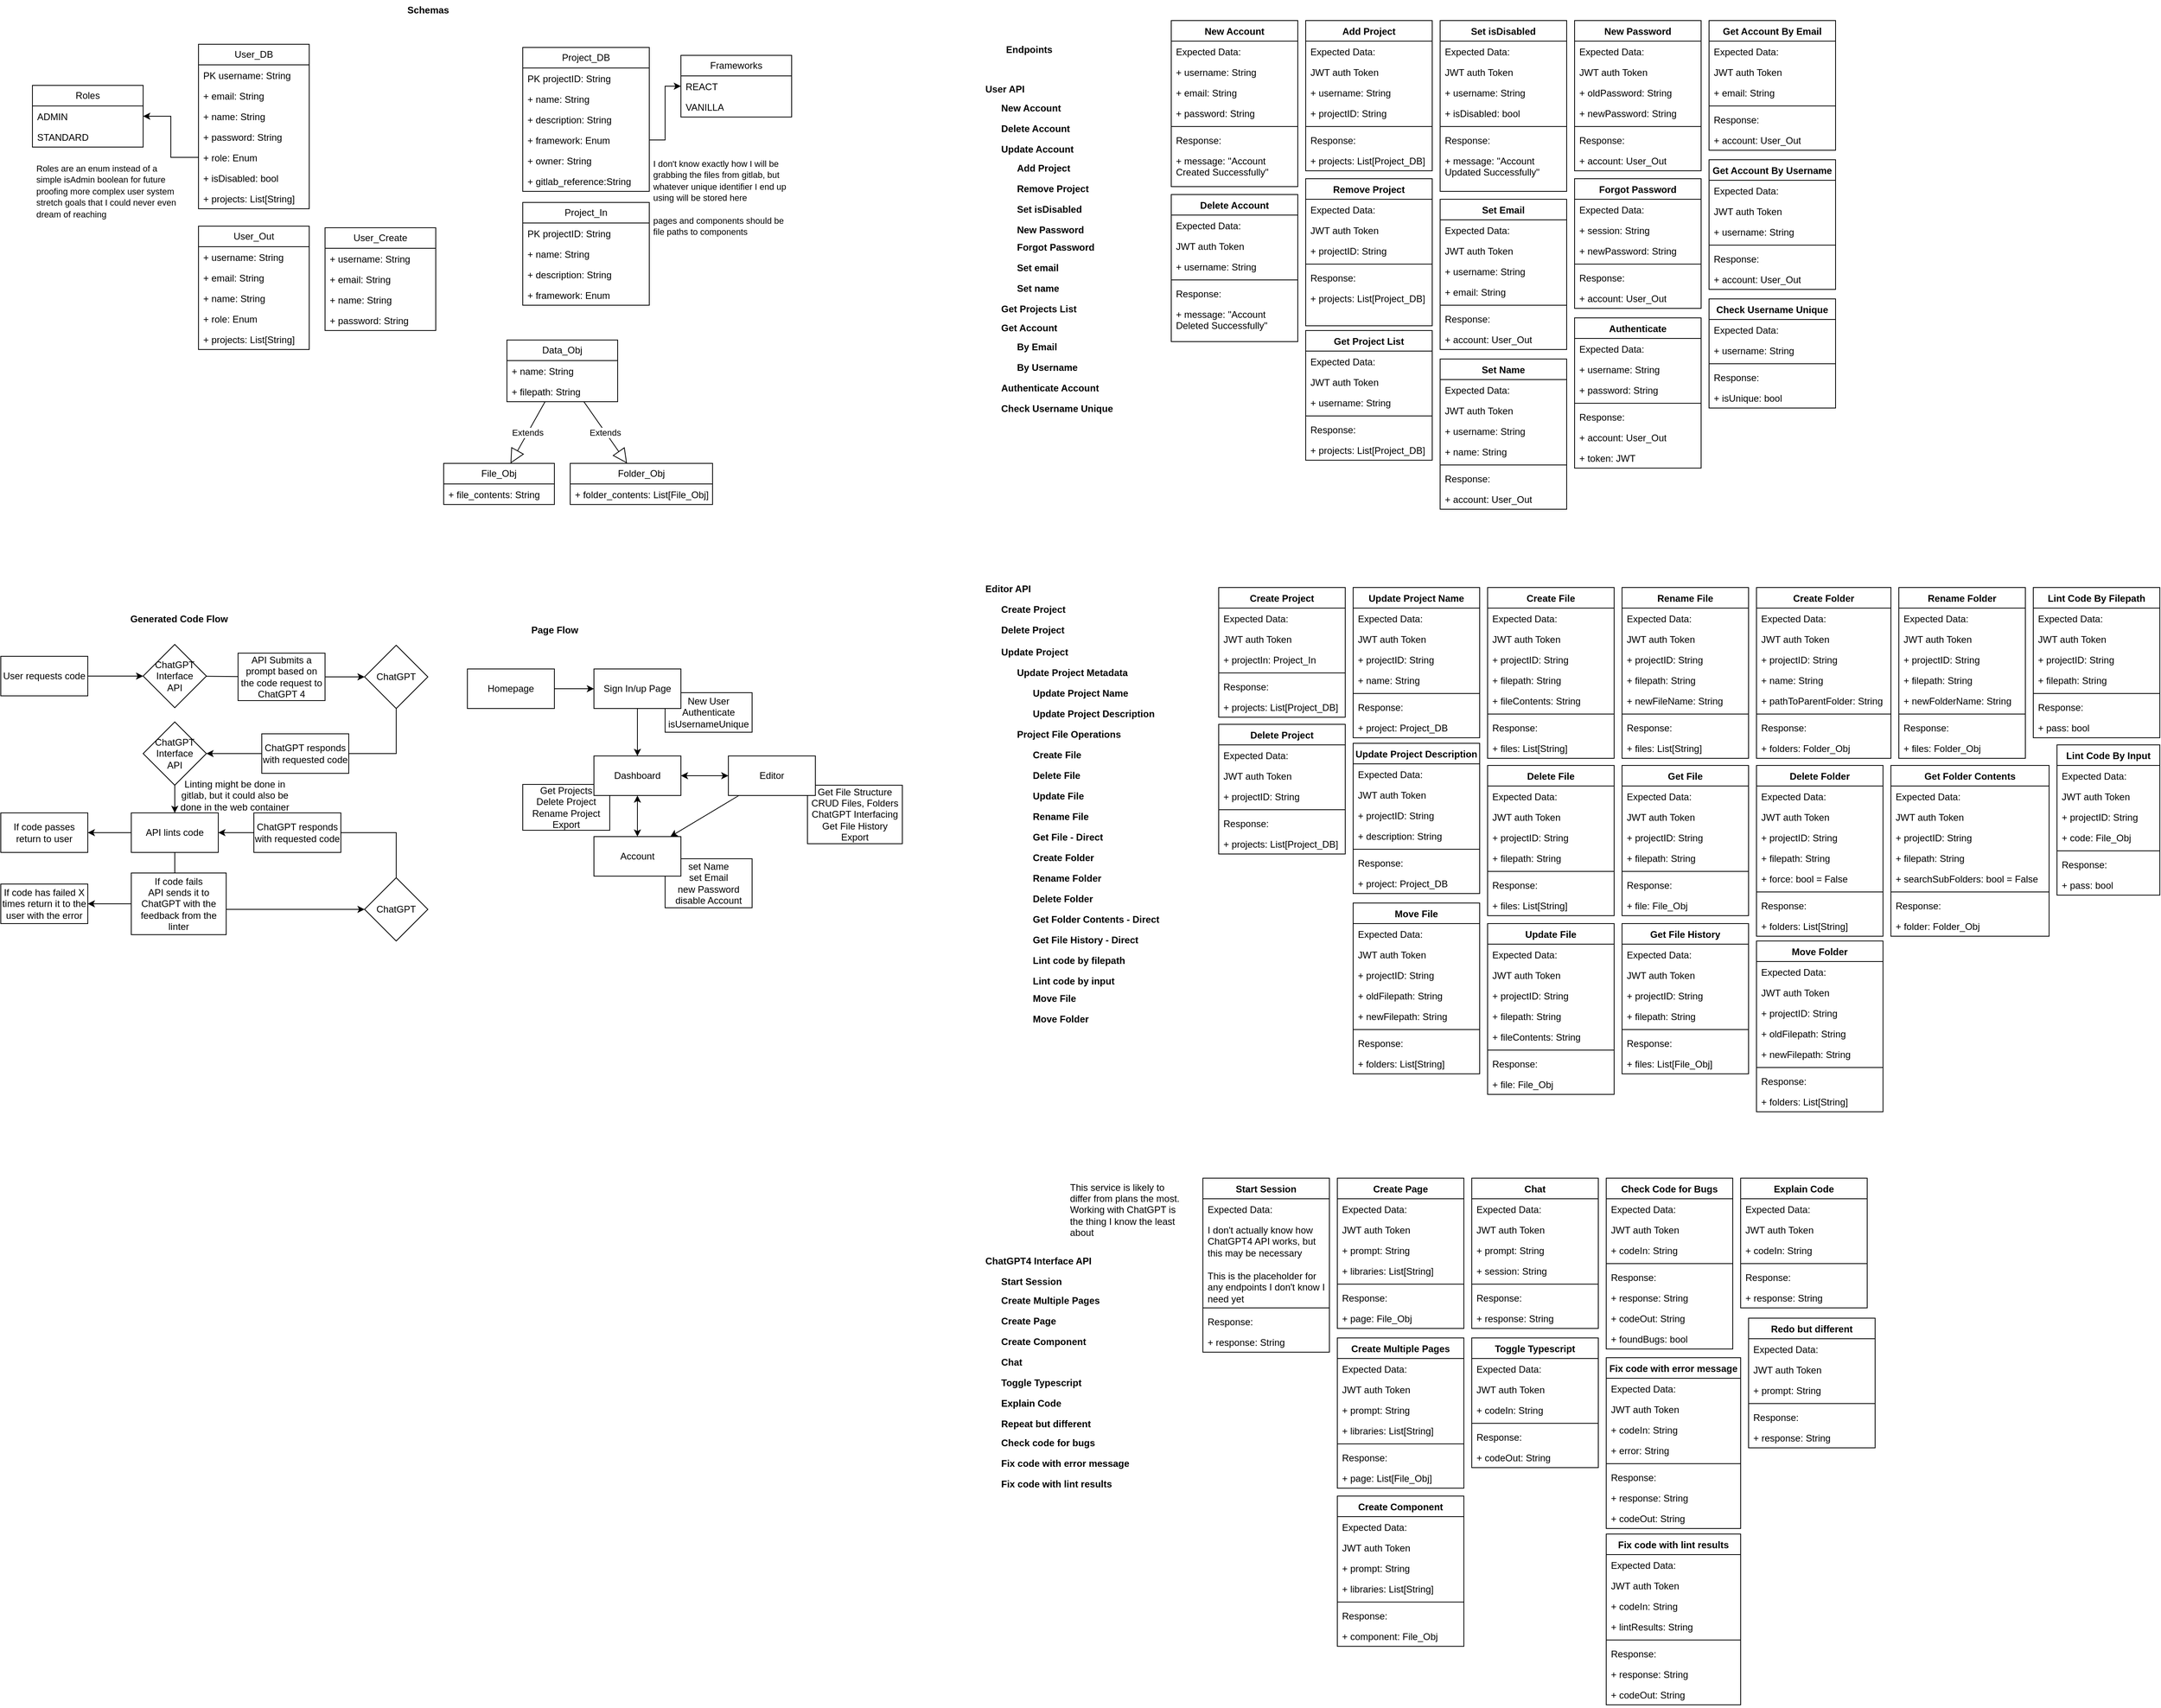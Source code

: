 <mxfile version="21.6.1" type="device">
  <diagram name="Page-1" id="Tnnti2QI78DkkMwHbGgA">
    <mxGraphModel dx="3035" dy="993" grid="1" gridSize="10" guides="1" tooltips="1" connect="1" arrows="1" fold="1" page="1" pageScale="1" pageWidth="850" pageHeight="1100" math="0" shadow="0">
      <root>
        <mxCell id="0" />
        <mxCell id="1" parent="0" />
        <mxCell id="lwn-wMypBQrKER-1acQE-31" value="Get File Structure&lt;br&gt;CRUD Files, Folders&lt;br&gt;ChatGPT Interfacing&lt;br&gt;Get File History&lt;br&gt;Export" style="html=1;whiteSpace=wrap;" vertex="1" parent="1">
          <mxGeometry x="740" y="1083" width="120" height="74" as="geometry" />
        </mxCell>
        <mxCell id="lwn-wMypBQrKER-1acQE-30" value="set Name&lt;br&gt;set Email&lt;br&gt;new Password&lt;br&gt;disable Account" style="html=1;whiteSpace=wrap;" vertex="1" parent="1">
          <mxGeometry x="560" y="1176" width="110" height="62" as="geometry" />
        </mxCell>
        <mxCell id="lwn-wMypBQrKER-1acQE-29" value="Get Projects&lt;br&gt;Delete Project&lt;br&gt;Rename Project&lt;br&gt;Export" style="html=1;whiteSpace=wrap;" vertex="1" parent="1">
          <mxGeometry x="380" y="1082" width="110" height="58" as="geometry" />
        </mxCell>
        <mxCell id="Id2sm8sXSiFgrlO3pFlQ-1" value="User_DB" style="swimlane;fontStyle=0;childLayout=stackLayout;horizontal=1;startSize=26;fillColor=none;horizontalStack=0;resizeParent=1;resizeParentMax=0;resizeLast=0;collapsible=1;marginBottom=0;whiteSpace=wrap;html=1;" parent="1" vertex="1">
          <mxGeometry x="-30" y="146" width="140" height="208" as="geometry" />
        </mxCell>
        <mxCell id="Id2sm8sXSiFgrlO3pFlQ-2" value="PK username: String" style="text;strokeColor=none;fillColor=none;align=left;verticalAlign=top;spacingLeft=4;spacingRight=4;overflow=hidden;rotatable=0;points=[[0,0.5],[1,0.5]];portConstraint=eastwest;whiteSpace=wrap;html=1;" parent="Id2sm8sXSiFgrlO3pFlQ-1" vertex="1">
          <mxGeometry y="26" width="140" height="26" as="geometry" />
        </mxCell>
        <mxCell id="Id2sm8sXSiFgrlO3pFlQ-3" value="+ email: String" style="text;strokeColor=none;fillColor=none;align=left;verticalAlign=top;spacingLeft=4;spacingRight=4;overflow=hidden;rotatable=0;points=[[0,0.5],[1,0.5]];portConstraint=eastwest;whiteSpace=wrap;html=1;" parent="Id2sm8sXSiFgrlO3pFlQ-1" vertex="1">
          <mxGeometry y="52" width="140" height="26" as="geometry" />
        </mxCell>
        <mxCell id="Id2sm8sXSiFgrlO3pFlQ-5" value="+ name: String" style="text;strokeColor=none;fillColor=none;align=left;verticalAlign=top;spacingLeft=4;spacingRight=4;overflow=hidden;rotatable=0;points=[[0,0.5],[1,0.5]];portConstraint=eastwest;whiteSpace=wrap;html=1;" parent="Id2sm8sXSiFgrlO3pFlQ-1" vertex="1">
          <mxGeometry y="78" width="140" height="26" as="geometry" />
        </mxCell>
        <mxCell id="Id2sm8sXSiFgrlO3pFlQ-4" value="+ password: String" style="text;strokeColor=none;fillColor=none;align=left;verticalAlign=top;spacingLeft=4;spacingRight=4;overflow=hidden;rotatable=0;points=[[0,0.5],[1,0.5]];portConstraint=eastwest;whiteSpace=wrap;html=1;" parent="Id2sm8sXSiFgrlO3pFlQ-1" vertex="1">
          <mxGeometry y="104" width="140" height="26" as="geometry" />
        </mxCell>
        <mxCell id="Id2sm8sXSiFgrlO3pFlQ-22" value="+ role: Enum" style="text;strokeColor=none;fillColor=none;align=left;verticalAlign=top;spacingLeft=4;spacingRight=4;overflow=hidden;rotatable=0;points=[[0,0.5],[1,0.5]];portConstraint=eastwest;whiteSpace=wrap;html=1;" parent="Id2sm8sXSiFgrlO3pFlQ-1" vertex="1">
          <mxGeometry y="130" width="140" height="26" as="geometry" />
        </mxCell>
        <mxCell id="Id2sm8sXSiFgrlO3pFlQ-6" value="+ isDisabled: bool" style="text;strokeColor=none;fillColor=none;align=left;verticalAlign=top;spacingLeft=4;spacingRight=4;overflow=hidden;rotatable=0;points=[[0,0.5],[1,0.5]];portConstraint=eastwest;whiteSpace=wrap;html=1;" parent="Id2sm8sXSiFgrlO3pFlQ-1" vertex="1">
          <mxGeometry y="156" width="140" height="26" as="geometry" />
        </mxCell>
        <mxCell id="Id2sm8sXSiFgrlO3pFlQ-51" value="+ projects: List[String]" style="text;strokeColor=none;fillColor=none;align=left;verticalAlign=top;spacingLeft=4;spacingRight=4;overflow=hidden;rotatable=0;points=[[0,0.5],[1,0.5]];portConstraint=eastwest;whiteSpace=wrap;html=1;" parent="Id2sm8sXSiFgrlO3pFlQ-1" vertex="1">
          <mxGeometry y="182" width="140" height="26" as="geometry" />
        </mxCell>
        <mxCell id="Id2sm8sXSiFgrlO3pFlQ-8" value="Project_DB" style="swimlane;fontStyle=0;childLayout=stackLayout;horizontal=1;startSize=26;fillColor=none;horizontalStack=0;resizeParent=1;resizeParentMax=0;resizeLast=0;collapsible=1;marginBottom=0;whiteSpace=wrap;html=1;" parent="1" vertex="1">
          <mxGeometry x="380" y="150" width="160" height="182" as="geometry" />
        </mxCell>
        <mxCell id="Id2sm8sXSiFgrlO3pFlQ-9" value="PK projectID: String" style="text;strokeColor=none;fillColor=none;align=left;verticalAlign=top;spacingLeft=4;spacingRight=4;overflow=hidden;rotatable=0;points=[[0,0.5],[1,0.5]];portConstraint=eastwest;whiteSpace=wrap;html=1;" parent="Id2sm8sXSiFgrlO3pFlQ-8" vertex="1">
          <mxGeometry y="26" width="160" height="26" as="geometry" />
        </mxCell>
        <mxCell id="Id2sm8sXSiFgrlO3pFlQ-11" value="+ name: String" style="text;strokeColor=none;fillColor=none;align=left;verticalAlign=top;spacingLeft=4;spacingRight=4;overflow=hidden;rotatable=0;points=[[0,0.5],[1,0.5]];portConstraint=eastwest;whiteSpace=wrap;html=1;" parent="Id2sm8sXSiFgrlO3pFlQ-8" vertex="1">
          <mxGeometry y="52" width="160" height="26" as="geometry" />
        </mxCell>
        <mxCell id="Id2sm8sXSiFgrlO3pFlQ-10" value="+ description: String" style="text;strokeColor=none;fillColor=none;align=left;verticalAlign=top;spacingLeft=4;spacingRight=4;overflow=hidden;rotatable=0;points=[[0,0.5],[1,0.5]];portConstraint=eastwest;whiteSpace=wrap;html=1;" parent="Id2sm8sXSiFgrlO3pFlQ-8" vertex="1">
          <mxGeometry y="78" width="160" height="26" as="geometry" />
        </mxCell>
        <mxCell id="Id2sm8sXSiFgrlO3pFlQ-28" value="+ framework: Enum" style="text;strokeColor=none;fillColor=none;align=left;verticalAlign=top;spacingLeft=4;spacingRight=4;overflow=hidden;rotatable=0;points=[[0,0.5],[1,0.5]];portConstraint=eastwest;whiteSpace=wrap;html=1;" parent="Id2sm8sXSiFgrlO3pFlQ-8" vertex="1">
          <mxGeometry y="104" width="160" height="26" as="geometry" />
        </mxCell>
        <mxCell id="Id2sm8sXSiFgrlO3pFlQ-12" value="+ owner: String" style="text;strokeColor=none;fillColor=none;align=left;verticalAlign=top;spacingLeft=4;spacingRight=4;overflow=hidden;rotatable=0;points=[[0,0.5],[1,0.5]];portConstraint=eastwest;whiteSpace=wrap;html=1;" parent="Id2sm8sXSiFgrlO3pFlQ-8" vertex="1">
          <mxGeometry y="130" width="160" height="26" as="geometry" />
        </mxCell>
        <mxCell id="Id2sm8sXSiFgrlO3pFlQ-13" value="+ gitlab_reference:String" style="text;strokeColor=none;fillColor=none;align=left;verticalAlign=top;spacingLeft=4;spacingRight=4;overflow=hidden;rotatable=0;points=[[0,0.5],[1,0.5]];portConstraint=eastwest;whiteSpace=wrap;html=1;" parent="Id2sm8sXSiFgrlO3pFlQ-8" vertex="1">
          <mxGeometry y="156" width="160" height="26" as="geometry" />
        </mxCell>
        <mxCell id="Id2sm8sXSiFgrlO3pFlQ-14" value="&lt;span style=&quot;font-size: 11px;&quot;&gt;I don&#39;t know exactly how I will be grabbing the files from gitlab, but whatever unique identifier I end up using will be stored here&lt;br&gt;&lt;br&gt;pages and components should be file paths to components&lt;br&gt;&lt;/span&gt;" style="text;html=1;strokeColor=none;fillColor=none;spacing=5;spacingTop=-20;whiteSpace=wrap;overflow=hidden;rounded=0;" parent="1" vertex="1">
          <mxGeometry x="540" y="300" width="190" height="90" as="geometry" />
        </mxCell>
        <mxCell id="Id2sm8sXSiFgrlO3pFlQ-16" value="User_Out" style="swimlane;fontStyle=0;childLayout=stackLayout;horizontal=1;startSize=26;fillColor=none;horizontalStack=0;resizeParent=1;resizeParentMax=0;resizeLast=0;collapsible=1;marginBottom=0;whiteSpace=wrap;html=1;" parent="1" vertex="1">
          <mxGeometry x="-30" y="376" width="140" height="156" as="geometry" />
        </mxCell>
        <mxCell id="Id2sm8sXSiFgrlO3pFlQ-17" value="+ username: String" style="text;strokeColor=none;fillColor=none;align=left;verticalAlign=top;spacingLeft=4;spacingRight=4;overflow=hidden;rotatable=0;points=[[0,0.5],[1,0.5]];portConstraint=eastwest;whiteSpace=wrap;html=1;" parent="Id2sm8sXSiFgrlO3pFlQ-16" vertex="1">
          <mxGeometry y="26" width="140" height="26" as="geometry" />
        </mxCell>
        <mxCell id="Id2sm8sXSiFgrlO3pFlQ-18" value="+ email: String" style="text;strokeColor=none;fillColor=none;align=left;verticalAlign=top;spacingLeft=4;spacingRight=4;overflow=hidden;rotatable=0;points=[[0,0.5],[1,0.5]];portConstraint=eastwest;whiteSpace=wrap;html=1;" parent="Id2sm8sXSiFgrlO3pFlQ-16" vertex="1">
          <mxGeometry y="52" width="140" height="26" as="geometry" />
        </mxCell>
        <mxCell id="Id2sm8sXSiFgrlO3pFlQ-19" value="+ name: String" style="text;strokeColor=none;fillColor=none;align=left;verticalAlign=top;spacingLeft=4;spacingRight=4;overflow=hidden;rotatable=0;points=[[0,0.5],[1,0.5]];portConstraint=eastwest;whiteSpace=wrap;html=1;" parent="Id2sm8sXSiFgrlO3pFlQ-16" vertex="1">
          <mxGeometry y="78" width="140" height="26" as="geometry" />
        </mxCell>
        <mxCell id="Id2sm8sXSiFgrlO3pFlQ-124" value="+ role: Enum" style="text;strokeColor=none;fillColor=none;align=left;verticalAlign=top;spacingLeft=4;spacingRight=4;overflow=hidden;rotatable=0;points=[[0,0.5],[1,0.5]];portConstraint=eastwest;whiteSpace=wrap;html=1;" parent="Id2sm8sXSiFgrlO3pFlQ-16" vertex="1">
          <mxGeometry y="104" width="140" height="26" as="geometry" />
        </mxCell>
        <mxCell id="Id2sm8sXSiFgrlO3pFlQ-21" value="+ projects: List[String]" style="text;strokeColor=none;fillColor=none;align=left;verticalAlign=top;spacingLeft=4;spacingRight=4;overflow=hidden;rotatable=0;points=[[0,0.5],[1,0.5]];portConstraint=eastwest;whiteSpace=wrap;html=1;" parent="Id2sm8sXSiFgrlO3pFlQ-16" vertex="1">
          <mxGeometry y="130" width="140" height="26" as="geometry" />
        </mxCell>
        <mxCell id="Id2sm8sXSiFgrlO3pFlQ-23" value="Roles" style="swimlane;fontStyle=0;childLayout=stackLayout;horizontal=1;startSize=26;fillColor=none;horizontalStack=0;resizeParent=1;resizeParentMax=0;resizeLast=0;collapsible=1;marginBottom=0;whiteSpace=wrap;html=1;" parent="1" vertex="1">
          <mxGeometry x="-240" y="198" width="140" height="78" as="geometry" />
        </mxCell>
        <mxCell id="Id2sm8sXSiFgrlO3pFlQ-24" value="ADMIN" style="text;strokeColor=none;fillColor=none;align=left;verticalAlign=top;spacingLeft=4;spacingRight=4;overflow=hidden;rotatable=0;points=[[0,0.5],[1,0.5]];portConstraint=eastwest;whiteSpace=wrap;html=1;" parent="Id2sm8sXSiFgrlO3pFlQ-23" vertex="1">
          <mxGeometry y="26" width="140" height="26" as="geometry" />
        </mxCell>
        <mxCell id="Id2sm8sXSiFgrlO3pFlQ-25" value="STANDARD" style="text;strokeColor=none;fillColor=none;align=left;verticalAlign=top;spacingLeft=4;spacingRight=4;overflow=hidden;rotatable=0;points=[[0,0.5],[1,0.5]];portConstraint=eastwest;whiteSpace=wrap;html=1;" parent="Id2sm8sXSiFgrlO3pFlQ-23" vertex="1">
          <mxGeometry y="52" width="140" height="26" as="geometry" />
        </mxCell>
        <mxCell id="Id2sm8sXSiFgrlO3pFlQ-27" value="&lt;span style=&quot;font-size: 11px;&quot;&gt;Roles are an enum instead of a simple isAdmin boolean for future proofing more complex user system stretch goals that I could never even dream of reaching&lt;/span&gt;" style="text;html=1;strokeColor=none;fillColor=none;spacing=5;spacingTop=-20;whiteSpace=wrap;overflow=hidden;rounded=0;" parent="1" vertex="1">
          <mxGeometry x="-240" y="306" width="190" height="90" as="geometry" />
        </mxCell>
        <mxCell id="Id2sm8sXSiFgrlO3pFlQ-29" value="Frameworks" style="swimlane;fontStyle=0;childLayout=stackLayout;horizontal=1;startSize=26;fillColor=none;horizontalStack=0;resizeParent=1;resizeParentMax=0;resizeLast=0;collapsible=1;marginBottom=0;whiteSpace=wrap;html=1;" parent="1" vertex="1">
          <mxGeometry x="580" y="160" width="140" height="78" as="geometry" />
        </mxCell>
        <mxCell id="Id2sm8sXSiFgrlO3pFlQ-30" value="REACT" style="text;strokeColor=none;fillColor=none;align=left;verticalAlign=top;spacingLeft=4;spacingRight=4;overflow=hidden;rotatable=0;points=[[0,0.5],[1,0.5]];portConstraint=eastwest;whiteSpace=wrap;html=1;" parent="Id2sm8sXSiFgrlO3pFlQ-29" vertex="1">
          <mxGeometry y="26" width="140" height="26" as="geometry" />
        </mxCell>
        <mxCell id="Id2sm8sXSiFgrlO3pFlQ-31" value="VANILLA" style="text;strokeColor=none;fillColor=none;align=left;verticalAlign=top;spacingLeft=4;spacingRight=4;overflow=hidden;rotatable=0;points=[[0,0.5],[1,0.5]];portConstraint=eastwest;whiteSpace=wrap;html=1;" parent="Id2sm8sXSiFgrlO3pFlQ-29" vertex="1">
          <mxGeometry y="52" width="140" height="26" as="geometry" />
        </mxCell>
        <mxCell id="Id2sm8sXSiFgrlO3pFlQ-32" style="edgeStyle=orthogonalEdgeStyle;rounded=0;orthogonalLoop=1;jettySize=auto;html=1;exitX=0;exitY=0.5;exitDx=0;exitDy=0;entryX=1;entryY=0.5;entryDx=0;entryDy=0;" parent="1" source="Id2sm8sXSiFgrlO3pFlQ-22" target="Id2sm8sXSiFgrlO3pFlQ-24" edge="1">
          <mxGeometry relative="1" as="geometry" />
        </mxCell>
        <mxCell id="Id2sm8sXSiFgrlO3pFlQ-33" style="edgeStyle=orthogonalEdgeStyle;rounded=0;orthogonalLoop=1;jettySize=auto;html=1;exitX=1;exitY=0.5;exitDx=0;exitDy=0;entryX=0;entryY=0.5;entryDx=0;entryDy=0;" parent="1" source="Id2sm8sXSiFgrlO3pFlQ-28" target="Id2sm8sXSiFgrlO3pFlQ-30" edge="1">
          <mxGeometry relative="1" as="geometry" />
        </mxCell>
        <mxCell id="Id2sm8sXSiFgrlO3pFlQ-44" value="Schemas" style="text;align=center;fontStyle=1;verticalAlign=middle;spacingLeft=3;spacingRight=3;strokeColor=none;rotatable=0;points=[[0,0.5],[1,0.5]];portConstraint=eastwest;html=1;" parent="1" vertex="1">
          <mxGeometry x="220" y="90" width="80" height="26" as="geometry" />
        </mxCell>
        <mxCell id="Id2sm8sXSiFgrlO3pFlQ-49" value="New Account" style="text;align=left;fontStyle=1;verticalAlign=middle;spacingLeft=3;spacingRight=3;strokeColor=none;rotatable=0;points=[[0,0.5],[1,0.5]];portConstraint=eastwest;html=1;" parent="1" vertex="1">
          <mxGeometry x="980" y="214" width="80" height="26" as="geometry" />
        </mxCell>
        <mxCell id="Id2sm8sXSiFgrlO3pFlQ-50" value="Delete Account" style="text;align=left;fontStyle=1;verticalAlign=middle;spacingLeft=3;spacingRight=3;strokeColor=none;rotatable=0;points=[[0,0.5],[1,0.5]];portConstraint=eastwest;html=1;" parent="1" vertex="1">
          <mxGeometry x="980" y="240" width="80" height="26" as="geometry" />
        </mxCell>
        <mxCell id="Id2sm8sXSiFgrlO3pFlQ-54" value="Update Account" style="text;align=left;fontStyle=1;verticalAlign=middle;spacingLeft=3;spacingRight=3;strokeColor=none;rotatable=0;points=[[0,0.5],[1,0.5]];portConstraint=eastwest;html=1;" parent="1" vertex="1">
          <mxGeometry x="980" y="266" width="80" height="26" as="geometry" />
        </mxCell>
        <mxCell id="Id2sm8sXSiFgrlO3pFlQ-55" value="User API" style="text;align=left;fontStyle=1;verticalAlign=middle;spacingLeft=3;spacingRight=3;strokeColor=none;rotatable=0;points=[[0,0.5],[1,0.5]];portConstraint=eastwest;html=1;" parent="1" vertex="1">
          <mxGeometry x="960" y="190" width="80" height="26" as="geometry" />
        </mxCell>
        <mxCell id="Id2sm8sXSiFgrlO3pFlQ-56" value="Add Project" style="text;align=left;fontStyle=1;verticalAlign=middle;spacingLeft=3;spacingRight=3;strokeColor=none;rotatable=0;points=[[0,0.5],[1,0.5]];portConstraint=eastwest;html=1;" parent="1" vertex="1">
          <mxGeometry x="1000" y="290" width="80" height="26" as="geometry" />
        </mxCell>
        <mxCell id="Id2sm8sXSiFgrlO3pFlQ-57" value="Set isDisabled" style="text;align=left;fontStyle=1;verticalAlign=middle;spacingLeft=3;spacingRight=3;strokeColor=none;rotatable=0;points=[[0,0.5],[1,0.5]];portConstraint=eastwest;html=1;" parent="1" vertex="1">
          <mxGeometry x="1000" y="342" width="80" height="26" as="geometry" />
        </mxCell>
        <mxCell id="Id2sm8sXSiFgrlO3pFlQ-58" value="Remove Project" style="text;align=left;fontStyle=1;verticalAlign=middle;spacingLeft=3;spacingRight=3;strokeColor=none;rotatable=0;points=[[0,0.5],[1,0.5]];portConstraint=eastwest;html=1;" parent="1" vertex="1">
          <mxGeometry x="1000" y="316" width="80" height="26" as="geometry" />
        </mxCell>
        <mxCell id="Id2sm8sXSiFgrlO3pFlQ-60" value="New Password" style="text;align=left;fontStyle=1;verticalAlign=middle;spacingLeft=3;spacingRight=3;strokeColor=none;rotatable=0;points=[[0,0.5],[1,0.5]];portConstraint=eastwest;html=1;" parent="1" vertex="1">
          <mxGeometry x="1000" y="368" width="80" height="26" as="geometry" />
        </mxCell>
        <mxCell id="Id2sm8sXSiFgrlO3pFlQ-61" value="Set email" style="text;align=left;fontStyle=1;verticalAlign=middle;spacingLeft=3;spacingRight=3;strokeColor=none;rotatable=0;points=[[0,0.5],[1,0.5]];portConstraint=eastwest;html=1;" parent="1" vertex="1">
          <mxGeometry x="1000" y="416" width="80" height="26" as="geometry" />
        </mxCell>
        <mxCell id="Id2sm8sXSiFgrlO3pFlQ-62" value="Set name" style="text;align=left;fontStyle=1;verticalAlign=middle;spacingLeft=3;spacingRight=3;strokeColor=none;rotatable=0;points=[[0,0.5],[1,0.5]];portConstraint=eastwest;html=1;" parent="1" vertex="1">
          <mxGeometry x="1000" y="442" width="80" height="26" as="geometry" />
        </mxCell>
        <mxCell id="Id2sm8sXSiFgrlO3pFlQ-63" value="Authenticate Account" style="text;align=left;fontStyle=1;verticalAlign=middle;spacingLeft=3;spacingRight=3;strokeColor=none;rotatable=0;points=[[0,0.5],[1,0.5]];portConstraint=eastwest;html=1;" parent="1" vertex="1">
          <mxGeometry x="980" y="568" width="140" height="26" as="geometry" />
        </mxCell>
        <mxCell id="Id2sm8sXSiFgrlO3pFlQ-64" value="Get Account" style="text;align=left;fontStyle=1;verticalAlign=middle;spacingLeft=3;spacingRight=3;strokeColor=none;rotatable=0;points=[[0,0.5],[1,0.5]];portConstraint=eastwest;html=1;" parent="1" vertex="1">
          <mxGeometry x="980" y="492" width="80" height="26" as="geometry" />
        </mxCell>
        <mxCell id="Id2sm8sXSiFgrlO3pFlQ-66" value="By Email" style="text;align=left;fontStyle=1;verticalAlign=middle;spacingLeft=3;spacingRight=3;strokeColor=none;rotatable=0;points=[[0,0.5],[1,0.5]];portConstraint=eastwest;html=1;" parent="1" vertex="1">
          <mxGeometry x="1000" y="516" width="80" height="26" as="geometry" />
        </mxCell>
        <mxCell id="Id2sm8sXSiFgrlO3pFlQ-67" value="By Username" style="text;align=left;fontStyle=1;verticalAlign=middle;spacingLeft=3;spacingRight=3;strokeColor=none;rotatable=0;points=[[0,0.5],[1,0.5]];portConstraint=eastwest;html=1;" parent="1" vertex="1">
          <mxGeometry x="1000" y="542" width="90" height="26" as="geometry" />
        </mxCell>
        <mxCell id="Id2sm8sXSiFgrlO3pFlQ-68" value="Editor API" style="text;align=left;fontStyle=1;verticalAlign=middle;spacingLeft=3;spacingRight=3;strokeColor=none;rotatable=0;points=[[0,0.5],[1,0.5]];portConstraint=eastwest;html=1;" parent="1" vertex="1">
          <mxGeometry x="960" y="822" width="80" height="26" as="geometry" />
        </mxCell>
        <mxCell id="Id2sm8sXSiFgrlO3pFlQ-69" value="Create Project" style="text;align=left;fontStyle=1;verticalAlign=middle;spacingLeft=3;spacingRight=3;strokeColor=none;rotatable=0;points=[[0,0.5],[1,0.5]];portConstraint=eastwest;html=1;" parent="1" vertex="1">
          <mxGeometry x="980" y="848" width="80" height="26" as="geometry" />
        </mxCell>
        <mxCell id="Id2sm8sXSiFgrlO3pFlQ-70" value="Delete Project" style="text;align=left;fontStyle=1;verticalAlign=middle;spacingLeft=3;spacingRight=3;strokeColor=none;rotatable=0;points=[[0,0.5],[1,0.5]];portConstraint=eastwest;html=1;" parent="1" vertex="1">
          <mxGeometry x="980" y="874" width="80" height="26" as="geometry" />
        </mxCell>
        <mxCell id="Id2sm8sXSiFgrlO3pFlQ-71" value="Update Project" style="text;align=left;fontStyle=1;verticalAlign=middle;spacingLeft=3;spacingRight=3;strokeColor=none;rotatable=0;points=[[0,0.5],[1,0.5]];portConstraint=eastwest;html=1;" parent="1" vertex="1">
          <mxGeometry x="980" y="902" width="80" height="26" as="geometry" />
        </mxCell>
        <mxCell id="Id2sm8sXSiFgrlO3pFlQ-72" value="Update Project Metadata" style="text;align=left;fontStyle=1;verticalAlign=middle;spacingLeft=3;spacingRight=3;strokeColor=none;rotatable=0;points=[[0,0.5],[1,0.5]];portConstraint=eastwest;html=1;" parent="1" vertex="1">
          <mxGeometry x="1000" y="928" width="80" height="26" as="geometry" />
        </mxCell>
        <mxCell id="Id2sm8sXSiFgrlO3pFlQ-73" value="Update Project Name" style="text;align=left;fontStyle=1;verticalAlign=middle;spacingLeft=3;spacingRight=3;strokeColor=none;rotatable=0;points=[[0,0.5],[1,0.5]];portConstraint=eastwest;html=1;" parent="1" vertex="1">
          <mxGeometry x="1020" y="954" width="80" height="26" as="geometry" />
        </mxCell>
        <mxCell id="Id2sm8sXSiFgrlO3pFlQ-74" value="Update Project Description" style="text;align=left;fontStyle=1;verticalAlign=middle;spacingLeft=3;spacingRight=3;strokeColor=none;rotatable=0;points=[[0,0.5],[1,0.5]];portConstraint=eastwest;html=1;" parent="1" vertex="1">
          <mxGeometry x="1020" y="980" width="80" height="26" as="geometry" />
        </mxCell>
        <mxCell id="Id2sm8sXSiFgrlO3pFlQ-76" value="Project File Operations" style="text;align=left;fontStyle=1;verticalAlign=middle;spacingLeft=3;spacingRight=3;strokeColor=none;rotatable=0;points=[[0,0.5],[1,0.5]];portConstraint=eastwest;html=1;" parent="1" vertex="1">
          <mxGeometry x="1000" y="1006" width="80" height="26" as="geometry" />
        </mxCell>
        <mxCell id="Id2sm8sXSiFgrlO3pFlQ-77" value="Create File" style="text;align=left;fontStyle=1;verticalAlign=middle;spacingLeft=3;spacingRight=3;strokeColor=none;rotatable=0;points=[[0,0.5],[1,0.5]];portConstraint=eastwest;html=1;" parent="1" vertex="1">
          <mxGeometry x="1020" y="1032" width="80" height="26" as="geometry" />
        </mxCell>
        <mxCell id="Id2sm8sXSiFgrlO3pFlQ-78" value="Update File" style="text;align=left;fontStyle=1;verticalAlign=middle;spacingLeft=3;spacingRight=3;strokeColor=none;rotatable=0;points=[[0,0.5],[1,0.5]];portConstraint=eastwest;html=1;" parent="1" vertex="1">
          <mxGeometry x="1020" y="1084" width="80" height="26" as="geometry" />
        </mxCell>
        <mxCell id="Id2sm8sXSiFgrlO3pFlQ-79" value="Rename File" style="text;align=left;fontStyle=1;verticalAlign=middle;spacingLeft=3;spacingRight=3;strokeColor=none;rotatable=0;points=[[0,0.5],[1,0.5]];portConstraint=eastwest;html=1;" parent="1" vertex="1">
          <mxGeometry x="1020" y="1110" width="80" height="26" as="geometry" />
        </mxCell>
        <mxCell id="Id2sm8sXSiFgrlO3pFlQ-80" value="Get File - Direct" style="text;align=left;fontStyle=1;verticalAlign=middle;spacingLeft=3;spacingRight=3;strokeColor=none;rotatable=0;points=[[0,0.5],[1,0.5]];portConstraint=eastwest;html=1;" parent="1" vertex="1">
          <mxGeometry x="1020" y="1136" width="80" height="26" as="geometry" />
        </mxCell>
        <mxCell id="Id2sm8sXSiFgrlO3pFlQ-81" value="Create Folder" style="text;align=left;fontStyle=1;verticalAlign=middle;spacingLeft=3;spacingRight=3;strokeColor=none;rotatable=0;points=[[0,0.5],[1,0.5]];portConstraint=eastwest;html=1;" parent="1" vertex="1">
          <mxGeometry x="1020" y="1162" width="80" height="26" as="geometry" />
        </mxCell>
        <mxCell id="Id2sm8sXSiFgrlO3pFlQ-82" value="Rename Folder" style="text;align=left;fontStyle=1;verticalAlign=middle;spacingLeft=3;spacingRight=3;strokeColor=none;rotatable=0;points=[[0,0.5],[1,0.5]];portConstraint=eastwest;html=1;" parent="1" vertex="1">
          <mxGeometry x="1020" y="1188" width="80" height="26" as="geometry" />
        </mxCell>
        <mxCell id="Id2sm8sXSiFgrlO3pFlQ-83" value="Delete Folder" style="text;align=left;fontStyle=1;verticalAlign=middle;spacingLeft=3;spacingRight=3;strokeColor=none;rotatable=0;points=[[0,0.5],[1,0.5]];portConstraint=eastwest;html=1;" parent="1" vertex="1">
          <mxGeometry x="1020" y="1214" width="80" height="26" as="geometry" />
        </mxCell>
        <mxCell id="Id2sm8sXSiFgrlO3pFlQ-84" value="ChatGPT4 Interface API" style="text;align=left;fontStyle=1;verticalAlign=middle;spacingLeft=3;spacingRight=3;strokeColor=none;rotatable=0;points=[[0,0.5],[1,0.5]];portConstraint=eastwest;html=1;" parent="1" vertex="1">
          <mxGeometry x="960" y="1672" width="80" height="26" as="geometry" />
        </mxCell>
        <mxCell id="Id2sm8sXSiFgrlO3pFlQ-85" value="Start Session" style="text;align=left;fontStyle=1;verticalAlign=middle;spacingLeft=3;spacingRight=3;strokeColor=none;rotatable=0;points=[[0,0.5],[1,0.5]];portConstraint=eastwest;html=1;" parent="1" vertex="1">
          <mxGeometry x="980" y="1698" width="80" height="26" as="geometry" />
        </mxCell>
        <mxCell id="Id2sm8sXSiFgrlO3pFlQ-86" value="Create Multiple Pages" style="text;align=left;fontStyle=1;verticalAlign=middle;spacingLeft=3;spacingRight=3;strokeColor=none;rotatable=0;points=[[0,0.5],[1,0.5]];portConstraint=eastwest;html=1;" parent="1" vertex="1">
          <mxGeometry x="980" y="1722" width="80" height="26" as="geometry" />
        </mxCell>
        <mxCell id="Id2sm8sXSiFgrlO3pFlQ-87" value="Create Page" style="text;align=left;fontStyle=1;verticalAlign=middle;spacingLeft=3;spacingRight=3;strokeColor=none;rotatable=0;points=[[0,0.5],[1,0.5]];portConstraint=eastwest;html=1;" parent="1" vertex="1">
          <mxGeometry x="980" y="1748" width="80" height="26" as="geometry" />
        </mxCell>
        <mxCell id="Id2sm8sXSiFgrlO3pFlQ-88" value="Create Component" style="text;align=left;fontStyle=1;verticalAlign=middle;spacingLeft=3;spacingRight=3;strokeColor=none;rotatable=0;points=[[0,0.5],[1,0.5]];portConstraint=eastwest;html=1;" parent="1" vertex="1">
          <mxGeometry x="980" y="1774" width="80" height="26" as="geometry" />
        </mxCell>
        <mxCell id="Id2sm8sXSiFgrlO3pFlQ-89" value="Chat" style="text;align=left;fontStyle=1;verticalAlign=middle;spacingLeft=3;spacingRight=3;strokeColor=none;rotatable=0;points=[[0,0.5],[1,0.5]];portConstraint=eastwest;html=1;" parent="1" vertex="1">
          <mxGeometry x="980" y="1800" width="80" height="26" as="geometry" />
        </mxCell>
        <mxCell id="Id2sm8sXSiFgrlO3pFlQ-90" value="Toggle Typescript" style="text;align=left;fontStyle=1;verticalAlign=middle;spacingLeft=3;spacingRight=3;strokeColor=none;rotatable=0;points=[[0,0.5],[1,0.5]];portConstraint=eastwest;html=1;" parent="1" vertex="1">
          <mxGeometry x="980" y="1826" width="80" height="26" as="geometry" />
        </mxCell>
        <mxCell id="Id2sm8sXSiFgrlO3pFlQ-91" value="Explain Code" style="text;align=left;fontStyle=1;verticalAlign=middle;spacingLeft=3;spacingRight=3;strokeColor=none;rotatable=0;points=[[0,0.5],[1,0.5]];portConstraint=eastwest;html=1;" parent="1" vertex="1">
          <mxGeometry x="980" y="1852" width="80" height="26" as="geometry" />
        </mxCell>
        <mxCell id="Id2sm8sXSiFgrlO3pFlQ-92" value="Repeat but different" style="text;align=left;fontStyle=1;verticalAlign=middle;spacingLeft=3;spacingRight=3;strokeColor=none;rotatable=0;points=[[0,0.5],[1,0.5]];portConstraint=eastwest;html=1;" parent="1" vertex="1">
          <mxGeometry x="980" y="1878" width="80" height="26" as="geometry" />
        </mxCell>
        <mxCell id="Id2sm8sXSiFgrlO3pFlQ-93" value="Check code for bugs" style="text;align=left;fontStyle=1;verticalAlign=middle;spacingLeft=3;spacingRight=3;strokeColor=none;rotatable=0;points=[[0,0.5],[1,0.5]];portConstraint=eastwest;html=1;" parent="1" vertex="1">
          <mxGeometry x="980" y="1902" width="80" height="26" as="geometry" />
        </mxCell>
        <mxCell id="Id2sm8sXSiFgrlO3pFlQ-94" value="Fix code with error message" style="text;align=left;fontStyle=1;verticalAlign=middle;spacingLeft=3;spacingRight=3;strokeColor=none;rotatable=0;points=[[0,0.5],[1,0.5]];portConstraint=eastwest;html=1;" parent="1" vertex="1">
          <mxGeometry x="980" y="1928" width="80" height="26" as="geometry" />
        </mxCell>
        <mxCell id="Id2sm8sXSiFgrlO3pFlQ-95" value="Lint code by filepath" style="text;align=left;fontStyle=1;verticalAlign=middle;spacingLeft=3;spacingRight=3;strokeColor=none;rotatable=0;points=[[0,0.5],[1,0.5]];portConstraint=eastwest;html=1;" parent="1" vertex="1">
          <mxGeometry x="1020" y="1292" width="80" height="26" as="geometry" />
        </mxCell>
        <mxCell id="Id2sm8sXSiFgrlO3pFlQ-97" value="Get File History - Direct" style="text;align=left;fontStyle=1;verticalAlign=middle;spacingLeft=3;spacingRight=3;strokeColor=none;rotatable=0;points=[[0,0.5],[1,0.5]];portConstraint=eastwest;html=1;" parent="1" vertex="1">
          <mxGeometry x="1020" y="1266" width="80" height="26" as="geometry" />
        </mxCell>
        <mxCell id="Id2sm8sXSiFgrlO3pFlQ-98" value="Endpoints" style="text;align=center;fontStyle=1;verticalAlign=middle;spacingLeft=3;spacingRight=3;strokeColor=none;rotatable=0;points=[[0,0.5],[1,0.5]];portConstraint=eastwest;html=1;" parent="1" vertex="1">
          <mxGeometry x="980" y="140" width="80" height="26" as="geometry" />
        </mxCell>
        <mxCell id="Id2sm8sXSiFgrlO3pFlQ-100" value="Delete File" style="text;align=left;fontStyle=1;verticalAlign=middle;spacingLeft=3;spacingRight=3;strokeColor=none;rotatable=0;points=[[0,0.5],[1,0.5]];portConstraint=eastwest;html=1;" parent="1" vertex="1">
          <mxGeometry x="1020" y="1058" width="80" height="26" as="geometry" />
        </mxCell>
        <mxCell id="Id2sm8sXSiFgrlO3pFlQ-107" value="New Account" style="swimlane;fontStyle=1;align=center;verticalAlign=top;childLayout=stackLayout;horizontal=1;startSize=26;horizontalStack=0;resizeParent=1;resizeParentMax=0;resizeLast=0;collapsible=1;marginBottom=0;whiteSpace=wrap;html=1;" parent="1" vertex="1">
          <mxGeometry x="1200" y="116" width="160" height="210" as="geometry" />
        </mxCell>
        <mxCell id="Id2sm8sXSiFgrlO3pFlQ-108" value="Expected Data:" style="text;strokeColor=none;fillColor=none;align=left;verticalAlign=top;spacingLeft=4;spacingRight=4;overflow=hidden;rotatable=0;points=[[0,0.5],[1,0.5]];portConstraint=eastwest;whiteSpace=wrap;html=1;" parent="Id2sm8sXSiFgrlO3pFlQ-107" vertex="1">
          <mxGeometry y="26" width="160" height="26" as="geometry" />
        </mxCell>
        <mxCell id="Id2sm8sXSiFgrlO3pFlQ-109" value="+ username: String" style="text;strokeColor=none;fillColor=none;align=left;verticalAlign=top;spacingLeft=4;spacingRight=4;overflow=hidden;rotatable=0;points=[[0,0.5],[1,0.5]];portConstraint=eastwest;whiteSpace=wrap;html=1;" parent="Id2sm8sXSiFgrlO3pFlQ-107" vertex="1">
          <mxGeometry y="52" width="160" height="26" as="geometry" />
        </mxCell>
        <mxCell id="Id2sm8sXSiFgrlO3pFlQ-113" value="+ email: String" style="text;strokeColor=none;fillColor=none;align=left;verticalAlign=top;spacingLeft=4;spacingRight=4;overflow=hidden;rotatable=0;points=[[0,0.5],[1,0.5]];portConstraint=eastwest;whiteSpace=wrap;html=1;" parent="Id2sm8sXSiFgrlO3pFlQ-107" vertex="1">
          <mxGeometry y="78" width="160" height="26" as="geometry" />
        </mxCell>
        <mxCell id="Id2sm8sXSiFgrlO3pFlQ-114" value="+ password: String" style="text;strokeColor=none;fillColor=none;align=left;verticalAlign=top;spacingLeft=4;spacingRight=4;overflow=hidden;rotatable=0;points=[[0,0.5],[1,0.5]];portConstraint=eastwest;whiteSpace=wrap;html=1;" parent="Id2sm8sXSiFgrlO3pFlQ-107" vertex="1">
          <mxGeometry y="104" width="160" height="26" as="geometry" />
        </mxCell>
        <mxCell id="Id2sm8sXSiFgrlO3pFlQ-110" value="" style="line;strokeWidth=1;fillColor=none;align=left;verticalAlign=middle;spacingTop=-1;spacingLeft=3;spacingRight=3;rotatable=0;labelPosition=right;points=[];portConstraint=eastwest;strokeColor=inherit;" parent="Id2sm8sXSiFgrlO3pFlQ-107" vertex="1">
          <mxGeometry y="130" width="160" height="8" as="geometry" />
        </mxCell>
        <mxCell id="Id2sm8sXSiFgrlO3pFlQ-111" value="Response:" style="text;strokeColor=none;fillColor=none;align=left;verticalAlign=top;spacingLeft=4;spacingRight=4;overflow=hidden;rotatable=0;points=[[0,0.5],[1,0.5]];portConstraint=eastwest;whiteSpace=wrap;html=1;" parent="Id2sm8sXSiFgrlO3pFlQ-107" vertex="1">
          <mxGeometry y="138" width="160" height="26" as="geometry" />
        </mxCell>
        <mxCell id="Id2sm8sXSiFgrlO3pFlQ-112" value="+ message: &quot;Account Created Successfully&quot;" style="text;strokeColor=none;fillColor=none;align=left;verticalAlign=top;spacingLeft=4;spacingRight=4;overflow=hidden;rotatable=0;points=[[0,0.5],[1,0.5]];portConstraint=eastwest;whiteSpace=wrap;html=1;" parent="Id2sm8sXSiFgrlO3pFlQ-107" vertex="1">
          <mxGeometry y="164" width="160" height="46" as="geometry" />
        </mxCell>
        <mxCell id="Id2sm8sXSiFgrlO3pFlQ-116" value="User_Create" style="swimlane;fontStyle=0;childLayout=stackLayout;horizontal=1;startSize=26;fillColor=none;horizontalStack=0;resizeParent=1;resizeParentMax=0;resizeLast=0;collapsible=1;marginBottom=0;whiteSpace=wrap;html=1;" parent="1" vertex="1">
          <mxGeometry x="130" y="378" width="140" height="130" as="geometry" />
        </mxCell>
        <mxCell id="Id2sm8sXSiFgrlO3pFlQ-117" value="+ username: String" style="text;strokeColor=none;fillColor=none;align=left;verticalAlign=top;spacingLeft=4;spacingRight=4;overflow=hidden;rotatable=0;points=[[0,0.5],[1,0.5]];portConstraint=eastwest;whiteSpace=wrap;html=1;" parent="Id2sm8sXSiFgrlO3pFlQ-116" vertex="1">
          <mxGeometry y="26" width="140" height="26" as="geometry" />
        </mxCell>
        <mxCell id="Id2sm8sXSiFgrlO3pFlQ-118" value="+ email: String" style="text;strokeColor=none;fillColor=none;align=left;verticalAlign=top;spacingLeft=4;spacingRight=4;overflow=hidden;rotatable=0;points=[[0,0.5],[1,0.5]];portConstraint=eastwest;whiteSpace=wrap;html=1;" parent="Id2sm8sXSiFgrlO3pFlQ-116" vertex="1">
          <mxGeometry y="52" width="140" height="26" as="geometry" />
        </mxCell>
        <mxCell id="Id2sm8sXSiFgrlO3pFlQ-119" value="+ name: String" style="text;strokeColor=none;fillColor=none;align=left;verticalAlign=top;spacingLeft=4;spacingRight=4;overflow=hidden;rotatable=0;points=[[0,0.5],[1,0.5]];portConstraint=eastwest;whiteSpace=wrap;html=1;" parent="Id2sm8sXSiFgrlO3pFlQ-116" vertex="1">
          <mxGeometry y="78" width="140" height="26" as="geometry" />
        </mxCell>
        <mxCell id="Id2sm8sXSiFgrlO3pFlQ-120" value="+ password: String" style="text;strokeColor=none;fillColor=none;align=left;verticalAlign=top;spacingLeft=4;spacingRight=4;overflow=hidden;rotatable=0;points=[[0,0.5],[1,0.5]];portConstraint=eastwest;whiteSpace=wrap;html=1;" parent="Id2sm8sXSiFgrlO3pFlQ-116" vertex="1">
          <mxGeometry y="104" width="140" height="26" as="geometry" />
        </mxCell>
        <mxCell id="Id2sm8sXSiFgrlO3pFlQ-125" value="Delete Account" style="swimlane;fontStyle=1;align=center;verticalAlign=top;childLayout=stackLayout;horizontal=1;startSize=26;horizontalStack=0;resizeParent=1;resizeParentMax=0;resizeLast=0;collapsible=1;marginBottom=0;whiteSpace=wrap;html=1;" parent="1" vertex="1">
          <mxGeometry x="1200" y="336" width="160" height="186" as="geometry" />
        </mxCell>
        <mxCell id="Id2sm8sXSiFgrlO3pFlQ-126" value="Expected Data:" style="text;strokeColor=none;fillColor=none;align=left;verticalAlign=top;spacingLeft=4;spacingRight=4;overflow=hidden;rotatable=0;points=[[0,0.5],[1,0.5]];portConstraint=eastwest;whiteSpace=wrap;html=1;" parent="Id2sm8sXSiFgrlO3pFlQ-125" vertex="1">
          <mxGeometry y="26" width="160" height="26" as="geometry" />
        </mxCell>
        <mxCell id="Id2sm8sXSiFgrlO3pFlQ-233" value="JWT auth Token" style="text;strokeColor=none;fillColor=none;align=left;verticalAlign=top;spacingLeft=4;spacingRight=4;overflow=hidden;rotatable=0;points=[[0,0.5],[1,0.5]];portConstraint=eastwest;whiteSpace=wrap;html=1;" parent="Id2sm8sXSiFgrlO3pFlQ-125" vertex="1">
          <mxGeometry y="52" width="160" height="26" as="geometry" />
        </mxCell>
        <mxCell id="Id2sm8sXSiFgrlO3pFlQ-127" value="+ username: String" style="text;strokeColor=none;fillColor=none;align=left;verticalAlign=top;spacingLeft=4;spacingRight=4;overflow=hidden;rotatable=0;points=[[0,0.5],[1,0.5]];portConstraint=eastwest;whiteSpace=wrap;html=1;" parent="Id2sm8sXSiFgrlO3pFlQ-125" vertex="1">
          <mxGeometry y="78" width="160" height="26" as="geometry" />
        </mxCell>
        <mxCell id="Id2sm8sXSiFgrlO3pFlQ-128" value="" style="line;strokeWidth=1;fillColor=none;align=left;verticalAlign=middle;spacingTop=-1;spacingLeft=3;spacingRight=3;rotatable=0;labelPosition=right;points=[];portConstraint=eastwest;strokeColor=inherit;" parent="Id2sm8sXSiFgrlO3pFlQ-125" vertex="1">
          <mxGeometry y="104" width="160" height="8" as="geometry" />
        </mxCell>
        <mxCell id="Id2sm8sXSiFgrlO3pFlQ-129" value="Response:" style="text;strokeColor=none;fillColor=none;align=left;verticalAlign=top;spacingLeft=4;spacingRight=4;overflow=hidden;rotatable=0;points=[[0,0.5],[1,0.5]];portConstraint=eastwest;whiteSpace=wrap;html=1;" parent="Id2sm8sXSiFgrlO3pFlQ-125" vertex="1">
          <mxGeometry y="112" width="160" height="26" as="geometry" />
        </mxCell>
        <mxCell id="Id2sm8sXSiFgrlO3pFlQ-131" value="+ message: &quot;Account Deleted Successfully&quot;" style="text;strokeColor=none;fillColor=none;align=left;verticalAlign=top;spacingLeft=4;spacingRight=4;overflow=hidden;rotatable=0;points=[[0,0.5],[1,0.5]];portConstraint=eastwest;whiteSpace=wrap;html=1;" parent="Id2sm8sXSiFgrlO3pFlQ-125" vertex="1">
          <mxGeometry y="138" width="160" height="48" as="geometry" />
        </mxCell>
        <mxCell id="Id2sm8sXSiFgrlO3pFlQ-132" value="Add Project" style="swimlane;fontStyle=1;align=center;verticalAlign=top;childLayout=stackLayout;horizontal=1;startSize=26;horizontalStack=0;resizeParent=1;resizeParentMax=0;resizeLast=0;collapsible=1;marginBottom=0;whiteSpace=wrap;html=1;" parent="1" vertex="1">
          <mxGeometry x="1370" y="116" width="160" height="190" as="geometry" />
        </mxCell>
        <mxCell id="Id2sm8sXSiFgrlO3pFlQ-133" value="Expected Data:" style="text;strokeColor=none;fillColor=none;align=left;verticalAlign=top;spacingLeft=4;spacingRight=4;overflow=hidden;rotatable=0;points=[[0,0.5],[1,0.5]];portConstraint=eastwest;whiteSpace=wrap;html=1;" parent="Id2sm8sXSiFgrlO3pFlQ-132" vertex="1">
          <mxGeometry y="26" width="160" height="26" as="geometry" />
        </mxCell>
        <mxCell id="Id2sm8sXSiFgrlO3pFlQ-232" value="JWT auth Token" style="text;strokeColor=none;fillColor=none;align=left;verticalAlign=top;spacingLeft=4;spacingRight=4;overflow=hidden;rotatable=0;points=[[0,0.5],[1,0.5]];portConstraint=eastwest;whiteSpace=wrap;html=1;" parent="Id2sm8sXSiFgrlO3pFlQ-132" vertex="1">
          <mxGeometry y="52" width="160" height="26" as="geometry" />
        </mxCell>
        <mxCell id="Id2sm8sXSiFgrlO3pFlQ-138" value="+ username: String" style="text;strokeColor=none;fillColor=none;align=left;verticalAlign=top;spacingLeft=4;spacingRight=4;overflow=hidden;rotatable=0;points=[[0,0.5],[1,0.5]];portConstraint=eastwest;whiteSpace=wrap;html=1;" parent="Id2sm8sXSiFgrlO3pFlQ-132" vertex="1">
          <mxGeometry y="78" width="160" height="26" as="geometry" />
        </mxCell>
        <mxCell id="Id2sm8sXSiFgrlO3pFlQ-134" value="+ projectID: String" style="text;strokeColor=none;fillColor=none;align=left;verticalAlign=top;spacingLeft=4;spacingRight=4;overflow=hidden;rotatable=0;points=[[0,0.5],[1,0.5]];portConstraint=eastwest;whiteSpace=wrap;html=1;" parent="Id2sm8sXSiFgrlO3pFlQ-132" vertex="1">
          <mxGeometry y="104" width="160" height="26" as="geometry" />
        </mxCell>
        <mxCell id="Id2sm8sXSiFgrlO3pFlQ-135" value="" style="line;strokeWidth=1;fillColor=none;align=left;verticalAlign=middle;spacingTop=-1;spacingLeft=3;spacingRight=3;rotatable=0;labelPosition=right;points=[];portConstraint=eastwest;strokeColor=inherit;" parent="Id2sm8sXSiFgrlO3pFlQ-132" vertex="1">
          <mxGeometry y="130" width="160" height="8" as="geometry" />
        </mxCell>
        <mxCell id="Id2sm8sXSiFgrlO3pFlQ-136" value="Response:" style="text;strokeColor=none;fillColor=none;align=left;verticalAlign=top;spacingLeft=4;spacingRight=4;overflow=hidden;rotatable=0;points=[[0,0.5],[1,0.5]];portConstraint=eastwest;whiteSpace=wrap;html=1;" parent="Id2sm8sXSiFgrlO3pFlQ-132" vertex="1">
          <mxGeometry y="138" width="160" height="26" as="geometry" />
        </mxCell>
        <mxCell id="Id2sm8sXSiFgrlO3pFlQ-137" value="+ projects: List[Project_DB]" style="text;strokeColor=none;fillColor=none;align=left;verticalAlign=top;spacingLeft=4;spacingRight=4;overflow=hidden;rotatable=0;points=[[0,0.5],[1,0.5]];portConstraint=eastwest;whiteSpace=wrap;html=1;" parent="Id2sm8sXSiFgrlO3pFlQ-132" vertex="1">
          <mxGeometry y="164" width="160" height="26" as="geometry" />
        </mxCell>
        <mxCell id="Id2sm8sXSiFgrlO3pFlQ-139" value="Remove Project" style="swimlane;fontStyle=1;align=center;verticalAlign=top;childLayout=stackLayout;horizontal=1;startSize=26;horizontalStack=0;resizeParent=1;resizeParentMax=0;resizeLast=0;collapsible=1;marginBottom=0;whiteSpace=wrap;html=1;" parent="1" vertex="1">
          <mxGeometry x="1370" y="316" width="160" height="186" as="geometry" />
        </mxCell>
        <mxCell id="Id2sm8sXSiFgrlO3pFlQ-140" value="Expected Data:" style="text;strokeColor=none;fillColor=none;align=left;verticalAlign=top;spacingLeft=4;spacingRight=4;overflow=hidden;rotatable=0;points=[[0,0.5],[1,0.5]];portConstraint=eastwest;whiteSpace=wrap;html=1;" parent="Id2sm8sXSiFgrlO3pFlQ-139" vertex="1">
          <mxGeometry y="26" width="160" height="26" as="geometry" />
        </mxCell>
        <mxCell id="Id2sm8sXSiFgrlO3pFlQ-234" value="JWT auth Token" style="text;strokeColor=none;fillColor=none;align=left;verticalAlign=top;spacingLeft=4;spacingRight=4;overflow=hidden;rotatable=0;points=[[0,0.5],[1,0.5]];portConstraint=eastwest;whiteSpace=wrap;html=1;" parent="Id2sm8sXSiFgrlO3pFlQ-139" vertex="1">
          <mxGeometry y="52" width="160" height="26" as="geometry" />
        </mxCell>
        <mxCell id="Id2sm8sXSiFgrlO3pFlQ-142" value="+ projectID: String" style="text;strokeColor=none;fillColor=none;align=left;verticalAlign=top;spacingLeft=4;spacingRight=4;overflow=hidden;rotatable=0;points=[[0,0.5],[1,0.5]];portConstraint=eastwest;whiteSpace=wrap;html=1;" parent="Id2sm8sXSiFgrlO3pFlQ-139" vertex="1">
          <mxGeometry y="78" width="160" height="26" as="geometry" />
        </mxCell>
        <mxCell id="Id2sm8sXSiFgrlO3pFlQ-143" value="" style="line;strokeWidth=1;fillColor=none;align=left;verticalAlign=middle;spacingTop=-1;spacingLeft=3;spacingRight=3;rotatable=0;labelPosition=right;points=[];portConstraint=eastwest;strokeColor=inherit;" parent="Id2sm8sXSiFgrlO3pFlQ-139" vertex="1">
          <mxGeometry y="104" width="160" height="8" as="geometry" />
        </mxCell>
        <mxCell id="Id2sm8sXSiFgrlO3pFlQ-144" value="Response:" style="text;strokeColor=none;fillColor=none;align=left;verticalAlign=top;spacingLeft=4;spacingRight=4;overflow=hidden;rotatable=0;points=[[0,0.5],[1,0.5]];portConstraint=eastwest;whiteSpace=wrap;html=1;" parent="Id2sm8sXSiFgrlO3pFlQ-139" vertex="1">
          <mxGeometry y="112" width="160" height="26" as="geometry" />
        </mxCell>
        <mxCell id="Id2sm8sXSiFgrlO3pFlQ-146" value="+ projects: List[Project_DB]" style="text;strokeColor=none;fillColor=none;align=left;verticalAlign=top;spacingLeft=4;spacingRight=4;overflow=hidden;rotatable=0;points=[[0,0.5],[1,0.5]];portConstraint=eastwest;whiteSpace=wrap;html=1;" parent="Id2sm8sXSiFgrlO3pFlQ-139" vertex="1">
          <mxGeometry y="138" width="160" height="48" as="geometry" />
        </mxCell>
        <mxCell id="Id2sm8sXSiFgrlO3pFlQ-147" value="Set isDisabled" style="swimlane;fontStyle=1;align=center;verticalAlign=top;childLayout=stackLayout;horizontal=1;startSize=26;horizontalStack=0;resizeParent=1;resizeParentMax=0;resizeLast=0;collapsible=1;marginBottom=0;whiteSpace=wrap;html=1;" parent="1" vertex="1">
          <mxGeometry x="1540" y="116" width="160" height="216" as="geometry" />
        </mxCell>
        <mxCell id="Id2sm8sXSiFgrlO3pFlQ-148" value="Expected Data:" style="text;strokeColor=none;fillColor=none;align=left;verticalAlign=top;spacingLeft=4;spacingRight=4;overflow=hidden;rotatable=0;points=[[0,0.5],[1,0.5]];portConstraint=eastwest;whiteSpace=wrap;html=1;" parent="Id2sm8sXSiFgrlO3pFlQ-147" vertex="1">
          <mxGeometry y="26" width="160" height="26" as="geometry" />
        </mxCell>
        <mxCell id="Id2sm8sXSiFgrlO3pFlQ-231" value="JWT auth Token" style="text;strokeColor=none;fillColor=none;align=left;verticalAlign=top;spacingLeft=4;spacingRight=4;overflow=hidden;rotatable=0;points=[[0,0.5],[1,0.5]];portConstraint=eastwest;whiteSpace=wrap;html=1;" parent="Id2sm8sXSiFgrlO3pFlQ-147" vertex="1">
          <mxGeometry y="52" width="160" height="26" as="geometry" />
        </mxCell>
        <mxCell id="Id2sm8sXSiFgrlO3pFlQ-149" value="+ username: String" style="text;strokeColor=none;fillColor=none;align=left;verticalAlign=top;spacingLeft=4;spacingRight=4;overflow=hidden;rotatable=0;points=[[0,0.5],[1,0.5]];portConstraint=eastwest;whiteSpace=wrap;html=1;" parent="Id2sm8sXSiFgrlO3pFlQ-147" vertex="1">
          <mxGeometry y="78" width="160" height="26" as="geometry" />
        </mxCell>
        <mxCell id="Id2sm8sXSiFgrlO3pFlQ-153" value="+ isDisabled: bool" style="text;strokeColor=none;fillColor=none;align=left;verticalAlign=top;spacingLeft=4;spacingRight=4;overflow=hidden;rotatable=0;points=[[0,0.5],[1,0.5]];portConstraint=eastwest;whiteSpace=wrap;html=1;" parent="Id2sm8sXSiFgrlO3pFlQ-147" vertex="1">
          <mxGeometry y="104" width="160" height="26" as="geometry" />
        </mxCell>
        <mxCell id="Id2sm8sXSiFgrlO3pFlQ-150" value="" style="line;strokeWidth=1;fillColor=none;align=left;verticalAlign=middle;spacingTop=-1;spacingLeft=3;spacingRight=3;rotatable=0;labelPosition=right;points=[];portConstraint=eastwest;strokeColor=inherit;" parent="Id2sm8sXSiFgrlO3pFlQ-147" vertex="1">
          <mxGeometry y="130" width="160" height="8" as="geometry" />
        </mxCell>
        <mxCell id="Id2sm8sXSiFgrlO3pFlQ-151" value="Response:" style="text;strokeColor=none;fillColor=none;align=left;verticalAlign=top;spacingLeft=4;spacingRight=4;overflow=hidden;rotatable=0;points=[[0,0.5],[1,0.5]];portConstraint=eastwest;whiteSpace=wrap;html=1;" parent="Id2sm8sXSiFgrlO3pFlQ-147" vertex="1">
          <mxGeometry y="138" width="160" height="26" as="geometry" />
        </mxCell>
        <mxCell id="Id2sm8sXSiFgrlO3pFlQ-152" value="+ message: &quot;Account Updated Successfully&quot;" style="text;strokeColor=none;fillColor=none;align=left;verticalAlign=top;spacingLeft=4;spacingRight=4;overflow=hidden;rotatable=0;points=[[0,0.5],[1,0.5]];portConstraint=eastwest;whiteSpace=wrap;html=1;" parent="Id2sm8sXSiFgrlO3pFlQ-147" vertex="1">
          <mxGeometry y="164" width="160" height="52" as="geometry" />
        </mxCell>
        <mxCell id="Id2sm8sXSiFgrlO3pFlQ-154" value="New Password" style="swimlane;fontStyle=1;align=center;verticalAlign=top;childLayout=stackLayout;horizontal=1;startSize=26;horizontalStack=0;resizeParent=1;resizeParentMax=0;resizeLast=0;collapsible=1;marginBottom=0;whiteSpace=wrap;html=1;" parent="1" vertex="1">
          <mxGeometry x="1710" y="116" width="160" height="190" as="geometry" />
        </mxCell>
        <mxCell id="Id2sm8sXSiFgrlO3pFlQ-155" value="Expected Data:" style="text;strokeColor=none;fillColor=none;align=left;verticalAlign=top;spacingLeft=4;spacingRight=4;overflow=hidden;rotatable=0;points=[[0,0.5],[1,0.5]];portConstraint=eastwest;whiteSpace=wrap;html=1;" parent="Id2sm8sXSiFgrlO3pFlQ-154" vertex="1">
          <mxGeometry y="26" width="160" height="26" as="geometry" />
        </mxCell>
        <mxCell id="Id2sm8sXSiFgrlO3pFlQ-228" value="JWT auth Token" style="text;strokeColor=none;fillColor=none;align=left;verticalAlign=top;spacingLeft=4;spacingRight=4;overflow=hidden;rotatable=0;points=[[0,0.5],[1,0.5]];portConstraint=eastwest;whiteSpace=wrap;html=1;" parent="Id2sm8sXSiFgrlO3pFlQ-154" vertex="1">
          <mxGeometry y="52" width="160" height="26" as="geometry" />
        </mxCell>
        <mxCell id="Id2sm8sXSiFgrlO3pFlQ-160" value="+ oldPassword: String" style="text;strokeColor=none;fillColor=none;align=left;verticalAlign=top;spacingLeft=4;spacingRight=4;overflow=hidden;rotatable=0;points=[[0,0.5],[1,0.5]];portConstraint=eastwest;whiteSpace=wrap;html=1;" parent="Id2sm8sXSiFgrlO3pFlQ-154" vertex="1">
          <mxGeometry y="78" width="160" height="26" as="geometry" />
        </mxCell>
        <mxCell id="Id2sm8sXSiFgrlO3pFlQ-161" value="+ newPassword: String" style="text;strokeColor=none;fillColor=none;align=left;verticalAlign=top;spacingLeft=4;spacingRight=4;overflow=hidden;rotatable=0;points=[[0,0.5],[1,0.5]];portConstraint=eastwest;whiteSpace=wrap;html=1;" parent="Id2sm8sXSiFgrlO3pFlQ-154" vertex="1">
          <mxGeometry y="104" width="160" height="26" as="geometry" />
        </mxCell>
        <mxCell id="Id2sm8sXSiFgrlO3pFlQ-157" value="" style="line;strokeWidth=1;fillColor=none;align=left;verticalAlign=middle;spacingTop=-1;spacingLeft=3;spacingRight=3;rotatable=0;labelPosition=right;points=[];portConstraint=eastwest;strokeColor=inherit;" parent="Id2sm8sXSiFgrlO3pFlQ-154" vertex="1">
          <mxGeometry y="130" width="160" height="8" as="geometry" />
        </mxCell>
        <mxCell id="Id2sm8sXSiFgrlO3pFlQ-158" value="Response:" style="text;strokeColor=none;fillColor=none;align=left;verticalAlign=top;spacingLeft=4;spacingRight=4;overflow=hidden;rotatable=0;points=[[0,0.5],[1,0.5]];portConstraint=eastwest;whiteSpace=wrap;html=1;" parent="Id2sm8sXSiFgrlO3pFlQ-154" vertex="1">
          <mxGeometry y="138" width="160" height="26" as="geometry" />
        </mxCell>
        <mxCell id="Id2sm8sXSiFgrlO3pFlQ-181" value="+ account: User_Out" style="text;strokeColor=none;fillColor=none;align=left;verticalAlign=top;spacingLeft=4;spacingRight=4;overflow=hidden;rotatable=0;points=[[0,0.5],[1,0.5]];portConstraint=eastwest;whiteSpace=wrap;html=1;" parent="Id2sm8sXSiFgrlO3pFlQ-154" vertex="1">
          <mxGeometry y="164" width="160" height="26" as="geometry" />
        </mxCell>
        <mxCell id="Id2sm8sXSiFgrlO3pFlQ-163" value="Forgot Password" style="text;align=left;fontStyle=1;verticalAlign=middle;spacingLeft=3;spacingRight=3;strokeColor=none;rotatable=0;points=[[0,0.5],[1,0.5]];portConstraint=eastwest;html=1;" parent="1" vertex="1">
          <mxGeometry x="1000" y="390" width="80" height="26" as="geometry" />
        </mxCell>
        <mxCell id="Id2sm8sXSiFgrlO3pFlQ-164" value="Forgot Password" style="swimlane;fontStyle=1;align=center;verticalAlign=top;childLayout=stackLayout;horizontal=1;startSize=26;horizontalStack=0;resizeParent=1;resizeParentMax=0;resizeLast=0;collapsible=1;marginBottom=0;whiteSpace=wrap;html=1;" parent="1" vertex="1">
          <mxGeometry x="1710" y="316" width="160" height="164" as="geometry" />
        </mxCell>
        <mxCell id="Id2sm8sXSiFgrlO3pFlQ-165" value="Expected Data:" style="text;strokeColor=none;fillColor=none;align=left;verticalAlign=top;spacingLeft=4;spacingRight=4;overflow=hidden;rotatable=0;points=[[0,0.5],[1,0.5]];portConstraint=eastwest;whiteSpace=wrap;html=1;" parent="Id2sm8sXSiFgrlO3pFlQ-164" vertex="1">
          <mxGeometry y="26" width="160" height="26" as="geometry" />
        </mxCell>
        <mxCell id="Id2sm8sXSiFgrlO3pFlQ-166" value="+ session: String" style="text;strokeColor=none;fillColor=none;align=left;verticalAlign=top;spacingLeft=4;spacingRight=4;overflow=hidden;rotatable=0;points=[[0,0.5],[1,0.5]];portConstraint=eastwest;whiteSpace=wrap;html=1;" parent="Id2sm8sXSiFgrlO3pFlQ-164" vertex="1">
          <mxGeometry y="52" width="160" height="26" as="geometry" />
        </mxCell>
        <mxCell id="Id2sm8sXSiFgrlO3pFlQ-168" value="+ newPassword: String" style="text;strokeColor=none;fillColor=none;align=left;verticalAlign=top;spacingLeft=4;spacingRight=4;overflow=hidden;rotatable=0;points=[[0,0.5],[1,0.5]];portConstraint=eastwest;whiteSpace=wrap;html=1;" parent="Id2sm8sXSiFgrlO3pFlQ-164" vertex="1">
          <mxGeometry y="78" width="160" height="26" as="geometry" />
        </mxCell>
        <mxCell id="Id2sm8sXSiFgrlO3pFlQ-169" value="" style="line;strokeWidth=1;fillColor=none;align=left;verticalAlign=middle;spacingTop=-1;spacingLeft=3;spacingRight=3;rotatable=0;labelPosition=right;points=[];portConstraint=eastwest;strokeColor=inherit;" parent="Id2sm8sXSiFgrlO3pFlQ-164" vertex="1">
          <mxGeometry y="104" width="160" height="8" as="geometry" />
        </mxCell>
        <mxCell id="Id2sm8sXSiFgrlO3pFlQ-170" value="Response:" style="text;strokeColor=none;fillColor=none;align=left;verticalAlign=top;spacingLeft=4;spacingRight=4;overflow=hidden;rotatable=0;points=[[0,0.5],[1,0.5]];portConstraint=eastwest;whiteSpace=wrap;html=1;" parent="Id2sm8sXSiFgrlO3pFlQ-164" vertex="1">
          <mxGeometry y="112" width="160" height="26" as="geometry" />
        </mxCell>
        <mxCell id="Id2sm8sXSiFgrlO3pFlQ-182" value="+ account: User_Out" style="text;strokeColor=none;fillColor=none;align=left;verticalAlign=top;spacingLeft=4;spacingRight=4;overflow=hidden;rotatable=0;points=[[0,0.5],[1,0.5]];portConstraint=eastwest;whiteSpace=wrap;html=1;" parent="Id2sm8sXSiFgrlO3pFlQ-164" vertex="1">
          <mxGeometry y="138" width="160" height="26" as="geometry" />
        </mxCell>
        <mxCell id="Id2sm8sXSiFgrlO3pFlQ-172" value="Set Email" style="swimlane;fontStyle=1;align=center;verticalAlign=top;childLayout=stackLayout;horizontal=1;startSize=26;horizontalStack=0;resizeParent=1;resizeParentMax=0;resizeLast=0;collapsible=1;marginBottom=0;whiteSpace=wrap;html=1;" parent="1" vertex="1">
          <mxGeometry x="1540" y="342" width="160" height="190" as="geometry" />
        </mxCell>
        <mxCell id="Id2sm8sXSiFgrlO3pFlQ-173" value="Expected Data:" style="text;strokeColor=none;fillColor=none;align=left;verticalAlign=top;spacingLeft=4;spacingRight=4;overflow=hidden;rotatable=0;points=[[0,0.5],[1,0.5]];portConstraint=eastwest;whiteSpace=wrap;html=1;" parent="Id2sm8sXSiFgrlO3pFlQ-172" vertex="1">
          <mxGeometry y="26" width="160" height="26" as="geometry" />
        </mxCell>
        <mxCell id="Id2sm8sXSiFgrlO3pFlQ-230" value="JWT auth Token" style="text;strokeColor=none;fillColor=none;align=left;verticalAlign=top;spacingLeft=4;spacingRight=4;overflow=hidden;rotatable=0;points=[[0,0.5],[1,0.5]];portConstraint=eastwest;whiteSpace=wrap;html=1;" parent="Id2sm8sXSiFgrlO3pFlQ-172" vertex="1">
          <mxGeometry y="52" width="160" height="26" as="geometry" />
        </mxCell>
        <mxCell id="Id2sm8sXSiFgrlO3pFlQ-174" value="+ username: String" style="text;strokeColor=none;fillColor=none;align=left;verticalAlign=top;spacingLeft=4;spacingRight=4;overflow=hidden;rotatable=0;points=[[0,0.5],[1,0.5]];portConstraint=eastwest;whiteSpace=wrap;html=1;" parent="Id2sm8sXSiFgrlO3pFlQ-172" vertex="1">
          <mxGeometry y="78" width="160" height="26" as="geometry" />
        </mxCell>
        <mxCell id="Id2sm8sXSiFgrlO3pFlQ-178" value="+ email: String" style="text;strokeColor=none;fillColor=none;align=left;verticalAlign=top;spacingLeft=4;spacingRight=4;overflow=hidden;rotatable=0;points=[[0,0.5],[1,0.5]];portConstraint=eastwest;whiteSpace=wrap;html=1;" parent="Id2sm8sXSiFgrlO3pFlQ-172" vertex="1">
          <mxGeometry y="104" width="160" height="26" as="geometry" />
        </mxCell>
        <mxCell id="Id2sm8sXSiFgrlO3pFlQ-175" value="" style="line;strokeWidth=1;fillColor=none;align=left;verticalAlign=middle;spacingTop=-1;spacingLeft=3;spacingRight=3;rotatable=0;labelPosition=right;points=[];portConstraint=eastwest;strokeColor=inherit;" parent="Id2sm8sXSiFgrlO3pFlQ-172" vertex="1">
          <mxGeometry y="130" width="160" height="8" as="geometry" />
        </mxCell>
        <mxCell id="Id2sm8sXSiFgrlO3pFlQ-176" value="Response:" style="text;strokeColor=none;fillColor=none;align=left;verticalAlign=top;spacingLeft=4;spacingRight=4;overflow=hidden;rotatable=0;points=[[0,0.5],[1,0.5]];portConstraint=eastwest;whiteSpace=wrap;html=1;" parent="Id2sm8sXSiFgrlO3pFlQ-172" vertex="1">
          <mxGeometry y="138" width="160" height="26" as="geometry" />
        </mxCell>
        <mxCell id="Id2sm8sXSiFgrlO3pFlQ-183" value="+ account: User_Out" style="text;strokeColor=none;fillColor=none;align=left;verticalAlign=top;spacingLeft=4;spacingRight=4;overflow=hidden;rotatable=0;points=[[0,0.5],[1,0.5]];portConstraint=eastwest;whiteSpace=wrap;html=1;" parent="Id2sm8sXSiFgrlO3pFlQ-172" vertex="1">
          <mxGeometry y="164" width="160" height="26" as="geometry" />
        </mxCell>
        <mxCell id="Id2sm8sXSiFgrlO3pFlQ-184" value="Set Name" style="swimlane;fontStyle=1;align=center;verticalAlign=top;childLayout=stackLayout;horizontal=1;startSize=26;horizontalStack=0;resizeParent=1;resizeParentMax=0;resizeLast=0;collapsible=1;marginBottom=0;whiteSpace=wrap;html=1;" parent="1" vertex="1">
          <mxGeometry x="1540" y="544" width="160" height="190" as="geometry" />
        </mxCell>
        <mxCell id="Id2sm8sXSiFgrlO3pFlQ-185" value="Expected Data:" style="text;strokeColor=none;fillColor=none;align=left;verticalAlign=top;spacingLeft=4;spacingRight=4;overflow=hidden;rotatable=0;points=[[0,0.5],[1,0.5]];portConstraint=eastwest;whiteSpace=wrap;html=1;" parent="Id2sm8sXSiFgrlO3pFlQ-184" vertex="1">
          <mxGeometry y="26" width="160" height="26" as="geometry" />
        </mxCell>
        <mxCell id="Id2sm8sXSiFgrlO3pFlQ-229" value="JWT auth Token" style="text;strokeColor=none;fillColor=none;align=left;verticalAlign=top;spacingLeft=4;spacingRight=4;overflow=hidden;rotatable=0;points=[[0,0.5],[1,0.5]];portConstraint=eastwest;whiteSpace=wrap;html=1;" parent="Id2sm8sXSiFgrlO3pFlQ-184" vertex="1">
          <mxGeometry y="52" width="160" height="26" as="geometry" />
        </mxCell>
        <mxCell id="Id2sm8sXSiFgrlO3pFlQ-186" value="+ username: String" style="text;strokeColor=none;fillColor=none;align=left;verticalAlign=top;spacingLeft=4;spacingRight=4;overflow=hidden;rotatable=0;points=[[0,0.5],[1,0.5]];portConstraint=eastwest;whiteSpace=wrap;html=1;" parent="Id2sm8sXSiFgrlO3pFlQ-184" vertex="1">
          <mxGeometry y="78" width="160" height="26" as="geometry" />
        </mxCell>
        <mxCell id="Id2sm8sXSiFgrlO3pFlQ-187" value="+ name: String" style="text;strokeColor=none;fillColor=none;align=left;verticalAlign=top;spacingLeft=4;spacingRight=4;overflow=hidden;rotatable=0;points=[[0,0.5],[1,0.5]];portConstraint=eastwest;whiteSpace=wrap;html=1;" parent="Id2sm8sXSiFgrlO3pFlQ-184" vertex="1">
          <mxGeometry y="104" width="160" height="26" as="geometry" />
        </mxCell>
        <mxCell id="Id2sm8sXSiFgrlO3pFlQ-188" value="" style="line;strokeWidth=1;fillColor=none;align=left;verticalAlign=middle;spacingTop=-1;spacingLeft=3;spacingRight=3;rotatable=0;labelPosition=right;points=[];portConstraint=eastwest;strokeColor=inherit;" parent="Id2sm8sXSiFgrlO3pFlQ-184" vertex="1">
          <mxGeometry y="130" width="160" height="8" as="geometry" />
        </mxCell>
        <mxCell id="Id2sm8sXSiFgrlO3pFlQ-189" value="Response:" style="text;strokeColor=none;fillColor=none;align=left;verticalAlign=top;spacingLeft=4;spacingRight=4;overflow=hidden;rotatable=0;points=[[0,0.5],[1,0.5]];portConstraint=eastwest;whiteSpace=wrap;html=1;" parent="Id2sm8sXSiFgrlO3pFlQ-184" vertex="1">
          <mxGeometry y="138" width="160" height="26" as="geometry" />
        </mxCell>
        <mxCell id="Id2sm8sXSiFgrlO3pFlQ-190" value="+ account: User_Out" style="text;strokeColor=none;fillColor=none;align=left;verticalAlign=top;spacingLeft=4;spacingRight=4;overflow=hidden;rotatable=0;points=[[0,0.5],[1,0.5]];portConstraint=eastwest;whiteSpace=wrap;html=1;" parent="Id2sm8sXSiFgrlO3pFlQ-184" vertex="1">
          <mxGeometry y="164" width="160" height="26" as="geometry" />
        </mxCell>
        <mxCell id="Id2sm8sXSiFgrlO3pFlQ-191" value="Get Account By Email" style="swimlane;fontStyle=1;align=center;verticalAlign=top;childLayout=stackLayout;horizontal=1;startSize=26;horizontalStack=0;resizeParent=1;resizeParentMax=0;resizeLast=0;collapsible=1;marginBottom=0;whiteSpace=wrap;html=1;" parent="1" vertex="1">
          <mxGeometry x="1880" y="116" width="160" height="164" as="geometry" />
        </mxCell>
        <mxCell id="Id2sm8sXSiFgrlO3pFlQ-192" value="Expected Data:" style="text;strokeColor=none;fillColor=none;align=left;verticalAlign=top;spacingLeft=4;spacingRight=4;overflow=hidden;rotatable=0;points=[[0,0.5],[1,0.5]];portConstraint=eastwest;whiteSpace=wrap;html=1;" parent="Id2sm8sXSiFgrlO3pFlQ-191" vertex="1">
          <mxGeometry y="26" width="160" height="26" as="geometry" />
        </mxCell>
        <mxCell id="Id2sm8sXSiFgrlO3pFlQ-235" value="JWT auth Token" style="text;strokeColor=none;fillColor=none;align=left;verticalAlign=top;spacingLeft=4;spacingRight=4;overflow=hidden;rotatable=0;points=[[0,0.5],[1,0.5]];portConstraint=eastwest;whiteSpace=wrap;html=1;" parent="Id2sm8sXSiFgrlO3pFlQ-191" vertex="1">
          <mxGeometry y="52" width="160" height="26" as="geometry" />
        </mxCell>
        <mxCell id="Id2sm8sXSiFgrlO3pFlQ-193" value="+ email: String" style="text;strokeColor=none;fillColor=none;align=left;verticalAlign=top;spacingLeft=4;spacingRight=4;overflow=hidden;rotatable=0;points=[[0,0.5],[1,0.5]];portConstraint=eastwest;whiteSpace=wrap;html=1;" parent="Id2sm8sXSiFgrlO3pFlQ-191" vertex="1">
          <mxGeometry y="78" width="160" height="26" as="geometry" />
        </mxCell>
        <mxCell id="Id2sm8sXSiFgrlO3pFlQ-194" value="" style="line;strokeWidth=1;fillColor=none;align=left;verticalAlign=middle;spacingTop=-1;spacingLeft=3;spacingRight=3;rotatable=0;labelPosition=right;points=[];portConstraint=eastwest;strokeColor=inherit;" parent="Id2sm8sXSiFgrlO3pFlQ-191" vertex="1">
          <mxGeometry y="104" width="160" height="8" as="geometry" />
        </mxCell>
        <mxCell id="Id2sm8sXSiFgrlO3pFlQ-195" value="Response:" style="text;strokeColor=none;fillColor=none;align=left;verticalAlign=top;spacingLeft=4;spacingRight=4;overflow=hidden;rotatable=0;points=[[0,0.5],[1,0.5]];portConstraint=eastwest;whiteSpace=wrap;html=1;" parent="Id2sm8sXSiFgrlO3pFlQ-191" vertex="1">
          <mxGeometry y="112" width="160" height="26" as="geometry" />
        </mxCell>
        <mxCell id="Id2sm8sXSiFgrlO3pFlQ-196" value="+ account: User_Out" style="text;strokeColor=none;fillColor=none;align=left;verticalAlign=top;spacingLeft=4;spacingRight=4;overflow=hidden;rotatable=0;points=[[0,0.5],[1,0.5]];portConstraint=eastwest;whiteSpace=wrap;html=1;" parent="Id2sm8sXSiFgrlO3pFlQ-191" vertex="1">
          <mxGeometry y="138" width="160" height="26" as="geometry" />
        </mxCell>
        <mxCell id="Id2sm8sXSiFgrlO3pFlQ-197" value="Get Account By Username" style="swimlane;fontStyle=1;align=center;verticalAlign=top;childLayout=stackLayout;horizontal=1;startSize=26;horizontalStack=0;resizeParent=1;resizeParentMax=0;resizeLast=0;collapsible=1;marginBottom=0;whiteSpace=wrap;html=1;" parent="1" vertex="1">
          <mxGeometry x="1880" y="292" width="160" height="164" as="geometry" />
        </mxCell>
        <mxCell id="Id2sm8sXSiFgrlO3pFlQ-198" value="Expected Data:" style="text;strokeColor=none;fillColor=none;align=left;verticalAlign=top;spacingLeft=4;spacingRight=4;overflow=hidden;rotatable=0;points=[[0,0.5],[1,0.5]];portConstraint=eastwest;whiteSpace=wrap;html=1;" parent="Id2sm8sXSiFgrlO3pFlQ-197" vertex="1">
          <mxGeometry y="26" width="160" height="26" as="geometry" />
        </mxCell>
        <mxCell id="Id2sm8sXSiFgrlO3pFlQ-236" value="JWT auth Token" style="text;strokeColor=none;fillColor=none;align=left;verticalAlign=top;spacingLeft=4;spacingRight=4;overflow=hidden;rotatable=0;points=[[0,0.5],[1,0.5]];portConstraint=eastwest;whiteSpace=wrap;html=1;" parent="Id2sm8sXSiFgrlO3pFlQ-197" vertex="1">
          <mxGeometry y="52" width="160" height="26" as="geometry" />
        </mxCell>
        <mxCell id="Id2sm8sXSiFgrlO3pFlQ-199" value="+ username: String" style="text;strokeColor=none;fillColor=none;align=left;verticalAlign=top;spacingLeft=4;spacingRight=4;overflow=hidden;rotatable=0;points=[[0,0.5],[1,0.5]];portConstraint=eastwest;whiteSpace=wrap;html=1;" parent="Id2sm8sXSiFgrlO3pFlQ-197" vertex="1">
          <mxGeometry y="78" width="160" height="26" as="geometry" />
        </mxCell>
        <mxCell id="Id2sm8sXSiFgrlO3pFlQ-200" value="" style="line;strokeWidth=1;fillColor=none;align=left;verticalAlign=middle;spacingTop=-1;spacingLeft=3;spacingRight=3;rotatable=0;labelPosition=right;points=[];portConstraint=eastwest;strokeColor=inherit;" parent="Id2sm8sXSiFgrlO3pFlQ-197" vertex="1">
          <mxGeometry y="104" width="160" height="8" as="geometry" />
        </mxCell>
        <mxCell id="Id2sm8sXSiFgrlO3pFlQ-201" value="Response:" style="text;strokeColor=none;fillColor=none;align=left;verticalAlign=top;spacingLeft=4;spacingRight=4;overflow=hidden;rotatable=0;points=[[0,0.5],[1,0.5]];portConstraint=eastwest;whiteSpace=wrap;html=1;" parent="Id2sm8sXSiFgrlO3pFlQ-197" vertex="1">
          <mxGeometry y="112" width="160" height="26" as="geometry" />
        </mxCell>
        <mxCell id="Id2sm8sXSiFgrlO3pFlQ-202" value="+ account: User_Out" style="text;strokeColor=none;fillColor=none;align=left;verticalAlign=top;spacingLeft=4;spacingRight=4;overflow=hidden;rotatable=0;points=[[0,0.5],[1,0.5]];portConstraint=eastwest;whiteSpace=wrap;html=1;" parent="Id2sm8sXSiFgrlO3pFlQ-197" vertex="1">
          <mxGeometry y="138" width="160" height="26" as="geometry" />
        </mxCell>
        <mxCell id="Id2sm8sXSiFgrlO3pFlQ-203" value="Check Username Unique" style="text;align=left;fontStyle=1;verticalAlign=middle;spacingLeft=3;spacingRight=3;strokeColor=none;rotatable=0;points=[[0,0.5],[1,0.5]];portConstraint=eastwest;html=1;" parent="1" vertex="1">
          <mxGeometry x="980" y="594" width="140" height="26" as="geometry" />
        </mxCell>
        <mxCell id="Id2sm8sXSiFgrlO3pFlQ-205" value="Authenticate" style="swimlane;fontStyle=1;align=center;verticalAlign=top;childLayout=stackLayout;horizontal=1;startSize=26;horizontalStack=0;resizeParent=1;resizeParentMax=0;resizeLast=0;collapsible=1;marginBottom=0;whiteSpace=wrap;html=1;" parent="1" vertex="1">
          <mxGeometry x="1710" y="492" width="160" height="190" as="geometry" />
        </mxCell>
        <mxCell id="Id2sm8sXSiFgrlO3pFlQ-206" value="Expected Data:" style="text;strokeColor=none;fillColor=none;align=left;verticalAlign=top;spacingLeft=4;spacingRight=4;overflow=hidden;rotatable=0;points=[[0,0.5],[1,0.5]];portConstraint=eastwest;whiteSpace=wrap;html=1;" parent="Id2sm8sXSiFgrlO3pFlQ-205" vertex="1">
          <mxGeometry y="26" width="160" height="26" as="geometry" />
        </mxCell>
        <mxCell id="Id2sm8sXSiFgrlO3pFlQ-207" value="+ username: String" style="text;strokeColor=none;fillColor=none;align=left;verticalAlign=top;spacingLeft=4;spacingRight=4;overflow=hidden;rotatable=0;points=[[0,0.5],[1,0.5]];portConstraint=eastwest;whiteSpace=wrap;html=1;" parent="Id2sm8sXSiFgrlO3pFlQ-205" vertex="1">
          <mxGeometry y="52" width="160" height="26" as="geometry" />
        </mxCell>
        <mxCell id="Id2sm8sXSiFgrlO3pFlQ-211" value="+ password: String" style="text;strokeColor=none;fillColor=none;align=left;verticalAlign=top;spacingLeft=4;spacingRight=4;overflow=hidden;rotatable=0;points=[[0,0.5],[1,0.5]];portConstraint=eastwest;whiteSpace=wrap;html=1;" parent="Id2sm8sXSiFgrlO3pFlQ-205" vertex="1">
          <mxGeometry y="78" width="160" height="26" as="geometry" />
        </mxCell>
        <mxCell id="Id2sm8sXSiFgrlO3pFlQ-208" value="" style="line;strokeWidth=1;fillColor=none;align=left;verticalAlign=middle;spacingTop=-1;spacingLeft=3;spacingRight=3;rotatable=0;labelPosition=right;points=[];portConstraint=eastwest;strokeColor=inherit;" parent="Id2sm8sXSiFgrlO3pFlQ-205" vertex="1">
          <mxGeometry y="104" width="160" height="8" as="geometry" />
        </mxCell>
        <mxCell id="Id2sm8sXSiFgrlO3pFlQ-209" value="Response:" style="text;strokeColor=none;fillColor=none;align=left;verticalAlign=top;spacingLeft=4;spacingRight=4;overflow=hidden;rotatable=0;points=[[0,0.5],[1,0.5]];portConstraint=eastwest;whiteSpace=wrap;html=1;" parent="Id2sm8sXSiFgrlO3pFlQ-205" vertex="1">
          <mxGeometry y="112" width="160" height="26" as="geometry" />
        </mxCell>
        <mxCell id="Id2sm8sXSiFgrlO3pFlQ-210" value="+ account: User_Out" style="text;strokeColor=none;fillColor=none;align=left;verticalAlign=top;spacingLeft=4;spacingRight=4;overflow=hidden;rotatable=0;points=[[0,0.5],[1,0.5]];portConstraint=eastwest;whiteSpace=wrap;html=1;" parent="Id2sm8sXSiFgrlO3pFlQ-205" vertex="1">
          <mxGeometry y="138" width="160" height="26" as="geometry" />
        </mxCell>
        <mxCell id="Id2sm8sXSiFgrlO3pFlQ-237" value="+ token: JWT" style="text;strokeColor=none;fillColor=none;align=left;verticalAlign=top;spacingLeft=4;spacingRight=4;overflow=hidden;rotatable=0;points=[[0,0.5],[1,0.5]];portConstraint=eastwest;whiteSpace=wrap;html=1;" parent="Id2sm8sXSiFgrlO3pFlQ-205" vertex="1">
          <mxGeometry y="164" width="160" height="26" as="geometry" />
        </mxCell>
        <mxCell id="Id2sm8sXSiFgrlO3pFlQ-213" value="Check Username Unique" style="swimlane;fontStyle=1;align=center;verticalAlign=top;childLayout=stackLayout;horizontal=1;startSize=26;horizontalStack=0;resizeParent=1;resizeParentMax=0;resizeLast=0;collapsible=1;marginBottom=0;whiteSpace=wrap;html=1;" parent="1" vertex="1">
          <mxGeometry x="1880" y="468" width="160" height="138" as="geometry" />
        </mxCell>
        <mxCell id="Id2sm8sXSiFgrlO3pFlQ-214" value="Expected Data:" style="text;strokeColor=none;fillColor=none;align=left;verticalAlign=top;spacingLeft=4;spacingRight=4;overflow=hidden;rotatable=0;points=[[0,0.5],[1,0.5]];portConstraint=eastwest;whiteSpace=wrap;html=1;" parent="Id2sm8sXSiFgrlO3pFlQ-213" vertex="1">
          <mxGeometry y="26" width="160" height="26" as="geometry" />
        </mxCell>
        <mxCell id="Id2sm8sXSiFgrlO3pFlQ-215" value="+ username: String" style="text;strokeColor=none;fillColor=none;align=left;verticalAlign=top;spacingLeft=4;spacingRight=4;overflow=hidden;rotatable=0;points=[[0,0.5],[1,0.5]];portConstraint=eastwest;whiteSpace=wrap;html=1;" parent="Id2sm8sXSiFgrlO3pFlQ-213" vertex="1">
          <mxGeometry y="52" width="160" height="26" as="geometry" />
        </mxCell>
        <mxCell id="Id2sm8sXSiFgrlO3pFlQ-216" value="" style="line;strokeWidth=1;fillColor=none;align=left;verticalAlign=middle;spacingTop=-1;spacingLeft=3;spacingRight=3;rotatable=0;labelPosition=right;points=[];portConstraint=eastwest;strokeColor=inherit;" parent="Id2sm8sXSiFgrlO3pFlQ-213" vertex="1">
          <mxGeometry y="78" width="160" height="8" as="geometry" />
        </mxCell>
        <mxCell id="Id2sm8sXSiFgrlO3pFlQ-217" value="Response:" style="text;strokeColor=none;fillColor=none;align=left;verticalAlign=top;spacingLeft=4;spacingRight=4;overflow=hidden;rotatable=0;points=[[0,0.5],[1,0.5]];portConstraint=eastwest;whiteSpace=wrap;html=1;" parent="Id2sm8sXSiFgrlO3pFlQ-213" vertex="1">
          <mxGeometry y="86" width="160" height="26" as="geometry" />
        </mxCell>
        <mxCell id="Id2sm8sXSiFgrlO3pFlQ-218" value="+ isUnique: bool" style="text;strokeColor=none;fillColor=none;align=left;verticalAlign=top;spacingLeft=4;spacingRight=4;overflow=hidden;rotatable=0;points=[[0,0.5],[1,0.5]];portConstraint=eastwest;whiteSpace=wrap;html=1;" parent="Id2sm8sXSiFgrlO3pFlQ-213" vertex="1">
          <mxGeometry y="112" width="160" height="26" as="geometry" />
        </mxCell>
        <mxCell id="Id2sm8sXSiFgrlO3pFlQ-219" value="Create Project" style="swimlane;fontStyle=1;align=center;verticalAlign=top;childLayout=stackLayout;horizontal=1;startSize=26;horizontalStack=0;resizeParent=1;resizeParentMax=0;resizeLast=0;collapsible=1;marginBottom=0;whiteSpace=wrap;html=1;" parent="1" vertex="1">
          <mxGeometry x="1260" y="833" width="160" height="164" as="geometry" />
        </mxCell>
        <mxCell id="Id2sm8sXSiFgrlO3pFlQ-220" value="Expected Data:" style="text;strokeColor=none;fillColor=none;align=left;verticalAlign=top;spacingLeft=4;spacingRight=4;overflow=hidden;rotatable=0;points=[[0,0.5],[1,0.5]];portConstraint=eastwest;whiteSpace=wrap;html=1;" parent="Id2sm8sXSiFgrlO3pFlQ-219" vertex="1">
          <mxGeometry y="26" width="160" height="26" as="geometry" />
        </mxCell>
        <mxCell id="Id2sm8sXSiFgrlO3pFlQ-227" value="JWT auth Token" style="text;strokeColor=none;fillColor=none;align=left;verticalAlign=top;spacingLeft=4;spacingRight=4;overflow=hidden;rotatable=0;points=[[0,0.5],[1,0.5]];portConstraint=eastwest;whiteSpace=wrap;html=1;" parent="Id2sm8sXSiFgrlO3pFlQ-219" vertex="1">
          <mxGeometry y="52" width="160" height="26" as="geometry" />
        </mxCell>
        <mxCell id="Id2sm8sXSiFgrlO3pFlQ-226" value="+ projectIn: Project_In" style="text;strokeColor=none;fillColor=none;align=left;verticalAlign=top;spacingLeft=4;spacingRight=4;overflow=hidden;rotatable=0;points=[[0,0.5],[1,0.5]];portConstraint=eastwest;whiteSpace=wrap;html=1;" parent="Id2sm8sXSiFgrlO3pFlQ-219" vertex="1">
          <mxGeometry y="78" width="160" height="26" as="geometry" />
        </mxCell>
        <mxCell id="Id2sm8sXSiFgrlO3pFlQ-222" value="" style="line;strokeWidth=1;fillColor=none;align=left;verticalAlign=middle;spacingTop=-1;spacingLeft=3;spacingRight=3;rotatable=0;labelPosition=right;points=[];portConstraint=eastwest;strokeColor=inherit;" parent="Id2sm8sXSiFgrlO3pFlQ-219" vertex="1">
          <mxGeometry y="104" width="160" height="8" as="geometry" />
        </mxCell>
        <mxCell id="Id2sm8sXSiFgrlO3pFlQ-223" value="Response:" style="text;strokeColor=none;fillColor=none;align=left;verticalAlign=top;spacingLeft=4;spacingRight=4;overflow=hidden;rotatable=0;points=[[0,0.5],[1,0.5]];portConstraint=eastwest;whiteSpace=wrap;html=1;" parent="Id2sm8sXSiFgrlO3pFlQ-219" vertex="1">
          <mxGeometry y="112" width="160" height="26" as="geometry" />
        </mxCell>
        <mxCell id="Id2sm8sXSiFgrlO3pFlQ-224" value="+ projects: List[Project_DB]" style="text;strokeColor=none;fillColor=none;align=left;verticalAlign=top;spacingLeft=4;spacingRight=4;overflow=hidden;rotatable=0;points=[[0,0.5],[1,0.5]];portConstraint=eastwest;whiteSpace=wrap;html=1;" parent="Id2sm8sXSiFgrlO3pFlQ-219" vertex="1">
          <mxGeometry y="138" width="160" height="26" as="geometry" />
        </mxCell>
        <mxCell id="Id2sm8sXSiFgrlO3pFlQ-238" value="Update Project Name" style="swimlane;fontStyle=1;align=center;verticalAlign=top;childLayout=stackLayout;horizontal=1;startSize=26;horizontalStack=0;resizeParent=1;resizeParentMax=0;resizeLast=0;collapsible=1;marginBottom=0;whiteSpace=wrap;html=1;" parent="1" vertex="1">
          <mxGeometry x="1430" y="833" width="160" height="190" as="geometry" />
        </mxCell>
        <mxCell id="Id2sm8sXSiFgrlO3pFlQ-239" value="Expected Data:" style="text;strokeColor=none;fillColor=none;align=left;verticalAlign=top;spacingLeft=4;spacingRight=4;overflow=hidden;rotatable=0;points=[[0,0.5],[1,0.5]];portConstraint=eastwest;whiteSpace=wrap;html=1;" parent="Id2sm8sXSiFgrlO3pFlQ-238" vertex="1">
          <mxGeometry y="26" width="160" height="26" as="geometry" />
        </mxCell>
        <mxCell id="Id2sm8sXSiFgrlO3pFlQ-254" value="JWT auth Token" style="text;strokeColor=none;fillColor=none;align=left;verticalAlign=top;spacingLeft=4;spacingRight=4;overflow=hidden;rotatable=0;points=[[0,0.5],[1,0.5]];portConstraint=eastwest;whiteSpace=wrap;html=1;" parent="Id2sm8sXSiFgrlO3pFlQ-238" vertex="1">
          <mxGeometry y="52" width="160" height="26" as="geometry" />
        </mxCell>
        <mxCell id="Id2sm8sXSiFgrlO3pFlQ-240" value="+ projectID: String" style="text;strokeColor=none;fillColor=none;align=left;verticalAlign=top;spacingLeft=4;spacingRight=4;overflow=hidden;rotatable=0;points=[[0,0.5],[1,0.5]];portConstraint=eastwest;whiteSpace=wrap;html=1;" parent="Id2sm8sXSiFgrlO3pFlQ-238" vertex="1">
          <mxGeometry y="78" width="160" height="26" as="geometry" />
        </mxCell>
        <mxCell id="Id2sm8sXSiFgrlO3pFlQ-255" value="+ name: String" style="text;strokeColor=none;fillColor=none;align=left;verticalAlign=top;spacingLeft=4;spacingRight=4;overflow=hidden;rotatable=0;points=[[0,0.5],[1,0.5]];portConstraint=eastwest;whiteSpace=wrap;html=1;" parent="Id2sm8sXSiFgrlO3pFlQ-238" vertex="1">
          <mxGeometry y="104" width="160" height="26" as="geometry" />
        </mxCell>
        <mxCell id="Id2sm8sXSiFgrlO3pFlQ-241" value="" style="line;strokeWidth=1;fillColor=none;align=left;verticalAlign=middle;spacingTop=-1;spacingLeft=3;spacingRight=3;rotatable=0;labelPosition=right;points=[];portConstraint=eastwest;strokeColor=inherit;" parent="Id2sm8sXSiFgrlO3pFlQ-238" vertex="1">
          <mxGeometry y="130" width="160" height="8" as="geometry" />
        </mxCell>
        <mxCell id="Id2sm8sXSiFgrlO3pFlQ-242" value="Response:" style="text;strokeColor=none;fillColor=none;align=left;verticalAlign=top;spacingLeft=4;spacingRight=4;overflow=hidden;rotatable=0;points=[[0,0.5],[1,0.5]];portConstraint=eastwest;whiteSpace=wrap;html=1;" parent="Id2sm8sXSiFgrlO3pFlQ-238" vertex="1">
          <mxGeometry y="138" width="160" height="26" as="geometry" />
        </mxCell>
        <mxCell id="Id2sm8sXSiFgrlO3pFlQ-243" value="+ project: Project_DB" style="text;strokeColor=none;fillColor=none;align=left;verticalAlign=top;spacingLeft=4;spacingRight=4;overflow=hidden;rotatable=0;points=[[0,0.5],[1,0.5]];portConstraint=eastwest;whiteSpace=wrap;html=1;" parent="Id2sm8sXSiFgrlO3pFlQ-238" vertex="1">
          <mxGeometry y="164" width="160" height="26" as="geometry" />
        </mxCell>
        <mxCell id="Id2sm8sXSiFgrlO3pFlQ-244" value="Delete Project" style="swimlane;fontStyle=1;align=center;verticalAlign=top;childLayout=stackLayout;horizontal=1;startSize=26;horizontalStack=0;resizeParent=1;resizeParentMax=0;resizeLast=0;collapsible=1;marginBottom=0;whiteSpace=wrap;html=1;" parent="1" vertex="1">
          <mxGeometry x="1260" y="1006" width="160" height="164" as="geometry" />
        </mxCell>
        <mxCell id="Id2sm8sXSiFgrlO3pFlQ-245" value="Expected Data:" style="text;strokeColor=none;fillColor=none;align=left;verticalAlign=top;spacingLeft=4;spacingRight=4;overflow=hidden;rotatable=0;points=[[0,0.5],[1,0.5]];portConstraint=eastwest;whiteSpace=wrap;html=1;" parent="Id2sm8sXSiFgrlO3pFlQ-244" vertex="1">
          <mxGeometry y="26" width="160" height="26" as="geometry" />
        </mxCell>
        <mxCell id="Id2sm8sXSiFgrlO3pFlQ-246" value="JWT auth Token" style="text;strokeColor=none;fillColor=none;align=left;verticalAlign=top;spacingLeft=4;spacingRight=4;overflow=hidden;rotatable=0;points=[[0,0.5],[1,0.5]];portConstraint=eastwest;whiteSpace=wrap;html=1;" parent="Id2sm8sXSiFgrlO3pFlQ-244" vertex="1">
          <mxGeometry y="52" width="160" height="26" as="geometry" />
        </mxCell>
        <mxCell id="Id2sm8sXSiFgrlO3pFlQ-249" value="+ projectID: String" style="text;strokeColor=none;fillColor=none;align=left;verticalAlign=top;spacingLeft=4;spacingRight=4;overflow=hidden;rotatable=0;points=[[0,0.5],[1,0.5]];portConstraint=eastwest;whiteSpace=wrap;html=1;" parent="Id2sm8sXSiFgrlO3pFlQ-244" vertex="1">
          <mxGeometry y="78" width="160" height="26" as="geometry" />
        </mxCell>
        <mxCell id="Id2sm8sXSiFgrlO3pFlQ-250" value="" style="line;strokeWidth=1;fillColor=none;align=left;verticalAlign=middle;spacingTop=-1;spacingLeft=3;spacingRight=3;rotatable=0;labelPosition=right;points=[];portConstraint=eastwest;strokeColor=inherit;" parent="Id2sm8sXSiFgrlO3pFlQ-244" vertex="1">
          <mxGeometry y="104" width="160" height="8" as="geometry" />
        </mxCell>
        <mxCell id="Id2sm8sXSiFgrlO3pFlQ-251" value="Response:" style="text;strokeColor=none;fillColor=none;align=left;verticalAlign=top;spacingLeft=4;spacingRight=4;overflow=hidden;rotatable=0;points=[[0,0.5],[1,0.5]];portConstraint=eastwest;whiteSpace=wrap;html=1;" parent="Id2sm8sXSiFgrlO3pFlQ-244" vertex="1">
          <mxGeometry y="112" width="160" height="26" as="geometry" />
        </mxCell>
        <mxCell id="Id2sm8sXSiFgrlO3pFlQ-252" value="+ projects: List[Project_DB]" style="text;strokeColor=none;fillColor=none;align=left;verticalAlign=top;spacingLeft=4;spacingRight=4;overflow=hidden;rotatable=0;points=[[0,0.5],[1,0.5]];portConstraint=eastwest;whiteSpace=wrap;html=1;" parent="Id2sm8sXSiFgrlO3pFlQ-244" vertex="1">
          <mxGeometry y="138" width="160" height="26" as="geometry" />
        </mxCell>
        <mxCell id="Id2sm8sXSiFgrlO3pFlQ-256" value="Update Project Description" style="swimlane;fontStyle=1;align=center;verticalAlign=top;childLayout=stackLayout;horizontal=1;startSize=26;horizontalStack=0;resizeParent=1;resizeParentMax=0;resizeLast=0;collapsible=1;marginBottom=0;whiteSpace=wrap;html=1;" parent="1" vertex="1">
          <mxGeometry x="1430" y="1030" width="160" height="190" as="geometry" />
        </mxCell>
        <mxCell id="Id2sm8sXSiFgrlO3pFlQ-257" value="Expected Data:" style="text;strokeColor=none;fillColor=none;align=left;verticalAlign=top;spacingLeft=4;spacingRight=4;overflow=hidden;rotatable=0;points=[[0,0.5],[1,0.5]];portConstraint=eastwest;whiteSpace=wrap;html=1;" parent="Id2sm8sXSiFgrlO3pFlQ-256" vertex="1">
          <mxGeometry y="26" width="160" height="26" as="geometry" />
        </mxCell>
        <mxCell id="Id2sm8sXSiFgrlO3pFlQ-258" value="JWT auth Token" style="text;strokeColor=none;fillColor=none;align=left;verticalAlign=top;spacingLeft=4;spacingRight=4;overflow=hidden;rotatable=0;points=[[0,0.5],[1,0.5]];portConstraint=eastwest;whiteSpace=wrap;html=1;" parent="Id2sm8sXSiFgrlO3pFlQ-256" vertex="1">
          <mxGeometry y="52" width="160" height="26" as="geometry" />
        </mxCell>
        <mxCell id="Id2sm8sXSiFgrlO3pFlQ-259" value="+ projectID: String" style="text;strokeColor=none;fillColor=none;align=left;verticalAlign=top;spacingLeft=4;spacingRight=4;overflow=hidden;rotatable=0;points=[[0,0.5],[1,0.5]];portConstraint=eastwest;whiteSpace=wrap;html=1;" parent="Id2sm8sXSiFgrlO3pFlQ-256" vertex="1">
          <mxGeometry y="78" width="160" height="26" as="geometry" />
        </mxCell>
        <mxCell id="Id2sm8sXSiFgrlO3pFlQ-260" value="+ description: String" style="text;strokeColor=none;fillColor=none;align=left;verticalAlign=top;spacingLeft=4;spacingRight=4;overflow=hidden;rotatable=0;points=[[0,0.5],[1,0.5]];portConstraint=eastwest;whiteSpace=wrap;html=1;" parent="Id2sm8sXSiFgrlO3pFlQ-256" vertex="1">
          <mxGeometry y="104" width="160" height="26" as="geometry" />
        </mxCell>
        <mxCell id="Id2sm8sXSiFgrlO3pFlQ-261" value="" style="line;strokeWidth=1;fillColor=none;align=left;verticalAlign=middle;spacingTop=-1;spacingLeft=3;spacingRight=3;rotatable=0;labelPosition=right;points=[];portConstraint=eastwest;strokeColor=inherit;" parent="Id2sm8sXSiFgrlO3pFlQ-256" vertex="1">
          <mxGeometry y="130" width="160" height="8" as="geometry" />
        </mxCell>
        <mxCell id="Id2sm8sXSiFgrlO3pFlQ-262" value="Response:" style="text;strokeColor=none;fillColor=none;align=left;verticalAlign=top;spacingLeft=4;spacingRight=4;overflow=hidden;rotatable=0;points=[[0,0.5],[1,0.5]];portConstraint=eastwest;whiteSpace=wrap;html=1;" parent="Id2sm8sXSiFgrlO3pFlQ-256" vertex="1">
          <mxGeometry y="138" width="160" height="26" as="geometry" />
        </mxCell>
        <mxCell id="Id2sm8sXSiFgrlO3pFlQ-263" value="+ project: Project_DB" style="text;strokeColor=none;fillColor=none;align=left;verticalAlign=top;spacingLeft=4;spacingRight=4;overflow=hidden;rotatable=0;points=[[0,0.5],[1,0.5]];portConstraint=eastwest;whiteSpace=wrap;html=1;" parent="Id2sm8sXSiFgrlO3pFlQ-256" vertex="1">
          <mxGeometry y="164" width="160" height="26" as="geometry" />
        </mxCell>
        <mxCell id="Id2sm8sXSiFgrlO3pFlQ-272" value="Create File" style="swimlane;fontStyle=1;align=center;verticalAlign=top;childLayout=stackLayout;horizontal=1;startSize=26;horizontalStack=0;resizeParent=1;resizeParentMax=0;resizeLast=0;collapsible=1;marginBottom=0;whiteSpace=wrap;html=1;" parent="1" vertex="1">
          <mxGeometry x="1600" y="833" width="160" height="216" as="geometry" />
        </mxCell>
        <mxCell id="Id2sm8sXSiFgrlO3pFlQ-273" value="Expected Data:" style="text;strokeColor=none;fillColor=none;align=left;verticalAlign=top;spacingLeft=4;spacingRight=4;overflow=hidden;rotatable=0;points=[[0,0.5],[1,0.5]];portConstraint=eastwest;whiteSpace=wrap;html=1;" parent="Id2sm8sXSiFgrlO3pFlQ-272" vertex="1">
          <mxGeometry y="26" width="160" height="26" as="geometry" />
        </mxCell>
        <mxCell id="Id2sm8sXSiFgrlO3pFlQ-274" value="JWT auth Token" style="text;strokeColor=none;fillColor=none;align=left;verticalAlign=top;spacingLeft=4;spacingRight=4;overflow=hidden;rotatable=0;points=[[0,0.5],[1,0.5]];portConstraint=eastwest;whiteSpace=wrap;html=1;" parent="Id2sm8sXSiFgrlO3pFlQ-272" vertex="1">
          <mxGeometry y="52" width="160" height="26" as="geometry" />
        </mxCell>
        <mxCell id="lwn-wMypBQrKER-1acQE-84" value="+ projectID: String" style="text;strokeColor=none;fillColor=none;align=left;verticalAlign=top;spacingLeft=4;spacingRight=4;overflow=hidden;rotatable=0;points=[[0,0.5],[1,0.5]];portConstraint=eastwest;whiteSpace=wrap;html=1;" vertex="1" parent="Id2sm8sXSiFgrlO3pFlQ-272">
          <mxGeometry y="78" width="160" height="26" as="geometry" />
        </mxCell>
        <mxCell id="Id2sm8sXSiFgrlO3pFlQ-277" value="+ filepath: String" style="text;strokeColor=none;fillColor=none;align=left;verticalAlign=top;spacingLeft=4;spacingRight=4;overflow=hidden;rotatable=0;points=[[0,0.5],[1,0.5]];portConstraint=eastwest;whiteSpace=wrap;html=1;" parent="Id2sm8sXSiFgrlO3pFlQ-272" vertex="1">
          <mxGeometry y="104" width="160" height="26" as="geometry" />
        </mxCell>
        <mxCell id="Id2sm8sXSiFgrlO3pFlQ-276" value="+ fileContents: String" style="text;strokeColor=none;fillColor=none;align=left;verticalAlign=top;spacingLeft=4;spacingRight=4;overflow=hidden;rotatable=0;points=[[0,0.5],[1,0.5]];portConstraint=eastwest;whiteSpace=wrap;html=1;" parent="Id2sm8sXSiFgrlO3pFlQ-272" vertex="1">
          <mxGeometry y="130" width="160" height="26" as="geometry" />
        </mxCell>
        <mxCell id="Id2sm8sXSiFgrlO3pFlQ-278" value="" style="line;strokeWidth=1;fillColor=none;align=left;verticalAlign=middle;spacingTop=-1;spacingLeft=3;spacingRight=3;rotatable=0;labelPosition=right;points=[];portConstraint=eastwest;strokeColor=inherit;" parent="Id2sm8sXSiFgrlO3pFlQ-272" vertex="1">
          <mxGeometry y="156" width="160" height="8" as="geometry" />
        </mxCell>
        <mxCell id="Id2sm8sXSiFgrlO3pFlQ-279" value="Response:" style="text;strokeColor=none;fillColor=none;align=left;verticalAlign=top;spacingLeft=4;spacingRight=4;overflow=hidden;rotatable=0;points=[[0,0.5],[1,0.5]];portConstraint=eastwest;whiteSpace=wrap;html=1;" parent="Id2sm8sXSiFgrlO3pFlQ-272" vertex="1">
          <mxGeometry y="164" width="160" height="26" as="geometry" />
        </mxCell>
        <mxCell id="Id2sm8sXSiFgrlO3pFlQ-280" value="+ files: List[String]" style="text;strokeColor=none;fillColor=none;align=left;verticalAlign=top;spacingLeft=4;spacingRight=4;overflow=hidden;rotatable=0;points=[[0,0.5],[1,0.5]];portConstraint=eastwest;whiteSpace=wrap;html=1;" parent="Id2sm8sXSiFgrlO3pFlQ-272" vertex="1">
          <mxGeometry y="190" width="160" height="26" as="geometry" />
        </mxCell>
        <mxCell id="Id2sm8sXSiFgrlO3pFlQ-281" value="Delete File" style="swimlane;fontStyle=1;align=center;verticalAlign=top;childLayout=stackLayout;horizontal=1;startSize=26;horizontalStack=0;resizeParent=1;resizeParentMax=0;resizeLast=0;collapsible=1;marginBottom=0;whiteSpace=wrap;html=1;" parent="1" vertex="1">
          <mxGeometry x="1600" y="1058" width="160" height="190" as="geometry" />
        </mxCell>
        <mxCell id="Id2sm8sXSiFgrlO3pFlQ-282" value="Expected Data:" style="text;strokeColor=none;fillColor=none;align=left;verticalAlign=top;spacingLeft=4;spacingRight=4;overflow=hidden;rotatable=0;points=[[0,0.5],[1,0.5]];portConstraint=eastwest;whiteSpace=wrap;html=1;" parent="Id2sm8sXSiFgrlO3pFlQ-281" vertex="1">
          <mxGeometry y="26" width="160" height="26" as="geometry" />
        </mxCell>
        <mxCell id="Id2sm8sXSiFgrlO3pFlQ-283" value="JWT auth Token" style="text;strokeColor=none;fillColor=none;align=left;verticalAlign=top;spacingLeft=4;spacingRight=4;overflow=hidden;rotatable=0;points=[[0,0.5],[1,0.5]];portConstraint=eastwest;whiteSpace=wrap;html=1;" parent="Id2sm8sXSiFgrlO3pFlQ-281" vertex="1">
          <mxGeometry y="52" width="160" height="26" as="geometry" />
        </mxCell>
        <mxCell id="lwn-wMypBQrKER-1acQE-83" value="+ projectID: String" style="text;strokeColor=none;fillColor=none;align=left;verticalAlign=top;spacingLeft=4;spacingRight=4;overflow=hidden;rotatable=0;points=[[0,0.5],[1,0.5]];portConstraint=eastwest;whiteSpace=wrap;html=1;" vertex="1" parent="Id2sm8sXSiFgrlO3pFlQ-281">
          <mxGeometry y="78" width="160" height="26" as="geometry" />
        </mxCell>
        <mxCell id="Id2sm8sXSiFgrlO3pFlQ-284" value="+ filepath: String" style="text;strokeColor=none;fillColor=none;align=left;verticalAlign=top;spacingLeft=4;spacingRight=4;overflow=hidden;rotatable=0;points=[[0,0.5],[1,0.5]];portConstraint=eastwest;whiteSpace=wrap;html=1;" parent="Id2sm8sXSiFgrlO3pFlQ-281" vertex="1">
          <mxGeometry y="104" width="160" height="26" as="geometry" />
        </mxCell>
        <mxCell id="Id2sm8sXSiFgrlO3pFlQ-287" value="" style="line;strokeWidth=1;fillColor=none;align=left;verticalAlign=middle;spacingTop=-1;spacingLeft=3;spacingRight=3;rotatable=0;labelPosition=right;points=[];portConstraint=eastwest;strokeColor=inherit;" parent="Id2sm8sXSiFgrlO3pFlQ-281" vertex="1">
          <mxGeometry y="130" width="160" height="8" as="geometry" />
        </mxCell>
        <mxCell id="Id2sm8sXSiFgrlO3pFlQ-288" value="Response:" style="text;strokeColor=none;fillColor=none;align=left;verticalAlign=top;spacingLeft=4;spacingRight=4;overflow=hidden;rotatable=0;points=[[0,0.5],[1,0.5]];portConstraint=eastwest;whiteSpace=wrap;html=1;" parent="Id2sm8sXSiFgrlO3pFlQ-281" vertex="1">
          <mxGeometry y="138" width="160" height="26" as="geometry" />
        </mxCell>
        <mxCell id="Id2sm8sXSiFgrlO3pFlQ-289" value="+ files: List[String]" style="text;strokeColor=none;fillColor=none;align=left;verticalAlign=top;spacingLeft=4;spacingRight=4;overflow=hidden;rotatable=0;points=[[0,0.5],[1,0.5]];portConstraint=eastwest;whiteSpace=wrap;html=1;" parent="Id2sm8sXSiFgrlO3pFlQ-281" vertex="1">
          <mxGeometry y="164" width="160" height="26" as="geometry" />
        </mxCell>
        <mxCell id="Id2sm8sXSiFgrlO3pFlQ-290" value="Update File" style="swimlane;fontStyle=1;align=center;verticalAlign=top;childLayout=stackLayout;horizontal=1;startSize=26;horizontalStack=0;resizeParent=1;resizeParentMax=0;resizeLast=0;collapsible=1;marginBottom=0;whiteSpace=wrap;html=1;" parent="1" vertex="1">
          <mxGeometry x="1600" y="1258" width="160" height="216" as="geometry" />
        </mxCell>
        <mxCell id="Id2sm8sXSiFgrlO3pFlQ-291" value="Expected Data:" style="text;strokeColor=none;fillColor=none;align=left;verticalAlign=top;spacingLeft=4;spacingRight=4;overflow=hidden;rotatable=0;points=[[0,0.5],[1,0.5]];portConstraint=eastwest;whiteSpace=wrap;html=1;" parent="Id2sm8sXSiFgrlO3pFlQ-290" vertex="1">
          <mxGeometry y="26" width="160" height="26" as="geometry" />
        </mxCell>
        <mxCell id="Id2sm8sXSiFgrlO3pFlQ-292" value="JWT auth Token" style="text;strokeColor=none;fillColor=none;align=left;verticalAlign=top;spacingLeft=4;spacingRight=4;overflow=hidden;rotatable=0;points=[[0,0.5],[1,0.5]];portConstraint=eastwest;whiteSpace=wrap;html=1;" parent="Id2sm8sXSiFgrlO3pFlQ-290" vertex="1">
          <mxGeometry y="52" width="160" height="26" as="geometry" />
        </mxCell>
        <mxCell id="lwn-wMypBQrKER-1acQE-82" value="+ projectID: String" style="text;strokeColor=none;fillColor=none;align=left;verticalAlign=top;spacingLeft=4;spacingRight=4;overflow=hidden;rotatable=0;points=[[0,0.5],[1,0.5]];portConstraint=eastwest;whiteSpace=wrap;html=1;" vertex="1" parent="Id2sm8sXSiFgrlO3pFlQ-290">
          <mxGeometry y="78" width="160" height="26" as="geometry" />
        </mxCell>
        <mxCell id="Id2sm8sXSiFgrlO3pFlQ-293" value="+ filepath: String" style="text;strokeColor=none;fillColor=none;align=left;verticalAlign=top;spacingLeft=4;spacingRight=4;overflow=hidden;rotatable=0;points=[[0,0.5],[1,0.5]];portConstraint=eastwest;whiteSpace=wrap;html=1;" parent="Id2sm8sXSiFgrlO3pFlQ-290" vertex="1">
          <mxGeometry y="104" width="160" height="26" as="geometry" />
        </mxCell>
        <mxCell id="Id2sm8sXSiFgrlO3pFlQ-294" value="+ fileContents: String" style="text;strokeColor=none;fillColor=none;align=left;verticalAlign=top;spacingLeft=4;spacingRight=4;overflow=hidden;rotatable=0;points=[[0,0.5],[1,0.5]];portConstraint=eastwest;whiteSpace=wrap;html=1;" parent="Id2sm8sXSiFgrlO3pFlQ-290" vertex="1">
          <mxGeometry y="130" width="160" height="26" as="geometry" />
        </mxCell>
        <mxCell id="Id2sm8sXSiFgrlO3pFlQ-295" value="" style="line;strokeWidth=1;fillColor=none;align=left;verticalAlign=middle;spacingTop=-1;spacingLeft=3;spacingRight=3;rotatable=0;labelPosition=right;points=[];portConstraint=eastwest;strokeColor=inherit;" parent="Id2sm8sXSiFgrlO3pFlQ-290" vertex="1">
          <mxGeometry y="156" width="160" height="8" as="geometry" />
        </mxCell>
        <mxCell id="Id2sm8sXSiFgrlO3pFlQ-296" value="Response:" style="text;strokeColor=none;fillColor=none;align=left;verticalAlign=top;spacingLeft=4;spacingRight=4;overflow=hidden;rotatable=0;points=[[0,0.5],[1,0.5]];portConstraint=eastwest;whiteSpace=wrap;html=1;" parent="Id2sm8sXSiFgrlO3pFlQ-290" vertex="1">
          <mxGeometry y="164" width="160" height="26" as="geometry" />
        </mxCell>
        <mxCell id="Id2sm8sXSiFgrlO3pFlQ-297" value="+ file: File_Obj" style="text;strokeColor=none;fillColor=none;align=left;verticalAlign=top;spacingLeft=4;spacingRight=4;overflow=hidden;rotatable=0;points=[[0,0.5],[1,0.5]];portConstraint=eastwest;whiteSpace=wrap;html=1;" parent="Id2sm8sXSiFgrlO3pFlQ-290" vertex="1">
          <mxGeometry y="190" width="160" height="26" as="geometry" />
        </mxCell>
        <mxCell id="Id2sm8sXSiFgrlO3pFlQ-298" value="Rename File" style="swimlane;fontStyle=1;align=center;verticalAlign=top;childLayout=stackLayout;horizontal=1;startSize=26;horizontalStack=0;resizeParent=1;resizeParentMax=0;resizeLast=0;collapsible=1;marginBottom=0;whiteSpace=wrap;html=1;" parent="1" vertex="1">
          <mxGeometry x="1770" y="833" width="160" height="216" as="geometry" />
        </mxCell>
        <mxCell id="Id2sm8sXSiFgrlO3pFlQ-299" value="Expected Data:" style="text;strokeColor=none;fillColor=none;align=left;verticalAlign=top;spacingLeft=4;spacingRight=4;overflow=hidden;rotatable=0;points=[[0,0.5],[1,0.5]];portConstraint=eastwest;whiteSpace=wrap;html=1;" parent="Id2sm8sXSiFgrlO3pFlQ-298" vertex="1">
          <mxGeometry y="26" width="160" height="26" as="geometry" />
        </mxCell>
        <mxCell id="Id2sm8sXSiFgrlO3pFlQ-300" value="JWT auth Token" style="text;strokeColor=none;fillColor=none;align=left;verticalAlign=top;spacingLeft=4;spacingRight=4;overflow=hidden;rotatable=0;points=[[0,0.5],[1,0.5]];portConstraint=eastwest;whiteSpace=wrap;html=1;" parent="Id2sm8sXSiFgrlO3pFlQ-298" vertex="1">
          <mxGeometry y="52" width="160" height="26" as="geometry" />
        </mxCell>
        <mxCell id="lwn-wMypBQrKER-1acQE-73" value="+ projectID: String" style="text;strokeColor=none;fillColor=none;align=left;verticalAlign=top;spacingLeft=4;spacingRight=4;overflow=hidden;rotatable=0;points=[[0,0.5],[1,0.5]];portConstraint=eastwest;whiteSpace=wrap;html=1;" vertex="1" parent="Id2sm8sXSiFgrlO3pFlQ-298">
          <mxGeometry y="78" width="160" height="26" as="geometry" />
        </mxCell>
        <mxCell id="Id2sm8sXSiFgrlO3pFlQ-301" value="+ filepath: String" style="text;strokeColor=none;fillColor=none;align=left;verticalAlign=top;spacingLeft=4;spacingRight=4;overflow=hidden;rotatable=0;points=[[0,0.5],[1,0.5]];portConstraint=eastwest;whiteSpace=wrap;html=1;" parent="Id2sm8sXSiFgrlO3pFlQ-298" vertex="1">
          <mxGeometry y="104" width="160" height="26" as="geometry" />
        </mxCell>
        <mxCell id="Id2sm8sXSiFgrlO3pFlQ-302" value="+ newFileName: String" style="text;strokeColor=none;fillColor=none;align=left;verticalAlign=top;spacingLeft=4;spacingRight=4;overflow=hidden;rotatable=0;points=[[0,0.5],[1,0.5]];portConstraint=eastwest;whiteSpace=wrap;html=1;" parent="Id2sm8sXSiFgrlO3pFlQ-298" vertex="1">
          <mxGeometry y="130" width="160" height="26" as="geometry" />
        </mxCell>
        <mxCell id="Id2sm8sXSiFgrlO3pFlQ-303" value="" style="line;strokeWidth=1;fillColor=none;align=left;verticalAlign=middle;spacingTop=-1;spacingLeft=3;spacingRight=3;rotatable=0;labelPosition=right;points=[];portConstraint=eastwest;strokeColor=inherit;" parent="Id2sm8sXSiFgrlO3pFlQ-298" vertex="1">
          <mxGeometry y="156" width="160" height="8" as="geometry" />
        </mxCell>
        <mxCell id="Id2sm8sXSiFgrlO3pFlQ-304" value="Response:" style="text;strokeColor=none;fillColor=none;align=left;verticalAlign=top;spacingLeft=4;spacingRight=4;overflow=hidden;rotatable=0;points=[[0,0.5],[1,0.5]];portConstraint=eastwest;whiteSpace=wrap;html=1;" parent="Id2sm8sXSiFgrlO3pFlQ-298" vertex="1">
          <mxGeometry y="164" width="160" height="26" as="geometry" />
        </mxCell>
        <mxCell id="Id2sm8sXSiFgrlO3pFlQ-305" value="+ files: List[String]" style="text;strokeColor=none;fillColor=none;align=left;verticalAlign=top;spacingLeft=4;spacingRight=4;overflow=hidden;rotatable=0;points=[[0,0.5],[1,0.5]];portConstraint=eastwest;whiteSpace=wrap;html=1;" parent="Id2sm8sXSiFgrlO3pFlQ-298" vertex="1">
          <mxGeometry y="190" width="160" height="26" as="geometry" />
        </mxCell>
        <mxCell id="Id2sm8sXSiFgrlO3pFlQ-306" value="Get File" style="swimlane;fontStyle=1;align=center;verticalAlign=top;childLayout=stackLayout;horizontal=1;startSize=26;horizontalStack=0;resizeParent=1;resizeParentMax=0;resizeLast=0;collapsible=1;marginBottom=0;whiteSpace=wrap;html=1;" parent="1" vertex="1">
          <mxGeometry x="1770" y="1058" width="160" height="190" as="geometry" />
        </mxCell>
        <mxCell id="Id2sm8sXSiFgrlO3pFlQ-307" value="Expected Data:" style="text;strokeColor=none;fillColor=none;align=left;verticalAlign=top;spacingLeft=4;spacingRight=4;overflow=hidden;rotatable=0;points=[[0,0.5],[1,0.5]];portConstraint=eastwest;whiteSpace=wrap;html=1;" parent="Id2sm8sXSiFgrlO3pFlQ-306" vertex="1">
          <mxGeometry y="26" width="160" height="26" as="geometry" />
        </mxCell>
        <mxCell id="Id2sm8sXSiFgrlO3pFlQ-308" value="JWT auth Token" style="text;strokeColor=none;fillColor=none;align=left;verticalAlign=top;spacingLeft=4;spacingRight=4;overflow=hidden;rotatable=0;points=[[0,0.5],[1,0.5]];portConstraint=eastwest;whiteSpace=wrap;html=1;" parent="Id2sm8sXSiFgrlO3pFlQ-306" vertex="1">
          <mxGeometry y="52" width="160" height="26" as="geometry" />
        </mxCell>
        <mxCell id="lwn-wMypBQrKER-1acQE-74" value="+ projectID: String" style="text;strokeColor=none;fillColor=none;align=left;verticalAlign=top;spacingLeft=4;spacingRight=4;overflow=hidden;rotatable=0;points=[[0,0.5],[1,0.5]];portConstraint=eastwest;whiteSpace=wrap;html=1;" vertex="1" parent="Id2sm8sXSiFgrlO3pFlQ-306">
          <mxGeometry y="78" width="160" height="26" as="geometry" />
        </mxCell>
        <mxCell id="Id2sm8sXSiFgrlO3pFlQ-309" value="+ filepath: String" style="text;strokeColor=none;fillColor=none;align=left;verticalAlign=top;spacingLeft=4;spacingRight=4;overflow=hidden;rotatable=0;points=[[0,0.5],[1,0.5]];portConstraint=eastwest;whiteSpace=wrap;html=1;" parent="Id2sm8sXSiFgrlO3pFlQ-306" vertex="1">
          <mxGeometry y="104" width="160" height="26" as="geometry" />
        </mxCell>
        <mxCell id="Id2sm8sXSiFgrlO3pFlQ-311" value="" style="line;strokeWidth=1;fillColor=none;align=left;verticalAlign=middle;spacingTop=-1;spacingLeft=3;spacingRight=3;rotatable=0;labelPosition=right;points=[];portConstraint=eastwest;strokeColor=inherit;" parent="Id2sm8sXSiFgrlO3pFlQ-306" vertex="1">
          <mxGeometry y="130" width="160" height="8" as="geometry" />
        </mxCell>
        <mxCell id="Id2sm8sXSiFgrlO3pFlQ-312" value="Response:" style="text;strokeColor=none;fillColor=none;align=left;verticalAlign=top;spacingLeft=4;spacingRight=4;overflow=hidden;rotatable=0;points=[[0,0.5],[1,0.5]];portConstraint=eastwest;whiteSpace=wrap;html=1;" parent="Id2sm8sXSiFgrlO3pFlQ-306" vertex="1">
          <mxGeometry y="138" width="160" height="26" as="geometry" />
        </mxCell>
        <mxCell id="Id2sm8sXSiFgrlO3pFlQ-314" value="+ file: File_Obj" style="text;strokeColor=none;fillColor=none;align=left;verticalAlign=top;spacingLeft=4;spacingRight=4;overflow=hidden;rotatable=0;points=[[0,0.5],[1,0.5]];portConstraint=eastwest;whiteSpace=wrap;html=1;" parent="Id2sm8sXSiFgrlO3pFlQ-306" vertex="1">
          <mxGeometry y="164" width="160" height="26" as="geometry" />
        </mxCell>
        <mxCell id="Id2sm8sXSiFgrlO3pFlQ-316" value="File_Obj" style="swimlane;fontStyle=0;childLayout=stackLayout;horizontal=1;startSize=26;fillColor=none;horizontalStack=0;resizeParent=1;resizeParentMax=0;resizeLast=0;collapsible=1;marginBottom=0;whiteSpace=wrap;html=1;" parent="1" vertex="1">
          <mxGeometry x="280" y="676" width="140" height="52" as="geometry" />
        </mxCell>
        <mxCell id="Id2sm8sXSiFgrlO3pFlQ-319" value="+ file_contents: String" style="text;strokeColor=none;fillColor=none;align=left;verticalAlign=top;spacingLeft=4;spacingRight=4;overflow=hidden;rotatable=0;points=[[0,0.5],[1,0.5]];portConstraint=eastwest;whiteSpace=wrap;html=1;" parent="Id2sm8sXSiFgrlO3pFlQ-316" vertex="1">
          <mxGeometry y="26" width="140" height="26" as="geometry" />
        </mxCell>
        <mxCell id="FS16WTNMtHt62DxSgHRT-1" value="Create Folder" style="swimlane;fontStyle=1;align=center;verticalAlign=top;childLayout=stackLayout;horizontal=1;startSize=26;horizontalStack=0;resizeParent=1;resizeParentMax=0;resizeLast=0;collapsible=1;marginBottom=0;whiteSpace=wrap;html=1;" parent="1" vertex="1">
          <mxGeometry x="1940" y="833" width="170" height="216" as="geometry" />
        </mxCell>
        <mxCell id="FS16WTNMtHt62DxSgHRT-2" value="Expected Data:" style="text;strokeColor=none;fillColor=none;align=left;verticalAlign=top;spacingLeft=4;spacingRight=4;overflow=hidden;rotatable=0;points=[[0,0.5],[1,0.5]];portConstraint=eastwest;whiteSpace=wrap;html=1;" parent="FS16WTNMtHt62DxSgHRT-1" vertex="1">
          <mxGeometry y="26" width="170" height="26" as="geometry" />
        </mxCell>
        <mxCell id="FS16WTNMtHt62DxSgHRT-3" value="JWT auth Token" style="text;strokeColor=none;fillColor=none;align=left;verticalAlign=top;spacingLeft=4;spacingRight=4;overflow=hidden;rotatable=0;points=[[0,0.5],[1,0.5]];portConstraint=eastwest;whiteSpace=wrap;html=1;" parent="FS16WTNMtHt62DxSgHRT-1" vertex="1">
          <mxGeometry y="52" width="170" height="26" as="geometry" />
        </mxCell>
        <mxCell id="lwn-wMypBQrKER-1acQE-77" value="+ projectID: String" style="text;strokeColor=none;fillColor=none;align=left;verticalAlign=top;spacingLeft=4;spacingRight=4;overflow=hidden;rotatable=0;points=[[0,0.5],[1,0.5]];portConstraint=eastwest;whiteSpace=wrap;html=1;" vertex="1" parent="FS16WTNMtHt62DxSgHRT-1">
          <mxGeometry y="78" width="170" height="26" as="geometry" />
        </mxCell>
        <mxCell id="FS16WTNMtHt62DxSgHRT-5" value="+ name: String" style="text;strokeColor=none;fillColor=none;align=left;verticalAlign=top;spacingLeft=4;spacingRight=4;overflow=hidden;rotatable=0;points=[[0,0.5],[1,0.5]];portConstraint=eastwest;whiteSpace=wrap;html=1;" parent="FS16WTNMtHt62DxSgHRT-1" vertex="1">
          <mxGeometry y="104" width="170" height="26" as="geometry" />
        </mxCell>
        <mxCell id="FS16WTNMtHt62DxSgHRT-4" value="+ pathToParentFolder: String" style="text;strokeColor=none;fillColor=none;align=left;verticalAlign=top;spacingLeft=4;spacingRight=4;overflow=hidden;rotatable=0;points=[[0,0.5],[1,0.5]];portConstraint=eastwest;whiteSpace=wrap;html=1;" parent="FS16WTNMtHt62DxSgHRT-1" vertex="1">
          <mxGeometry y="130" width="170" height="26" as="geometry" />
        </mxCell>
        <mxCell id="FS16WTNMtHt62DxSgHRT-6" value="" style="line;strokeWidth=1;fillColor=none;align=left;verticalAlign=middle;spacingTop=-1;spacingLeft=3;spacingRight=3;rotatable=0;labelPosition=right;points=[];portConstraint=eastwest;strokeColor=inherit;" parent="FS16WTNMtHt62DxSgHRT-1" vertex="1">
          <mxGeometry y="156" width="170" height="8" as="geometry" />
        </mxCell>
        <mxCell id="FS16WTNMtHt62DxSgHRT-7" value="Response:" style="text;strokeColor=none;fillColor=none;align=left;verticalAlign=top;spacingLeft=4;spacingRight=4;overflow=hidden;rotatable=0;points=[[0,0.5],[1,0.5]];portConstraint=eastwest;whiteSpace=wrap;html=1;" parent="FS16WTNMtHt62DxSgHRT-1" vertex="1">
          <mxGeometry y="164" width="170" height="26" as="geometry" />
        </mxCell>
        <mxCell id="FS16WTNMtHt62DxSgHRT-8" value="+ folders: Folder_Obj" style="text;strokeColor=none;fillColor=none;align=left;verticalAlign=top;spacingLeft=4;spacingRight=4;overflow=hidden;rotatable=0;points=[[0,0.5],[1,0.5]];portConstraint=eastwest;whiteSpace=wrap;html=1;" parent="FS16WTNMtHt62DxSgHRT-1" vertex="1">
          <mxGeometry y="190" width="170" height="26" as="geometry" />
        </mxCell>
        <mxCell id="FS16WTNMtHt62DxSgHRT-9" value="Delete Folder" style="swimlane;fontStyle=1;align=center;verticalAlign=top;childLayout=stackLayout;horizontal=1;startSize=26;horizontalStack=0;resizeParent=1;resizeParentMax=0;resizeLast=0;collapsible=1;marginBottom=0;whiteSpace=wrap;html=1;" parent="1" vertex="1">
          <mxGeometry x="1940" y="1058" width="160" height="216" as="geometry" />
        </mxCell>
        <mxCell id="FS16WTNMtHt62DxSgHRT-10" value="Expected Data:" style="text;strokeColor=none;fillColor=none;align=left;verticalAlign=top;spacingLeft=4;spacingRight=4;overflow=hidden;rotatable=0;points=[[0,0.5],[1,0.5]];portConstraint=eastwest;whiteSpace=wrap;html=1;" parent="FS16WTNMtHt62DxSgHRT-9" vertex="1">
          <mxGeometry y="26" width="160" height="26" as="geometry" />
        </mxCell>
        <mxCell id="FS16WTNMtHt62DxSgHRT-11" value="JWT auth Token" style="text;strokeColor=none;fillColor=none;align=left;verticalAlign=top;spacingLeft=4;spacingRight=4;overflow=hidden;rotatable=0;points=[[0,0.5],[1,0.5]];portConstraint=eastwest;whiteSpace=wrap;html=1;" parent="FS16WTNMtHt62DxSgHRT-9" vertex="1">
          <mxGeometry y="52" width="160" height="26" as="geometry" />
        </mxCell>
        <mxCell id="lwn-wMypBQrKER-1acQE-76" value="+ projectID: String" style="text;strokeColor=none;fillColor=none;align=left;verticalAlign=top;spacingLeft=4;spacingRight=4;overflow=hidden;rotatable=0;points=[[0,0.5],[1,0.5]];portConstraint=eastwest;whiteSpace=wrap;html=1;" vertex="1" parent="FS16WTNMtHt62DxSgHRT-9">
          <mxGeometry y="78" width="160" height="26" as="geometry" />
        </mxCell>
        <mxCell id="FS16WTNMtHt62DxSgHRT-12" value="+ filepath: String" style="text;strokeColor=none;fillColor=none;align=left;verticalAlign=top;spacingLeft=4;spacingRight=4;overflow=hidden;rotatable=0;points=[[0,0.5],[1,0.5]];portConstraint=eastwest;whiteSpace=wrap;html=1;" parent="FS16WTNMtHt62DxSgHRT-9" vertex="1">
          <mxGeometry y="104" width="160" height="26" as="geometry" />
        </mxCell>
        <mxCell id="FS16WTNMtHt62DxSgHRT-31" value="+ force: bool = False" style="text;strokeColor=none;fillColor=none;align=left;verticalAlign=top;spacingLeft=4;spacingRight=4;overflow=hidden;rotatable=0;points=[[0,0.5],[1,0.5]];portConstraint=eastwest;whiteSpace=wrap;html=1;" parent="FS16WTNMtHt62DxSgHRT-9" vertex="1">
          <mxGeometry y="130" width="160" height="26" as="geometry" />
        </mxCell>
        <mxCell id="FS16WTNMtHt62DxSgHRT-13" value="" style="line;strokeWidth=1;fillColor=none;align=left;verticalAlign=middle;spacingTop=-1;spacingLeft=3;spacingRight=3;rotatable=0;labelPosition=right;points=[];portConstraint=eastwest;strokeColor=inherit;" parent="FS16WTNMtHt62DxSgHRT-9" vertex="1">
          <mxGeometry y="156" width="160" height="8" as="geometry" />
        </mxCell>
        <mxCell id="FS16WTNMtHt62DxSgHRT-14" value="Response:" style="text;strokeColor=none;fillColor=none;align=left;verticalAlign=top;spacingLeft=4;spacingRight=4;overflow=hidden;rotatable=0;points=[[0,0.5],[1,0.5]];portConstraint=eastwest;whiteSpace=wrap;html=1;" parent="FS16WTNMtHt62DxSgHRT-9" vertex="1">
          <mxGeometry y="164" width="160" height="26" as="geometry" />
        </mxCell>
        <mxCell id="FS16WTNMtHt62DxSgHRT-15" value="+ folders: List[String]" style="text;strokeColor=none;fillColor=none;align=left;verticalAlign=top;spacingLeft=4;spacingRight=4;overflow=hidden;rotatable=0;points=[[0,0.5],[1,0.5]];portConstraint=eastwest;whiteSpace=wrap;html=1;" parent="FS16WTNMtHt62DxSgHRT-9" vertex="1">
          <mxGeometry y="190" width="160" height="26" as="geometry" />
        </mxCell>
        <mxCell id="FS16WTNMtHt62DxSgHRT-16" value="Rename Folder" style="swimlane;fontStyle=1;align=center;verticalAlign=top;childLayout=stackLayout;horizontal=1;startSize=26;horizontalStack=0;resizeParent=1;resizeParentMax=0;resizeLast=0;collapsible=1;marginBottom=0;whiteSpace=wrap;html=1;" parent="1" vertex="1">
          <mxGeometry x="2120" y="833" width="160" height="216" as="geometry" />
        </mxCell>
        <mxCell id="FS16WTNMtHt62DxSgHRT-17" value="Expected Data:" style="text;strokeColor=none;fillColor=none;align=left;verticalAlign=top;spacingLeft=4;spacingRight=4;overflow=hidden;rotatable=0;points=[[0,0.5],[1,0.5]];portConstraint=eastwest;whiteSpace=wrap;html=1;" parent="FS16WTNMtHt62DxSgHRT-16" vertex="1">
          <mxGeometry y="26" width="160" height="26" as="geometry" />
        </mxCell>
        <mxCell id="FS16WTNMtHt62DxSgHRT-18" value="JWT auth Token" style="text;strokeColor=none;fillColor=none;align=left;verticalAlign=top;spacingLeft=4;spacingRight=4;overflow=hidden;rotatable=0;points=[[0,0.5],[1,0.5]];portConstraint=eastwest;whiteSpace=wrap;html=1;" parent="FS16WTNMtHt62DxSgHRT-16" vertex="1">
          <mxGeometry y="52" width="160" height="26" as="geometry" />
        </mxCell>
        <mxCell id="lwn-wMypBQrKER-1acQE-78" value="+ projectID: String" style="text;strokeColor=none;fillColor=none;align=left;verticalAlign=top;spacingLeft=4;spacingRight=4;overflow=hidden;rotatable=0;points=[[0,0.5],[1,0.5]];portConstraint=eastwest;whiteSpace=wrap;html=1;" vertex="1" parent="FS16WTNMtHt62DxSgHRT-16">
          <mxGeometry y="78" width="160" height="26" as="geometry" />
        </mxCell>
        <mxCell id="FS16WTNMtHt62DxSgHRT-19" value="+ filepath: String" style="text;strokeColor=none;fillColor=none;align=left;verticalAlign=top;spacingLeft=4;spacingRight=4;overflow=hidden;rotatable=0;points=[[0,0.5],[1,0.5]];portConstraint=eastwest;whiteSpace=wrap;html=1;" parent="FS16WTNMtHt62DxSgHRT-16" vertex="1">
          <mxGeometry y="104" width="160" height="26" as="geometry" />
        </mxCell>
        <mxCell id="FS16WTNMtHt62DxSgHRT-20" value="+ newFolderName: String" style="text;strokeColor=none;fillColor=none;align=left;verticalAlign=top;spacingLeft=4;spacingRight=4;overflow=hidden;rotatable=0;points=[[0,0.5],[1,0.5]];portConstraint=eastwest;whiteSpace=wrap;html=1;" parent="FS16WTNMtHt62DxSgHRT-16" vertex="1">
          <mxGeometry y="130" width="160" height="26" as="geometry" />
        </mxCell>
        <mxCell id="FS16WTNMtHt62DxSgHRT-21" value="" style="line;strokeWidth=1;fillColor=none;align=left;verticalAlign=middle;spacingTop=-1;spacingLeft=3;spacingRight=3;rotatable=0;labelPosition=right;points=[];portConstraint=eastwest;strokeColor=inherit;" parent="FS16WTNMtHt62DxSgHRT-16" vertex="1">
          <mxGeometry y="156" width="160" height="8" as="geometry" />
        </mxCell>
        <mxCell id="FS16WTNMtHt62DxSgHRT-22" value="Response:" style="text;strokeColor=none;fillColor=none;align=left;verticalAlign=top;spacingLeft=4;spacingRight=4;overflow=hidden;rotatable=0;points=[[0,0.5],[1,0.5]];portConstraint=eastwest;whiteSpace=wrap;html=1;" parent="FS16WTNMtHt62DxSgHRT-16" vertex="1">
          <mxGeometry y="164" width="160" height="26" as="geometry" />
        </mxCell>
        <mxCell id="FS16WTNMtHt62DxSgHRT-23" value="+ files: Folder_Obj" style="text;strokeColor=none;fillColor=none;align=left;verticalAlign=top;spacingLeft=4;spacingRight=4;overflow=hidden;rotatable=0;points=[[0,0.5],[1,0.5]];portConstraint=eastwest;whiteSpace=wrap;html=1;" parent="FS16WTNMtHt62DxSgHRT-16" vertex="1">
          <mxGeometry y="190" width="160" height="26" as="geometry" />
        </mxCell>
        <mxCell id="FS16WTNMtHt62DxSgHRT-24" value="Get Folder Contents" style="swimlane;fontStyle=1;align=center;verticalAlign=top;childLayout=stackLayout;horizontal=1;startSize=26;horizontalStack=0;resizeParent=1;resizeParentMax=0;resizeLast=0;collapsible=1;marginBottom=0;whiteSpace=wrap;html=1;" parent="1" vertex="1">
          <mxGeometry x="2110" y="1058" width="200" height="216" as="geometry" />
        </mxCell>
        <mxCell id="FS16WTNMtHt62DxSgHRT-25" value="Expected Data:" style="text;strokeColor=none;fillColor=none;align=left;verticalAlign=top;spacingLeft=4;spacingRight=4;overflow=hidden;rotatable=0;points=[[0,0.5],[1,0.5]];portConstraint=eastwest;whiteSpace=wrap;html=1;" parent="FS16WTNMtHt62DxSgHRT-24" vertex="1">
          <mxGeometry y="26" width="200" height="26" as="geometry" />
        </mxCell>
        <mxCell id="FS16WTNMtHt62DxSgHRT-26" value="JWT auth Token" style="text;strokeColor=none;fillColor=none;align=left;verticalAlign=top;spacingLeft=4;spacingRight=4;overflow=hidden;rotatable=0;points=[[0,0.5],[1,0.5]];portConstraint=eastwest;whiteSpace=wrap;html=1;" parent="FS16WTNMtHt62DxSgHRT-24" vertex="1">
          <mxGeometry y="52" width="200" height="26" as="geometry" />
        </mxCell>
        <mxCell id="lwn-wMypBQrKER-1acQE-81" value="+ projectID: String" style="text;strokeColor=none;fillColor=none;align=left;verticalAlign=top;spacingLeft=4;spacingRight=4;overflow=hidden;rotatable=0;points=[[0,0.5],[1,0.5]];portConstraint=eastwest;whiteSpace=wrap;html=1;" vertex="1" parent="FS16WTNMtHt62DxSgHRT-24">
          <mxGeometry y="78" width="200" height="26" as="geometry" />
        </mxCell>
        <mxCell id="FS16WTNMtHt62DxSgHRT-27" value="+ filepath: String" style="text;strokeColor=none;fillColor=none;align=left;verticalAlign=top;spacingLeft=4;spacingRight=4;overflow=hidden;rotatable=0;points=[[0,0.5],[1,0.5]];portConstraint=eastwest;whiteSpace=wrap;html=1;" parent="FS16WTNMtHt62DxSgHRT-24" vertex="1">
          <mxGeometry y="104" width="200" height="26" as="geometry" />
        </mxCell>
        <mxCell id="FS16WTNMtHt62DxSgHRT-32" value="+ searchSubFolders: bool = False" style="text;strokeColor=none;fillColor=none;align=left;verticalAlign=top;spacingLeft=4;spacingRight=4;overflow=hidden;rotatable=0;points=[[0,0.5],[1,0.5]];portConstraint=eastwest;whiteSpace=wrap;html=1;" parent="FS16WTNMtHt62DxSgHRT-24" vertex="1">
          <mxGeometry y="130" width="200" height="26" as="geometry" />
        </mxCell>
        <mxCell id="FS16WTNMtHt62DxSgHRT-28" value="" style="line;strokeWidth=1;fillColor=none;align=left;verticalAlign=middle;spacingTop=-1;spacingLeft=3;spacingRight=3;rotatable=0;labelPosition=right;points=[];portConstraint=eastwest;strokeColor=inherit;" parent="FS16WTNMtHt62DxSgHRT-24" vertex="1">
          <mxGeometry y="156" width="200" height="8" as="geometry" />
        </mxCell>
        <mxCell id="FS16WTNMtHt62DxSgHRT-29" value="Response:" style="text;strokeColor=none;fillColor=none;align=left;verticalAlign=top;spacingLeft=4;spacingRight=4;overflow=hidden;rotatable=0;points=[[0,0.5],[1,0.5]];portConstraint=eastwest;whiteSpace=wrap;html=1;" parent="FS16WTNMtHt62DxSgHRT-24" vertex="1">
          <mxGeometry y="164" width="200" height="26" as="geometry" />
        </mxCell>
        <mxCell id="FS16WTNMtHt62DxSgHRT-30" value="+ folder: Folder_Obj" style="text;strokeColor=none;fillColor=none;align=left;verticalAlign=top;spacingLeft=4;spacingRight=4;overflow=hidden;rotatable=0;points=[[0,0.5],[1,0.5]];portConstraint=eastwest;whiteSpace=wrap;html=1;" parent="FS16WTNMtHt62DxSgHRT-24" vertex="1">
          <mxGeometry y="190" width="200" height="26" as="geometry" />
        </mxCell>
        <mxCell id="FS16WTNMtHt62DxSgHRT-33" value="Folder_Obj" style="swimlane;fontStyle=0;childLayout=stackLayout;horizontal=1;startSize=26;fillColor=none;horizontalStack=0;resizeParent=1;resizeParentMax=0;resizeLast=0;collapsible=1;marginBottom=0;whiteSpace=wrap;html=1;" parent="1" vertex="1">
          <mxGeometry x="440" y="676" width="180" height="52" as="geometry" />
        </mxCell>
        <mxCell id="FS16WTNMtHt62DxSgHRT-36" value="+ folder_contents: List[File_Obj]" style="text;strokeColor=none;fillColor=none;align=left;verticalAlign=top;spacingLeft=4;spacingRight=4;overflow=hidden;rotatable=0;points=[[0,0.5],[1,0.5]];portConstraint=eastwest;whiteSpace=wrap;html=1;" parent="FS16WTNMtHt62DxSgHRT-33" vertex="1">
          <mxGeometry y="26" width="180" height="26" as="geometry" />
        </mxCell>
        <mxCell id="FS16WTNMtHt62DxSgHRT-37" value="Data_Obj" style="swimlane;fontStyle=0;childLayout=stackLayout;horizontal=1;startSize=26;fillColor=none;horizontalStack=0;resizeParent=1;resizeParentMax=0;resizeLast=0;collapsible=1;marginBottom=0;whiteSpace=wrap;html=1;" parent="1" vertex="1">
          <mxGeometry x="360" y="520" width="140" height="78" as="geometry" />
        </mxCell>
        <mxCell id="FS16WTNMtHt62DxSgHRT-38" value="+ name: String" style="text;strokeColor=none;fillColor=none;align=left;verticalAlign=top;spacingLeft=4;spacingRight=4;overflow=hidden;rotatable=0;points=[[0,0.5],[1,0.5]];portConstraint=eastwest;whiteSpace=wrap;html=1;" parent="FS16WTNMtHt62DxSgHRT-37" vertex="1">
          <mxGeometry y="26" width="140" height="26" as="geometry" />
        </mxCell>
        <mxCell id="FS16WTNMtHt62DxSgHRT-39" value="+ filepath: String" style="text;strokeColor=none;fillColor=none;align=left;verticalAlign=top;spacingLeft=4;spacingRight=4;overflow=hidden;rotatable=0;points=[[0,0.5],[1,0.5]];portConstraint=eastwest;whiteSpace=wrap;html=1;" parent="FS16WTNMtHt62DxSgHRT-37" vertex="1">
          <mxGeometry y="52" width="140" height="26" as="geometry" />
        </mxCell>
        <mxCell id="FS16WTNMtHt62DxSgHRT-41" value="Extends" style="endArrow=block;endSize=16;endFill=0;html=1;rounded=0;" parent="1" source="FS16WTNMtHt62DxSgHRT-37" target="FS16WTNMtHt62DxSgHRT-33" edge="1">
          <mxGeometry width="160" relative="1" as="geometry">
            <mxPoint x="450" y="630" as="sourcePoint" />
            <mxPoint x="320" y="640" as="targetPoint" />
          </mxGeometry>
        </mxCell>
        <mxCell id="FS16WTNMtHt62DxSgHRT-42" value="Extends" style="endArrow=block;endSize=16;endFill=0;html=1;rounded=0;" parent="1" source="FS16WTNMtHt62DxSgHRT-37" target="Id2sm8sXSiFgrlO3pFlQ-316" edge="1">
          <mxGeometry width="160" relative="1" as="geometry">
            <mxPoint x="425" y="598" as="sourcePoint" />
            <mxPoint x="370" y="686" as="targetPoint" />
          </mxGeometry>
        </mxCell>
        <mxCell id="FS16WTNMtHt62DxSgHRT-43" value="Get Folder Contents - Direct" style="text;align=left;fontStyle=1;verticalAlign=middle;spacingLeft=3;spacingRight=3;strokeColor=none;rotatable=0;points=[[0,0.5],[1,0.5]];portConstraint=eastwest;html=1;" parent="1" vertex="1">
          <mxGeometry x="1020" y="1240" width="80" height="26" as="geometry" />
        </mxCell>
        <mxCell id="FS16WTNMtHt62DxSgHRT-52" value="Get File History" style="swimlane;fontStyle=1;align=center;verticalAlign=top;childLayout=stackLayout;horizontal=1;startSize=26;horizontalStack=0;resizeParent=1;resizeParentMax=0;resizeLast=0;collapsible=1;marginBottom=0;whiteSpace=wrap;html=1;" parent="1" vertex="1">
          <mxGeometry x="1770" y="1258" width="160" height="190" as="geometry" />
        </mxCell>
        <mxCell id="FS16WTNMtHt62DxSgHRT-53" value="Expected Data:" style="text;strokeColor=none;fillColor=none;align=left;verticalAlign=top;spacingLeft=4;spacingRight=4;overflow=hidden;rotatable=0;points=[[0,0.5],[1,0.5]];portConstraint=eastwest;whiteSpace=wrap;html=1;" parent="FS16WTNMtHt62DxSgHRT-52" vertex="1">
          <mxGeometry y="26" width="160" height="26" as="geometry" />
        </mxCell>
        <mxCell id="FS16WTNMtHt62DxSgHRT-54" value="JWT auth Token" style="text;strokeColor=none;fillColor=none;align=left;verticalAlign=top;spacingLeft=4;spacingRight=4;overflow=hidden;rotatable=0;points=[[0,0.5],[1,0.5]];portConstraint=eastwest;whiteSpace=wrap;html=1;" parent="FS16WTNMtHt62DxSgHRT-52" vertex="1">
          <mxGeometry y="52" width="160" height="26" as="geometry" />
        </mxCell>
        <mxCell id="lwn-wMypBQrKER-1acQE-75" value="+ projectID: String" style="text;strokeColor=none;fillColor=none;align=left;verticalAlign=top;spacingLeft=4;spacingRight=4;overflow=hidden;rotatable=0;points=[[0,0.5],[1,0.5]];portConstraint=eastwest;whiteSpace=wrap;html=1;" vertex="1" parent="FS16WTNMtHt62DxSgHRT-52">
          <mxGeometry y="78" width="160" height="26" as="geometry" />
        </mxCell>
        <mxCell id="FS16WTNMtHt62DxSgHRT-55" value="+ filepath: String" style="text;strokeColor=none;fillColor=none;align=left;verticalAlign=top;spacingLeft=4;spacingRight=4;overflow=hidden;rotatable=0;points=[[0,0.5],[1,0.5]];portConstraint=eastwest;whiteSpace=wrap;html=1;" parent="FS16WTNMtHt62DxSgHRT-52" vertex="1">
          <mxGeometry y="104" width="160" height="26" as="geometry" />
        </mxCell>
        <mxCell id="FS16WTNMtHt62DxSgHRT-56" value="" style="line;strokeWidth=1;fillColor=none;align=left;verticalAlign=middle;spacingTop=-1;spacingLeft=3;spacingRight=3;rotatable=0;labelPosition=right;points=[];portConstraint=eastwest;strokeColor=inherit;" parent="FS16WTNMtHt62DxSgHRT-52" vertex="1">
          <mxGeometry y="130" width="160" height="8" as="geometry" />
        </mxCell>
        <mxCell id="FS16WTNMtHt62DxSgHRT-57" value="Response:" style="text;strokeColor=none;fillColor=none;align=left;verticalAlign=top;spacingLeft=4;spacingRight=4;overflow=hidden;rotatable=0;points=[[0,0.5],[1,0.5]];portConstraint=eastwest;whiteSpace=wrap;html=1;" parent="FS16WTNMtHt62DxSgHRT-52" vertex="1">
          <mxGeometry y="138" width="160" height="26" as="geometry" />
        </mxCell>
        <mxCell id="FS16WTNMtHt62DxSgHRT-58" value="+ files: List[File_Obj]" style="text;strokeColor=none;fillColor=none;align=left;verticalAlign=top;spacingLeft=4;spacingRight=4;overflow=hidden;rotatable=0;points=[[0,0.5],[1,0.5]];portConstraint=eastwest;whiteSpace=wrap;html=1;" parent="FS16WTNMtHt62DxSgHRT-52" vertex="1">
          <mxGeometry y="164" width="160" height="26" as="geometry" />
        </mxCell>
        <mxCell id="FS16WTNMtHt62DxSgHRT-60" value="Start Session" style="swimlane;fontStyle=1;align=center;verticalAlign=top;childLayout=stackLayout;horizontal=1;startSize=26;horizontalStack=0;resizeParent=1;resizeParentMax=0;resizeLast=0;collapsible=1;marginBottom=0;whiteSpace=wrap;html=1;" parent="1" vertex="1">
          <mxGeometry x="1240" y="1580" width="160" height="220" as="geometry" />
        </mxCell>
        <mxCell id="FS16WTNMtHt62DxSgHRT-61" value="Expected Data:" style="text;strokeColor=none;fillColor=none;align=left;verticalAlign=top;spacingLeft=4;spacingRight=4;overflow=hidden;rotatable=0;points=[[0,0.5],[1,0.5]];portConstraint=eastwest;whiteSpace=wrap;html=1;" parent="FS16WTNMtHt62DxSgHRT-60" vertex="1">
          <mxGeometry y="26" width="160" height="26" as="geometry" />
        </mxCell>
        <mxCell id="FS16WTNMtHt62DxSgHRT-62" value="I don&#39;t actually know how ChatGPT4 API works, but this may be necessary" style="text;strokeColor=none;fillColor=none;align=left;verticalAlign=top;spacingLeft=4;spacingRight=4;overflow=hidden;rotatable=0;points=[[0,0.5],[1,0.5]];portConstraint=eastwest;whiteSpace=wrap;html=1;" parent="FS16WTNMtHt62DxSgHRT-60" vertex="1">
          <mxGeometry y="52" width="160" height="58" as="geometry" />
        </mxCell>
        <mxCell id="FS16WTNMtHt62DxSgHRT-63" value="This is the placeholder for any endpoints I don&#39;t know I need yet" style="text;strokeColor=none;fillColor=none;align=left;verticalAlign=top;spacingLeft=4;spacingRight=4;overflow=hidden;rotatable=0;points=[[0,0.5],[1,0.5]];portConstraint=eastwest;whiteSpace=wrap;html=1;" parent="FS16WTNMtHt62DxSgHRT-60" vertex="1">
          <mxGeometry y="110" width="160" height="50" as="geometry" />
        </mxCell>
        <mxCell id="FS16WTNMtHt62DxSgHRT-64" value="" style="line;strokeWidth=1;fillColor=none;align=left;verticalAlign=middle;spacingTop=-1;spacingLeft=3;spacingRight=3;rotatable=0;labelPosition=right;points=[];portConstraint=eastwest;strokeColor=inherit;" parent="FS16WTNMtHt62DxSgHRT-60" vertex="1">
          <mxGeometry y="160" width="160" height="8" as="geometry" />
        </mxCell>
        <mxCell id="FS16WTNMtHt62DxSgHRT-65" value="Response:" style="text;strokeColor=none;fillColor=none;align=left;verticalAlign=top;spacingLeft=4;spacingRight=4;overflow=hidden;rotatable=0;points=[[0,0.5],[1,0.5]];portConstraint=eastwest;whiteSpace=wrap;html=1;" parent="FS16WTNMtHt62DxSgHRT-60" vertex="1">
          <mxGeometry y="168" width="160" height="26" as="geometry" />
        </mxCell>
        <mxCell id="FS16WTNMtHt62DxSgHRT-66" value="+ response: String" style="text;strokeColor=none;fillColor=none;align=left;verticalAlign=top;spacingLeft=4;spacingRight=4;overflow=hidden;rotatable=0;points=[[0,0.5],[1,0.5]];portConstraint=eastwest;whiteSpace=wrap;html=1;" parent="FS16WTNMtHt62DxSgHRT-60" vertex="1">
          <mxGeometry y="194" width="160" height="26" as="geometry" />
        </mxCell>
        <mxCell id="FS16WTNMtHt62DxSgHRT-67" value="Create Page" style="swimlane;fontStyle=1;align=center;verticalAlign=top;childLayout=stackLayout;horizontal=1;startSize=26;horizontalStack=0;resizeParent=1;resizeParentMax=0;resizeLast=0;collapsible=1;marginBottom=0;whiteSpace=wrap;html=1;" parent="1" vertex="1">
          <mxGeometry x="1410" y="1580" width="160" height="190" as="geometry" />
        </mxCell>
        <mxCell id="FS16WTNMtHt62DxSgHRT-68" value="Expected Data:" style="text;strokeColor=none;fillColor=none;align=left;verticalAlign=top;spacingLeft=4;spacingRight=4;overflow=hidden;rotatable=0;points=[[0,0.5],[1,0.5]];portConstraint=eastwest;whiteSpace=wrap;html=1;" parent="FS16WTNMtHt62DxSgHRT-67" vertex="1">
          <mxGeometry y="26" width="160" height="26" as="geometry" />
        </mxCell>
        <mxCell id="FS16WTNMtHt62DxSgHRT-69" value="JWT auth Token" style="text;strokeColor=none;fillColor=none;align=left;verticalAlign=top;spacingLeft=4;spacingRight=4;overflow=hidden;rotatable=0;points=[[0,0.5],[1,0.5]];portConstraint=eastwest;whiteSpace=wrap;html=1;" parent="FS16WTNMtHt62DxSgHRT-67" vertex="1">
          <mxGeometry y="52" width="160" height="26" as="geometry" />
        </mxCell>
        <mxCell id="FS16WTNMtHt62DxSgHRT-70" value="+ prompt: String" style="text;strokeColor=none;fillColor=none;align=left;verticalAlign=top;spacingLeft=4;spacingRight=4;overflow=hidden;rotatable=0;points=[[0,0.5],[1,0.5]];portConstraint=eastwest;whiteSpace=wrap;html=1;" parent="FS16WTNMtHt62DxSgHRT-67" vertex="1">
          <mxGeometry y="78" width="160" height="26" as="geometry" />
        </mxCell>
        <mxCell id="FS16WTNMtHt62DxSgHRT-98" value="+ libraries: List[String]" style="text;strokeColor=none;fillColor=none;align=left;verticalAlign=top;spacingLeft=4;spacingRight=4;overflow=hidden;rotatable=0;points=[[0,0.5],[1,0.5]];portConstraint=eastwest;whiteSpace=wrap;html=1;" parent="FS16WTNMtHt62DxSgHRT-67" vertex="1">
          <mxGeometry y="104" width="160" height="26" as="geometry" />
        </mxCell>
        <mxCell id="FS16WTNMtHt62DxSgHRT-71" value="" style="line;strokeWidth=1;fillColor=none;align=left;verticalAlign=middle;spacingTop=-1;spacingLeft=3;spacingRight=3;rotatable=0;labelPosition=right;points=[];portConstraint=eastwest;strokeColor=inherit;" parent="FS16WTNMtHt62DxSgHRT-67" vertex="1">
          <mxGeometry y="130" width="160" height="8" as="geometry" />
        </mxCell>
        <mxCell id="FS16WTNMtHt62DxSgHRT-72" value="Response:" style="text;strokeColor=none;fillColor=none;align=left;verticalAlign=top;spacingLeft=4;spacingRight=4;overflow=hidden;rotatable=0;points=[[0,0.5],[1,0.5]];portConstraint=eastwest;whiteSpace=wrap;html=1;" parent="FS16WTNMtHt62DxSgHRT-67" vertex="1">
          <mxGeometry y="138" width="160" height="26" as="geometry" />
        </mxCell>
        <mxCell id="FS16WTNMtHt62DxSgHRT-73" value="+ page: File_Obj" style="text;strokeColor=none;fillColor=none;align=left;verticalAlign=top;spacingLeft=4;spacingRight=4;overflow=hidden;rotatable=0;points=[[0,0.5],[1,0.5]];portConstraint=eastwest;whiteSpace=wrap;html=1;" parent="FS16WTNMtHt62DxSgHRT-67" vertex="1">
          <mxGeometry y="164" width="160" height="26" as="geometry" />
        </mxCell>
        <mxCell id="FS16WTNMtHt62DxSgHRT-84" value="Create Multiple Pages" style="swimlane;fontStyle=1;align=center;verticalAlign=top;childLayout=stackLayout;horizontal=1;startSize=26;horizontalStack=0;resizeParent=1;resizeParentMax=0;resizeLast=0;collapsible=1;marginBottom=0;whiteSpace=wrap;html=1;" parent="1" vertex="1">
          <mxGeometry x="1410" y="1782" width="160" height="190" as="geometry" />
        </mxCell>
        <mxCell id="FS16WTNMtHt62DxSgHRT-85" value="Expected Data:" style="text;strokeColor=none;fillColor=none;align=left;verticalAlign=top;spacingLeft=4;spacingRight=4;overflow=hidden;rotatable=0;points=[[0,0.5],[1,0.5]];portConstraint=eastwest;whiteSpace=wrap;html=1;" parent="FS16WTNMtHt62DxSgHRT-84" vertex="1">
          <mxGeometry y="26" width="160" height="26" as="geometry" />
        </mxCell>
        <mxCell id="FS16WTNMtHt62DxSgHRT-86" value="JWT auth Token" style="text;strokeColor=none;fillColor=none;align=left;verticalAlign=top;spacingLeft=4;spacingRight=4;overflow=hidden;rotatable=0;points=[[0,0.5],[1,0.5]];portConstraint=eastwest;whiteSpace=wrap;html=1;" parent="FS16WTNMtHt62DxSgHRT-84" vertex="1">
          <mxGeometry y="52" width="160" height="26" as="geometry" />
        </mxCell>
        <mxCell id="FS16WTNMtHt62DxSgHRT-87" value="+ prompt: String" style="text;strokeColor=none;fillColor=none;align=left;verticalAlign=top;spacingLeft=4;spacingRight=4;overflow=hidden;rotatable=0;points=[[0,0.5],[1,0.5]];portConstraint=eastwest;whiteSpace=wrap;html=1;" parent="FS16WTNMtHt62DxSgHRT-84" vertex="1">
          <mxGeometry y="78" width="160" height="26" as="geometry" />
        </mxCell>
        <mxCell id="FS16WTNMtHt62DxSgHRT-99" value="+ libraries: List[String]" style="text;strokeColor=none;fillColor=none;align=left;verticalAlign=top;spacingLeft=4;spacingRight=4;overflow=hidden;rotatable=0;points=[[0,0.5],[1,0.5]];portConstraint=eastwest;whiteSpace=wrap;html=1;" parent="FS16WTNMtHt62DxSgHRT-84" vertex="1">
          <mxGeometry y="104" width="160" height="26" as="geometry" />
        </mxCell>
        <mxCell id="FS16WTNMtHt62DxSgHRT-88" value="" style="line;strokeWidth=1;fillColor=none;align=left;verticalAlign=middle;spacingTop=-1;spacingLeft=3;spacingRight=3;rotatable=0;labelPosition=right;points=[];portConstraint=eastwest;strokeColor=inherit;" parent="FS16WTNMtHt62DxSgHRT-84" vertex="1">
          <mxGeometry y="130" width="160" height="8" as="geometry" />
        </mxCell>
        <mxCell id="FS16WTNMtHt62DxSgHRT-89" value="Response:" style="text;strokeColor=none;fillColor=none;align=left;verticalAlign=top;spacingLeft=4;spacingRight=4;overflow=hidden;rotatable=0;points=[[0,0.5],[1,0.5]];portConstraint=eastwest;whiteSpace=wrap;html=1;" parent="FS16WTNMtHt62DxSgHRT-84" vertex="1">
          <mxGeometry y="138" width="160" height="26" as="geometry" />
        </mxCell>
        <mxCell id="FS16WTNMtHt62DxSgHRT-90" value="+ page: List[File_Obj]" style="text;strokeColor=none;fillColor=none;align=left;verticalAlign=top;spacingLeft=4;spacingRight=4;overflow=hidden;rotatable=0;points=[[0,0.5],[1,0.5]];portConstraint=eastwest;whiteSpace=wrap;html=1;" parent="FS16WTNMtHt62DxSgHRT-84" vertex="1">
          <mxGeometry y="164" width="160" height="26" as="geometry" />
        </mxCell>
        <mxCell id="FS16WTNMtHt62DxSgHRT-91" value="Create Component" style="swimlane;fontStyle=1;align=center;verticalAlign=top;childLayout=stackLayout;horizontal=1;startSize=26;horizontalStack=0;resizeParent=1;resizeParentMax=0;resizeLast=0;collapsible=1;marginBottom=0;whiteSpace=wrap;html=1;" parent="1" vertex="1">
          <mxGeometry x="1410" y="1982" width="160" height="190" as="geometry" />
        </mxCell>
        <mxCell id="FS16WTNMtHt62DxSgHRT-92" value="Expected Data:" style="text;strokeColor=none;fillColor=none;align=left;verticalAlign=top;spacingLeft=4;spacingRight=4;overflow=hidden;rotatable=0;points=[[0,0.5],[1,0.5]];portConstraint=eastwest;whiteSpace=wrap;html=1;" parent="FS16WTNMtHt62DxSgHRT-91" vertex="1">
          <mxGeometry y="26" width="160" height="26" as="geometry" />
        </mxCell>
        <mxCell id="FS16WTNMtHt62DxSgHRT-93" value="JWT auth Token" style="text;strokeColor=none;fillColor=none;align=left;verticalAlign=top;spacingLeft=4;spacingRight=4;overflow=hidden;rotatable=0;points=[[0,0.5],[1,0.5]];portConstraint=eastwest;whiteSpace=wrap;html=1;" parent="FS16WTNMtHt62DxSgHRT-91" vertex="1">
          <mxGeometry y="52" width="160" height="26" as="geometry" />
        </mxCell>
        <mxCell id="FS16WTNMtHt62DxSgHRT-94" value="+ prompt: String" style="text;strokeColor=none;fillColor=none;align=left;verticalAlign=top;spacingLeft=4;spacingRight=4;overflow=hidden;rotatable=0;points=[[0,0.5],[1,0.5]];portConstraint=eastwest;whiteSpace=wrap;html=1;" parent="FS16WTNMtHt62DxSgHRT-91" vertex="1">
          <mxGeometry y="78" width="160" height="26" as="geometry" />
        </mxCell>
        <mxCell id="FS16WTNMtHt62DxSgHRT-100" value="+ libraries: List[String]" style="text;strokeColor=none;fillColor=none;align=left;verticalAlign=top;spacingLeft=4;spacingRight=4;overflow=hidden;rotatable=0;points=[[0,0.5],[1,0.5]];portConstraint=eastwest;whiteSpace=wrap;html=1;" parent="FS16WTNMtHt62DxSgHRT-91" vertex="1">
          <mxGeometry y="104" width="160" height="26" as="geometry" />
        </mxCell>
        <mxCell id="FS16WTNMtHt62DxSgHRT-95" value="" style="line;strokeWidth=1;fillColor=none;align=left;verticalAlign=middle;spacingTop=-1;spacingLeft=3;spacingRight=3;rotatable=0;labelPosition=right;points=[];portConstraint=eastwest;strokeColor=inherit;" parent="FS16WTNMtHt62DxSgHRT-91" vertex="1">
          <mxGeometry y="130" width="160" height="8" as="geometry" />
        </mxCell>
        <mxCell id="FS16WTNMtHt62DxSgHRT-96" value="Response:" style="text;strokeColor=none;fillColor=none;align=left;verticalAlign=top;spacingLeft=4;spacingRight=4;overflow=hidden;rotatable=0;points=[[0,0.5],[1,0.5]];portConstraint=eastwest;whiteSpace=wrap;html=1;" parent="FS16WTNMtHt62DxSgHRT-91" vertex="1">
          <mxGeometry y="138" width="160" height="26" as="geometry" />
        </mxCell>
        <mxCell id="FS16WTNMtHt62DxSgHRT-97" value="+ component: File_Obj" style="text;strokeColor=none;fillColor=none;align=left;verticalAlign=top;spacingLeft=4;spacingRight=4;overflow=hidden;rotatable=0;points=[[0,0.5],[1,0.5]];portConstraint=eastwest;whiteSpace=wrap;html=1;" parent="FS16WTNMtHt62DxSgHRT-91" vertex="1">
          <mxGeometry y="164" width="160" height="26" as="geometry" />
        </mxCell>
        <mxCell id="FS16WTNMtHt62DxSgHRT-101" value="Chat" style="swimlane;fontStyle=1;align=center;verticalAlign=top;childLayout=stackLayout;horizontal=1;startSize=26;horizontalStack=0;resizeParent=1;resizeParentMax=0;resizeLast=0;collapsible=1;marginBottom=0;whiteSpace=wrap;html=1;" parent="1" vertex="1">
          <mxGeometry x="1580" y="1580" width="160" height="190" as="geometry" />
        </mxCell>
        <mxCell id="FS16WTNMtHt62DxSgHRT-102" value="Expected Data:" style="text;strokeColor=none;fillColor=none;align=left;verticalAlign=top;spacingLeft=4;spacingRight=4;overflow=hidden;rotatable=0;points=[[0,0.5],[1,0.5]];portConstraint=eastwest;whiteSpace=wrap;html=1;" parent="FS16WTNMtHt62DxSgHRT-101" vertex="1">
          <mxGeometry y="26" width="160" height="26" as="geometry" />
        </mxCell>
        <mxCell id="FS16WTNMtHt62DxSgHRT-103" value="JWT auth Token" style="text;strokeColor=none;fillColor=none;align=left;verticalAlign=top;spacingLeft=4;spacingRight=4;overflow=hidden;rotatable=0;points=[[0,0.5],[1,0.5]];portConstraint=eastwest;whiteSpace=wrap;html=1;" parent="FS16WTNMtHt62DxSgHRT-101" vertex="1">
          <mxGeometry y="52" width="160" height="26" as="geometry" />
        </mxCell>
        <mxCell id="FS16WTNMtHt62DxSgHRT-104" value="+ prompt: String" style="text;strokeColor=none;fillColor=none;align=left;verticalAlign=top;spacingLeft=4;spacingRight=4;overflow=hidden;rotatable=0;points=[[0,0.5],[1,0.5]];portConstraint=eastwest;whiteSpace=wrap;html=1;" parent="FS16WTNMtHt62DxSgHRT-101" vertex="1">
          <mxGeometry y="78" width="160" height="26" as="geometry" />
        </mxCell>
        <mxCell id="FS16WTNMtHt62DxSgHRT-108" value="+ session: String" style="text;strokeColor=none;fillColor=none;align=left;verticalAlign=top;spacingLeft=4;spacingRight=4;overflow=hidden;rotatable=0;points=[[0,0.5],[1,0.5]];portConstraint=eastwest;whiteSpace=wrap;html=1;" parent="FS16WTNMtHt62DxSgHRT-101" vertex="1">
          <mxGeometry y="104" width="160" height="26" as="geometry" />
        </mxCell>
        <mxCell id="FS16WTNMtHt62DxSgHRT-105" value="" style="line;strokeWidth=1;fillColor=none;align=left;verticalAlign=middle;spacingTop=-1;spacingLeft=3;spacingRight=3;rotatable=0;labelPosition=right;points=[];portConstraint=eastwest;strokeColor=inherit;" parent="FS16WTNMtHt62DxSgHRT-101" vertex="1">
          <mxGeometry y="130" width="160" height="8" as="geometry" />
        </mxCell>
        <mxCell id="FS16WTNMtHt62DxSgHRT-106" value="Response:" style="text;strokeColor=none;fillColor=none;align=left;verticalAlign=top;spacingLeft=4;spacingRight=4;overflow=hidden;rotatable=0;points=[[0,0.5],[1,0.5]];portConstraint=eastwest;whiteSpace=wrap;html=1;" parent="FS16WTNMtHt62DxSgHRT-101" vertex="1">
          <mxGeometry y="138" width="160" height="26" as="geometry" />
        </mxCell>
        <mxCell id="FS16WTNMtHt62DxSgHRT-107" value="+ response: String" style="text;strokeColor=none;fillColor=none;align=left;verticalAlign=top;spacingLeft=4;spacingRight=4;overflow=hidden;rotatable=0;points=[[0,0.5],[1,0.5]];portConstraint=eastwest;whiteSpace=wrap;html=1;" parent="FS16WTNMtHt62DxSgHRT-101" vertex="1">
          <mxGeometry y="164" width="160" height="26" as="geometry" />
        </mxCell>
        <mxCell id="FS16WTNMtHt62DxSgHRT-109" value="Toggle Typescript" style="swimlane;fontStyle=1;align=center;verticalAlign=top;childLayout=stackLayout;horizontal=1;startSize=26;horizontalStack=0;resizeParent=1;resizeParentMax=0;resizeLast=0;collapsible=1;marginBottom=0;whiteSpace=wrap;html=1;" parent="1" vertex="1">
          <mxGeometry x="1580" y="1782" width="160" height="164" as="geometry" />
        </mxCell>
        <mxCell id="FS16WTNMtHt62DxSgHRT-110" value="Expected Data:" style="text;strokeColor=none;fillColor=none;align=left;verticalAlign=top;spacingLeft=4;spacingRight=4;overflow=hidden;rotatable=0;points=[[0,0.5],[1,0.5]];portConstraint=eastwest;whiteSpace=wrap;html=1;" parent="FS16WTNMtHt62DxSgHRT-109" vertex="1">
          <mxGeometry y="26" width="160" height="26" as="geometry" />
        </mxCell>
        <mxCell id="FS16WTNMtHt62DxSgHRT-111" value="JWT auth Token" style="text;strokeColor=none;fillColor=none;align=left;verticalAlign=top;spacingLeft=4;spacingRight=4;overflow=hidden;rotatable=0;points=[[0,0.5],[1,0.5]];portConstraint=eastwest;whiteSpace=wrap;html=1;" parent="FS16WTNMtHt62DxSgHRT-109" vertex="1">
          <mxGeometry y="52" width="160" height="26" as="geometry" />
        </mxCell>
        <mxCell id="FS16WTNMtHt62DxSgHRT-113" value="+ codeIn: String" style="text;strokeColor=none;fillColor=none;align=left;verticalAlign=top;spacingLeft=4;spacingRight=4;overflow=hidden;rotatable=0;points=[[0,0.5],[1,0.5]];portConstraint=eastwest;whiteSpace=wrap;html=1;" parent="FS16WTNMtHt62DxSgHRT-109" vertex="1">
          <mxGeometry y="78" width="160" height="26" as="geometry" />
        </mxCell>
        <mxCell id="FS16WTNMtHt62DxSgHRT-114" value="" style="line;strokeWidth=1;fillColor=none;align=left;verticalAlign=middle;spacingTop=-1;spacingLeft=3;spacingRight=3;rotatable=0;labelPosition=right;points=[];portConstraint=eastwest;strokeColor=inherit;" parent="FS16WTNMtHt62DxSgHRT-109" vertex="1">
          <mxGeometry y="104" width="160" height="8" as="geometry" />
        </mxCell>
        <mxCell id="FS16WTNMtHt62DxSgHRT-115" value="Response:" style="text;strokeColor=none;fillColor=none;align=left;verticalAlign=top;spacingLeft=4;spacingRight=4;overflow=hidden;rotatable=0;points=[[0,0.5],[1,0.5]];portConstraint=eastwest;whiteSpace=wrap;html=1;" parent="FS16WTNMtHt62DxSgHRT-109" vertex="1">
          <mxGeometry y="112" width="160" height="26" as="geometry" />
        </mxCell>
        <mxCell id="FS16WTNMtHt62DxSgHRT-116" value="+ codeOut: String" style="text;strokeColor=none;fillColor=none;align=left;verticalAlign=top;spacingLeft=4;spacingRight=4;overflow=hidden;rotatable=0;points=[[0,0.5],[1,0.5]];portConstraint=eastwest;whiteSpace=wrap;html=1;" parent="FS16WTNMtHt62DxSgHRT-109" vertex="1">
          <mxGeometry y="138" width="160" height="26" as="geometry" />
        </mxCell>
        <mxCell id="FS16WTNMtHt62DxSgHRT-117" value="Explain Code" style="swimlane;fontStyle=1;align=center;verticalAlign=top;childLayout=stackLayout;horizontal=1;startSize=26;horizontalStack=0;resizeParent=1;resizeParentMax=0;resizeLast=0;collapsible=1;marginBottom=0;whiteSpace=wrap;html=1;" parent="1" vertex="1">
          <mxGeometry x="1920" y="1580" width="160" height="164" as="geometry" />
        </mxCell>
        <mxCell id="FS16WTNMtHt62DxSgHRT-118" value="Expected Data:" style="text;strokeColor=none;fillColor=none;align=left;verticalAlign=top;spacingLeft=4;spacingRight=4;overflow=hidden;rotatable=0;points=[[0,0.5],[1,0.5]];portConstraint=eastwest;whiteSpace=wrap;html=1;" parent="FS16WTNMtHt62DxSgHRT-117" vertex="1">
          <mxGeometry y="26" width="160" height="26" as="geometry" />
        </mxCell>
        <mxCell id="FS16WTNMtHt62DxSgHRT-119" value="JWT auth Token" style="text;strokeColor=none;fillColor=none;align=left;verticalAlign=top;spacingLeft=4;spacingRight=4;overflow=hidden;rotatable=0;points=[[0,0.5],[1,0.5]];portConstraint=eastwest;whiteSpace=wrap;html=1;" parent="FS16WTNMtHt62DxSgHRT-117" vertex="1">
          <mxGeometry y="52" width="160" height="26" as="geometry" />
        </mxCell>
        <mxCell id="FS16WTNMtHt62DxSgHRT-120" value="+ codeIn: String" style="text;strokeColor=none;fillColor=none;align=left;verticalAlign=top;spacingLeft=4;spacingRight=4;overflow=hidden;rotatable=0;points=[[0,0.5],[1,0.5]];portConstraint=eastwest;whiteSpace=wrap;html=1;" parent="FS16WTNMtHt62DxSgHRT-117" vertex="1">
          <mxGeometry y="78" width="160" height="26" as="geometry" />
        </mxCell>
        <mxCell id="FS16WTNMtHt62DxSgHRT-121" value="" style="line;strokeWidth=1;fillColor=none;align=left;verticalAlign=middle;spacingTop=-1;spacingLeft=3;spacingRight=3;rotatable=0;labelPosition=right;points=[];portConstraint=eastwest;strokeColor=inherit;" parent="FS16WTNMtHt62DxSgHRT-117" vertex="1">
          <mxGeometry y="104" width="160" height="8" as="geometry" />
        </mxCell>
        <mxCell id="FS16WTNMtHt62DxSgHRT-122" value="Response:" style="text;strokeColor=none;fillColor=none;align=left;verticalAlign=top;spacingLeft=4;spacingRight=4;overflow=hidden;rotatable=0;points=[[0,0.5],[1,0.5]];portConstraint=eastwest;whiteSpace=wrap;html=1;" parent="FS16WTNMtHt62DxSgHRT-117" vertex="1">
          <mxGeometry y="112" width="160" height="26" as="geometry" />
        </mxCell>
        <mxCell id="FS16WTNMtHt62DxSgHRT-123" value="+ response: String" style="text;strokeColor=none;fillColor=none;align=left;verticalAlign=top;spacingLeft=4;spacingRight=4;overflow=hidden;rotatable=0;points=[[0,0.5],[1,0.5]];portConstraint=eastwest;whiteSpace=wrap;html=1;" parent="FS16WTNMtHt62DxSgHRT-117" vertex="1">
          <mxGeometry y="138" width="160" height="26" as="geometry" />
        </mxCell>
        <mxCell id="FS16WTNMtHt62DxSgHRT-124" value="Redo but different" style="swimlane;fontStyle=1;align=center;verticalAlign=top;childLayout=stackLayout;horizontal=1;startSize=26;horizontalStack=0;resizeParent=1;resizeParentMax=0;resizeLast=0;collapsible=1;marginBottom=0;whiteSpace=wrap;html=1;" parent="1" vertex="1">
          <mxGeometry x="1930" y="1757" width="160" height="164" as="geometry" />
        </mxCell>
        <mxCell id="FS16WTNMtHt62DxSgHRT-125" value="Expected Data:" style="text;strokeColor=none;fillColor=none;align=left;verticalAlign=top;spacingLeft=4;spacingRight=4;overflow=hidden;rotatable=0;points=[[0,0.5],[1,0.5]];portConstraint=eastwest;whiteSpace=wrap;html=1;" parent="FS16WTNMtHt62DxSgHRT-124" vertex="1">
          <mxGeometry y="26" width="160" height="26" as="geometry" />
        </mxCell>
        <mxCell id="FS16WTNMtHt62DxSgHRT-126" value="JWT auth Token" style="text;strokeColor=none;fillColor=none;align=left;verticalAlign=top;spacingLeft=4;spacingRight=4;overflow=hidden;rotatable=0;points=[[0,0.5],[1,0.5]];portConstraint=eastwest;whiteSpace=wrap;html=1;" parent="FS16WTNMtHt62DxSgHRT-124" vertex="1">
          <mxGeometry y="52" width="160" height="26" as="geometry" />
        </mxCell>
        <mxCell id="FS16WTNMtHt62DxSgHRT-127" value="+ prompt: String" style="text;strokeColor=none;fillColor=none;align=left;verticalAlign=top;spacingLeft=4;spacingRight=4;overflow=hidden;rotatable=0;points=[[0,0.5],[1,0.5]];portConstraint=eastwest;whiteSpace=wrap;html=1;" parent="FS16WTNMtHt62DxSgHRT-124" vertex="1">
          <mxGeometry y="78" width="160" height="26" as="geometry" />
        </mxCell>
        <mxCell id="FS16WTNMtHt62DxSgHRT-128" value="" style="line;strokeWidth=1;fillColor=none;align=left;verticalAlign=middle;spacingTop=-1;spacingLeft=3;spacingRight=3;rotatable=0;labelPosition=right;points=[];portConstraint=eastwest;strokeColor=inherit;" parent="FS16WTNMtHt62DxSgHRT-124" vertex="1">
          <mxGeometry y="104" width="160" height="8" as="geometry" />
        </mxCell>
        <mxCell id="FS16WTNMtHt62DxSgHRT-129" value="Response:" style="text;strokeColor=none;fillColor=none;align=left;verticalAlign=top;spacingLeft=4;spacingRight=4;overflow=hidden;rotatable=0;points=[[0,0.5],[1,0.5]];portConstraint=eastwest;whiteSpace=wrap;html=1;" parent="FS16WTNMtHt62DxSgHRT-124" vertex="1">
          <mxGeometry y="112" width="160" height="26" as="geometry" />
        </mxCell>
        <mxCell id="FS16WTNMtHt62DxSgHRT-130" value="+ response: String" style="text;strokeColor=none;fillColor=none;align=left;verticalAlign=top;spacingLeft=4;spacingRight=4;overflow=hidden;rotatable=0;points=[[0,0.5],[1,0.5]];portConstraint=eastwest;whiteSpace=wrap;html=1;" parent="FS16WTNMtHt62DxSgHRT-124" vertex="1">
          <mxGeometry y="138" width="160" height="26" as="geometry" />
        </mxCell>
        <mxCell id="FS16WTNMtHt62DxSgHRT-131" value="Check Code for Bugs" style="swimlane;fontStyle=1;align=center;verticalAlign=top;childLayout=stackLayout;horizontal=1;startSize=26;horizontalStack=0;resizeParent=1;resizeParentMax=0;resizeLast=0;collapsible=1;marginBottom=0;whiteSpace=wrap;html=1;" parent="1" vertex="1">
          <mxGeometry x="1750" y="1580" width="160" height="216" as="geometry" />
        </mxCell>
        <mxCell id="FS16WTNMtHt62DxSgHRT-132" value="Expected Data:" style="text;strokeColor=none;fillColor=none;align=left;verticalAlign=top;spacingLeft=4;spacingRight=4;overflow=hidden;rotatable=0;points=[[0,0.5],[1,0.5]];portConstraint=eastwest;whiteSpace=wrap;html=1;" parent="FS16WTNMtHt62DxSgHRT-131" vertex="1">
          <mxGeometry y="26" width="160" height="26" as="geometry" />
        </mxCell>
        <mxCell id="FS16WTNMtHt62DxSgHRT-133" value="JWT auth Token" style="text;strokeColor=none;fillColor=none;align=left;verticalAlign=top;spacingLeft=4;spacingRight=4;overflow=hidden;rotatable=0;points=[[0,0.5],[1,0.5]];portConstraint=eastwest;whiteSpace=wrap;html=1;" parent="FS16WTNMtHt62DxSgHRT-131" vertex="1">
          <mxGeometry y="52" width="160" height="26" as="geometry" />
        </mxCell>
        <mxCell id="FS16WTNMtHt62DxSgHRT-134" value="+ codeIn: String" style="text;strokeColor=none;fillColor=none;align=left;verticalAlign=top;spacingLeft=4;spacingRight=4;overflow=hidden;rotatable=0;points=[[0,0.5],[1,0.5]];portConstraint=eastwest;whiteSpace=wrap;html=1;" parent="FS16WTNMtHt62DxSgHRT-131" vertex="1">
          <mxGeometry y="78" width="160" height="26" as="geometry" />
        </mxCell>
        <mxCell id="FS16WTNMtHt62DxSgHRT-135" value="" style="line;strokeWidth=1;fillColor=none;align=left;verticalAlign=middle;spacingTop=-1;spacingLeft=3;spacingRight=3;rotatable=0;labelPosition=right;points=[];portConstraint=eastwest;strokeColor=inherit;" parent="FS16WTNMtHt62DxSgHRT-131" vertex="1">
          <mxGeometry y="104" width="160" height="8" as="geometry" />
        </mxCell>
        <mxCell id="FS16WTNMtHt62DxSgHRT-136" value="Response:" style="text;strokeColor=none;fillColor=none;align=left;verticalAlign=top;spacingLeft=4;spacingRight=4;overflow=hidden;rotatable=0;points=[[0,0.5],[1,0.5]];portConstraint=eastwest;whiteSpace=wrap;html=1;" parent="FS16WTNMtHt62DxSgHRT-131" vertex="1">
          <mxGeometry y="112" width="160" height="26" as="geometry" />
        </mxCell>
        <mxCell id="FS16WTNMtHt62DxSgHRT-148" value="+ response: String" style="text;strokeColor=none;fillColor=none;align=left;verticalAlign=top;spacingLeft=4;spacingRight=4;overflow=hidden;rotatable=0;points=[[0,0.5],[1,0.5]];portConstraint=eastwest;whiteSpace=wrap;html=1;" parent="FS16WTNMtHt62DxSgHRT-131" vertex="1">
          <mxGeometry y="138" width="160" height="26" as="geometry" />
        </mxCell>
        <mxCell id="FS16WTNMtHt62DxSgHRT-137" value="+ codeOut: String" style="text;strokeColor=none;fillColor=none;align=left;verticalAlign=top;spacingLeft=4;spacingRight=4;overflow=hidden;rotatable=0;points=[[0,0.5],[1,0.5]];portConstraint=eastwest;whiteSpace=wrap;html=1;" parent="FS16WTNMtHt62DxSgHRT-131" vertex="1">
          <mxGeometry y="164" width="160" height="26" as="geometry" />
        </mxCell>
        <mxCell id="FS16WTNMtHt62DxSgHRT-145" value="+ foundBugs: bool" style="text;strokeColor=none;fillColor=none;align=left;verticalAlign=top;spacingLeft=4;spacingRight=4;overflow=hidden;rotatable=0;points=[[0,0.5],[1,0.5]];portConstraint=eastwest;whiteSpace=wrap;html=1;" parent="FS16WTNMtHt62DxSgHRT-131" vertex="1">
          <mxGeometry y="190" width="160" height="26" as="geometry" />
        </mxCell>
        <mxCell id="FS16WTNMtHt62DxSgHRT-138" value="Fix code with error message" style="swimlane;fontStyle=1;align=center;verticalAlign=top;childLayout=stackLayout;horizontal=1;startSize=26;horizontalStack=0;resizeParent=1;resizeParentMax=0;resizeLast=0;collapsible=1;marginBottom=0;whiteSpace=wrap;html=1;" parent="1" vertex="1">
          <mxGeometry x="1750" y="1807" width="170" height="216" as="geometry" />
        </mxCell>
        <mxCell id="FS16WTNMtHt62DxSgHRT-139" value="Expected Data:" style="text;strokeColor=none;fillColor=none;align=left;verticalAlign=top;spacingLeft=4;spacingRight=4;overflow=hidden;rotatable=0;points=[[0,0.5],[1,0.5]];portConstraint=eastwest;whiteSpace=wrap;html=1;" parent="FS16WTNMtHt62DxSgHRT-138" vertex="1">
          <mxGeometry y="26" width="170" height="26" as="geometry" />
        </mxCell>
        <mxCell id="FS16WTNMtHt62DxSgHRT-140" value="JWT auth Token" style="text;strokeColor=none;fillColor=none;align=left;verticalAlign=top;spacingLeft=4;spacingRight=4;overflow=hidden;rotatable=0;points=[[0,0.5],[1,0.5]];portConstraint=eastwest;whiteSpace=wrap;html=1;" parent="FS16WTNMtHt62DxSgHRT-138" vertex="1">
          <mxGeometry y="52" width="170" height="26" as="geometry" />
        </mxCell>
        <mxCell id="FS16WTNMtHt62DxSgHRT-141" value="+ codeIn: String" style="text;strokeColor=none;fillColor=none;align=left;verticalAlign=top;spacingLeft=4;spacingRight=4;overflow=hidden;rotatable=0;points=[[0,0.5],[1,0.5]];portConstraint=eastwest;whiteSpace=wrap;html=1;" parent="FS16WTNMtHt62DxSgHRT-138" vertex="1">
          <mxGeometry y="78" width="170" height="26" as="geometry" />
        </mxCell>
        <mxCell id="FS16WTNMtHt62DxSgHRT-146" value="+ error: String" style="text;strokeColor=none;fillColor=none;align=left;verticalAlign=top;spacingLeft=4;spacingRight=4;overflow=hidden;rotatable=0;points=[[0,0.5],[1,0.5]];portConstraint=eastwest;whiteSpace=wrap;html=1;" parent="FS16WTNMtHt62DxSgHRT-138" vertex="1">
          <mxGeometry y="104" width="170" height="26" as="geometry" />
        </mxCell>
        <mxCell id="FS16WTNMtHt62DxSgHRT-142" value="" style="line;strokeWidth=1;fillColor=none;align=left;verticalAlign=middle;spacingTop=-1;spacingLeft=3;spacingRight=3;rotatable=0;labelPosition=right;points=[];portConstraint=eastwest;strokeColor=inherit;" parent="FS16WTNMtHt62DxSgHRT-138" vertex="1">
          <mxGeometry y="130" width="170" height="8" as="geometry" />
        </mxCell>
        <mxCell id="FS16WTNMtHt62DxSgHRT-143" value="Response:" style="text;strokeColor=none;fillColor=none;align=left;verticalAlign=top;spacingLeft=4;spacingRight=4;overflow=hidden;rotatable=0;points=[[0,0.5],[1,0.5]];portConstraint=eastwest;whiteSpace=wrap;html=1;" parent="FS16WTNMtHt62DxSgHRT-138" vertex="1">
          <mxGeometry y="138" width="170" height="26" as="geometry" />
        </mxCell>
        <mxCell id="FS16WTNMtHt62DxSgHRT-147" value="+ response: String" style="text;strokeColor=none;fillColor=none;align=left;verticalAlign=top;spacingLeft=4;spacingRight=4;overflow=hidden;rotatable=0;points=[[0,0.5],[1,0.5]];portConstraint=eastwest;whiteSpace=wrap;html=1;" parent="FS16WTNMtHt62DxSgHRT-138" vertex="1">
          <mxGeometry y="164" width="170" height="26" as="geometry" />
        </mxCell>
        <mxCell id="FS16WTNMtHt62DxSgHRT-144" value="+ codeOut: String" style="text;strokeColor=none;fillColor=none;align=left;verticalAlign=top;spacingLeft=4;spacingRight=4;overflow=hidden;rotatable=0;points=[[0,0.5],[1,0.5]];portConstraint=eastwest;whiteSpace=wrap;html=1;" parent="FS16WTNMtHt62DxSgHRT-138" vertex="1">
          <mxGeometry y="190" width="170" height="26" as="geometry" />
        </mxCell>
        <mxCell id="FS16WTNMtHt62DxSgHRT-149" value="Lint Code By Filepath" style="swimlane;fontStyle=1;align=center;verticalAlign=top;childLayout=stackLayout;horizontal=1;startSize=26;horizontalStack=0;resizeParent=1;resizeParentMax=0;resizeLast=0;collapsible=1;marginBottom=0;whiteSpace=wrap;html=1;" parent="1" vertex="1">
          <mxGeometry x="2290" y="833" width="160" height="190" as="geometry" />
        </mxCell>
        <mxCell id="FS16WTNMtHt62DxSgHRT-150" value="Expected Data:" style="text;strokeColor=none;fillColor=none;align=left;verticalAlign=top;spacingLeft=4;spacingRight=4;overflow=hidden;rotatable=0;points=[[0,0.5],[1,0.5]];portConstraint=eastwest;whiteSpace=wrap;html=1;" parent="FS16WTNMtHt62DxSgHRT-149" vertex="1">
          <mxGeometry y="26" width="160" height="26" as="geometry" />
        </mxCell>
        <mxCell id="FS16WTNMtHt62DxSgHRT-151" value="JWT auth Token" style="text;strokeColor=none;fillColor=none;align=left;verticalAlign=top;spacingLeft=4;spacingRight=4;overflow=hidden;rotatable=0;points=[[0,0.5],[1,0.5]];portConstraint=eastwest;whiteSpace=wrap;html=1;" parent="FS16WTNMtHt62DxSgHRT-149" vertex="1">
          <mxGeometry y="52" width="160" height="26" as="geometry" />
        </mxCell>
        <mxCell id="lwn-wMypBQrKER-1acQE-79" value="+ projectID: String" style="text;strokeColor=none;fillColor=none;align=left;verticalAlign=top;spacingLeft=4;spacingRight=4;overflow=hidden;rotatable=0;points=[[0,0.5],[1,0.5]];portConstraint=eastwest;whiteSpace=wrap;html=1;" vertex="1" parent="FS16WTNMtHt62DxSgHRT-149">
          <mxGeometry y="78" width="160" height="26" as="geometry" />
        </mxCell>
        <mxCell id="FS16WTNMtHt62DxSgHRT-152" value="+ filepath: String" style="text;strokeColor=none;fillColor=none;align=left;verticalAlign=top;spacingLeft=4;spacingRight=4;overflow=hidden;rotatable=0;points=[[0,0.5],[1,0.5]];portConstraint=eastwest;whiteSpace=wrap;html=1;" parent="FS16WTNMtHt62DxSgHRT-149" vertex="1">
          <mxGeometry y="104" width="160" height="26" as="geometry" />
        </mxCell>
        <mxCell id="FS16WTNMtHt62DxSgHRT-154" value="" style="line;strokeWidth=1;fillColor=none;align=left;verticalAlign=middle;spacingTop=-1;spacingLeft=3;spacingRight=3;rotatable=0;labelPosition=right;points=[];portConstraint=eastwest;strokeColor=inherit;" parent="FS16WTNMtHt62DxSgHRT-149" vertex="1">
          <mxGeometry y="130" width="160" height="8" as="geometry" />
        </mxCell>
        <mxCell id="FS16WTNMtHt62DxSgHRT-155" value="Response:" style="text;strokeColor=none;fillColor=none;align=left;verticalAlign=top;spacingLeft=4;spacingRight=4;overflow=hidden;rotatable=0;points=[[0,0.5],[1,0.5]];portConstraint=eastwest;whiteSpace=wrap;html=1;" parent="FS16WTNMtHt62DxSgHRT-149" vertex="1">
          <mxGeometry y="138" width="160" height="26" as="geometry" />
        </mxCell>
        <mxCell id="FS16WTNMtHt62DxSgHRT-156" value="+ pass: bool" style="text;strokeColor=none;fillColor=none;align=left;verticalAlign=top;spacingLeft=4;spacingRight=4;overflow=hidden;rotatable=0;points=[[0,0.5],[1,0.5]];portConstraint=eastwest;whiteSpace=wrap;html=1;" parent="FS16WTNMtHt62DxSgHRT-149" vertex="1">
          <mxGeometry y="164" width="160" height="26" as="geometry" />
        </mxCell>
        <mxCell id="FS16WTNMtHt62DxSgHRT-157" value="Lint code by input" style="text;align=left;fontStyle=1;verticalAlign=middle;spacingLeft=3;spacingRight=3;strokeColor=none;rotatable=0;points=[[0,0.5],[1,0.5]];portConstraint=eastwest;html=1;" parent="1" vertex="1">
          <mxGeometry x="1020" y="1318" width="80" height="26" as="geometry" />
        </mxCell>
        <mxCell id="FS16WTNMtHt62DxSgHRT-158" value="Lint Code By Input" style="swimlane;fontStyle=1;align=center;verticalAlign=top;childLayout=stackLayout;horizontal=1;startSize=26;horizontalStack=0;resizeParent=1;resizeParentMax=0;resizeLast=0;collapsible=1;marginBottom=0;whiteSpace=wrap;html=1;" parent="1" vertex="1">
          <mxGeometry x="2320" y="1032" width="130" height="190" as="geometry" />
        </mxCell>
        <mxCell id="FS16WTNMtHt62DxSgHRT-159" value="Expected Data:" style="text;strokeColor=none;fillColor=none;align=left;verticalAlign=top;spacingLeft=4;spacingRight=4;overflow=hidden;rotatable=0;points=[[0,0.5],[1,0.5]];portConstraint=eastwest;whiteSpace=wrap;html=1;" parent="FS16WTNMtHt62DxSgHRT-158" vertex="1">
          <mxGeometry y="26" width="130" height="26" as="geometry" />
        </mxCell>
        <mxCell id="FS16WTNMtHt62DxSgHRT-160" value="JWT auth Token" style="text;strokeColor=none;fillColor=none;align=left;verticalAlign=top;spacingLeft=4;spacingRight=4;overflow=hidden;rotatable=0;points=[[0,0.5],[1,0.5]];portConstraint=eastwest;whiteSpace=wrap;html=1;" parent="FS16WTNMtHt62DxSgHRT-158" vertex="1">
          <mxGeometry y="52" width="130" height="26" as="geometry" />
        </mxCell>
        <mxCell id="lwn-wMypBQrKER-1acQE-80" value="+ projectID: String" style="text;strokeColor=none;fillColor=none;align=left;verticalAlign=top;spacingLeft=4;spacingRight=4;overflow=hidden;rotatable=0;points=[[0,0.5],[1,0.5]];portConstraint=eastwest;whiteSpace=wrap;html=1;" vertex="1" parent="FS16WTNMtHt62DxSgHRT-158">
          <mxGeometry y="78" width="130" height="26" as="geometry" />
        </mxCell>
        <mxCell id="FS16WTNMtHt62DxSgHRT-161" value="+ code: File_Obj" style="text;strokeColor=none;fillColor=none;align=left;verticalAlign=top;spacingLeft=4;spacingRight=4;overflow=hidden;rotatable=0;points=[[0,0.5],[1,0.5]];portConstraint=eastwest;whiteSpace=wrap;html=1;" parent="FS16WTNMtHt62DxSgHRT-158" vertex="1">
          <mxGeometry y="104" width="130" height="26" as="geometry" />
        </mxCell>
        <mxCell id="FS16WTNMtHt62DxSgHRT-162" value="" style="line;strokeWidth=1;fillColor=none;align=left;verticalAlign=middle;spacingTop=-1;spacingLeft=3;spacingRight=3;rotatable=0;labelPosition=right;points=[];portConstraint=eastwest;strokeColor=inherit;" parent="FS16WTNMtHt62DxSgHRT-158" vertex="1">
          <mxGeometry y="130" width="130" height="8" as="geometry" />
        </mxCell>
        <mxCell id="FS16WTNMtHt62DxSgHRT-163" value="Response:" style="text;strokeColor=none;fillColor=none;align=left;verticalAlign=top;spacingLeft=4;spacingRight=4;overflow=hidden;rotatable=0;points=[[0,0.5],[1,0.5]];portConstraint=eastwest;whiteSpace=wrap;html=1;" parent="FS16WTNMtHt62DxSgHRT-158" vertex="1">
          <mxGeometry y="138" width="130" height="26" as="geometry" />
        </mxCell>
        <mxCell id="FS16WTNMtHt62DxSgHRT-164" value="+ pass: bool" style="text;strokeColor=none;fillColor=none;align=left;verticalAlign=top;spacingLeft=4;spacingRight=4;overflow=hidden;rotatable=0;points=[[0,0.5],[1,0.5]];portConstraint=eastwest;whiteSpace=wrap;html=1;" parent="FS16WTNMtHt62DxSgHRT-158" vertex="1">
          <mxGeometry y="164" width="130" height="26" as="geometry" />
        </mxCell>
        <mxCell id="FS16WTNMtHt62DxSgHRT-165" value="Project_In" style="swimlane;fontStyle=0;childLayout=stackLayout;horizontal=1;startSize=26;fillColor=none;horizontalStack=0;resizeParent=1;resizeParentMax=0;resizeLast=0;collapsible=1;marginBottom=0;whiteSpace=wrap;html=1;" parent="1" vertex="1">
          <mxGeometry x="380" y="346" width="160" height="130" as="geometry" />
        </mxCell>
        <mxCell id="FS16WTNMtHt62DxSgHRT-166" value="PK projectID: String" style="text;strokeColor=none;fillColor=none;align=left;verticalAlign=top;spacingLeft=4;spacingRight=4;overflow=hidden;rotatable=0;points=[[0,0.5],[1,0.5]];portConstraint=eastwest;whiteSpace=wrap;html=1;" parent="FS16WTNMtHt62DxSgHRT-165" vertex="1">
          <mxGeometry y="26" width="160" height="26" as="geometry" />
        </mxCell>
        <mxCell id="FS16WTNMtHt62DxSgHRT-167" value="+ name: String" style="text;strokeColor=none;fillColor=none;align=left;verticalAlign=top;spacingLeft=4;spacingRight=4;overflow=hidden;rotatable=0;points=[[0,0.5],[1,0.5]];portConstraint=eastwest;whiteSpace=wrap;html=1;" parent="FS16WTNMtHt62DxSgHRT-165" vertex="1">
          <mxGeometry y="52" width="160" height="26" as="geometry" />
        </mxCell>
        <mxCell id="FS16WTNMtHt62DxSgHRT-168" value="+ description: String" style="text;strokeColor=none;fillColor=none;align=left;verticalAlign=top;spacingLeft=4;spacingRight=4;overflow=hidden;rotatable=0;points=[[0,0.5],[1,0.5]];portConstraint=eastwest;whiteSpace=wrap;html=1;" parent="FS16WTNMtHt62DxSgHRT-165" vertex="1">
          <mxGeometry y="78" width="160" height="26" as="geometry" />
        </mxCell>
        <mxCell id="FS16WTNMtHt62DxSgHRT-169" value="+ framework: Enum" style="text;strokeColor=none;fillColor=none;align=left;verticalAlign=top;spacingLeft=4;spacingRight=4;overflow=hidden;rotatable=0;points=[[0,0.5],[1,0.5]];portConstraint=eastwest;whiteSpace=wrap;html=1;" parent="FS16WTNMtHt62DxSgHRT-165" vertex="1">
          <mxGeometry y="104" width="160" height="26" as="geometry" />
        </mxCell>
        <mxCell id="jMLHTsMJUlfIwnpFpXJ9-1" value="Get Project List" style="swimlane;fontStyle=1;align=center;verticalAlign=top;childLayout=stackLayout;horizontal=1;startSize=26;horizontalStack=0;resizeParent=1;resizeParentMax=0;resizeLast=0;collapsible=1;marginBottom=0;whiteSpace=wrap;html=1;" parent="1" vertex="1">
          <mxGeometry x="1370" y="508" width="160" height="164" as="geometry" />
        </mxCell>
        <mxCell id="jMLHTsMJUlfIwnpFpXJ9-2" value="Expected Data:" style="text;strokeColor=none;fillColor=none;align=left;verticalAlign=top;spacingLeft=4;spacingRight=4;overflow=hidden;rotatable=0;points=[[0,0.5],[1,0.5]];portConstraint=eastwest;whiteSpace=wrap;html=1;" parent="jMLHTsMJUlfIwnpFpXJ9-1" vertex="1">
          <mxGeometry y="26" width="160" height="26" as="geometry" />
        </mxCell>
        <mxCell id="jMLHTsMJUlfIwnpFpXJ9-3" value="JWT auth Token" style="text;strokeColor=none;fillColor=none;align=left;verticalAlign=top;spacingLeft=4;spacingRight=4;overflow=hidden;rotatable=0;points=[[0,0.5],[1,0.5]];portConstraint=eastwest;whiteSpace=wrap;html=1;" parent="jMLHTsMJUlfIwnpFpXJ9-1" vertex="1">
          <mxGeometry y="52" width="160" height="26" as="geometry" />
        </mxCell>
        <mxCell id="jMLHTsMJUlfIwnpFpXJ9-4" value="+ username: String" style="text;strokeColor=none;fillColor=none;align=left;verticalAlign=top;spacingLeft=4;spacingRight=4;overflow=hidden;rotatable=0;points=[[0,0.5],[1,0.5]];portConstraint=eastwest;whiteSpace=wrap;html=1;" parent="jMLHTsMJUlfIwnpFpXJ9-1" vertex="1">
          <mxGeometry y="78" width="160" height="26" as="geometry" />
        </mxCell>
        <mxCell id="jMLHTsMJUlfIwnpFpXJ9-6" value="" style="line;strokeWidth=1;fillColor=none;align=left;verticalAlign=middle;spacingTop=-1;spacingLeft=3;spacingRight=3;rotatable=0;labelPosition=right;points=[];portConstraint=eastwest;strokeColor=inherit;" parent="jMLHTsMJUlfIwnpFpXJ9-1" vertex="1">
          <mxGeometry y="104" width="160" height="8" as="geometry" />
        </mxCell>
        <mxCell id="jMLHTsMJUlfIwnpFpXJ9-7" value="Response:" style="text;strokeColor=none;fillColor=none;align=left;verticalAlign=top;spacingLeft=4;spacingRight=4;overflow=hidden;rotatable=0;points=[[0,0.5],[1,0.5]];portConstraint=eastwest;whiteSpace=wrap;html=1;" parent="jMLHTsMJUlfIwnpFpXJ9-1" vertex="1">
          <mxGeometry y="112" width="160" height="26" as="geometry" />
        </mxCell>
        <mxCell id="jMLHTsMJUlfIwnpFpXJ9-8" value="+ projects: List[Project_DB]" style="text;strokeColor=none;fillColor=none;align=left;verticalAlign=top;spacingLeft=4;spacingRight=4;overflow=hidden;rotatable=0;points=[[0,0.5],[1,0.5]];portConstraint=eastwest;whiteSpace=wrap;html=1;" parent="jMLHTsMJUlfIwnpFpXJ9-1" vertex="1">
          <mxGeometry y="138" width="160" height="26" as="geometry" />
        </mxCell>
        <mxCell id="jMLHTsMJUlfIwnpFpXJ9-9" value="Get Projects List" style="text;align=left;fontStyle=1;verticalAlign=middle;spacingLeft=3;spacingRight=3;strokeColor=none;rotatable=0;points=[[0,0.5],[1,0.5]];portConstraint=eastwest;html=1;" parent="1" vertex="1">
          <mxGeometry x="980" y="468" width="80" height="26" as="geometry" />
        </mxCell>
        <mxCell id="lwn-wMypBQrKER-1acQE-1" value="Homepage" style="html=1;whiteSpace=wrap;" vertex="1" parent="1">
          <mxGeometry x="310" y="936" width="110" height="50" as="geometry" />
        </mxCell>
        <mxCell id="lwn-wMypBQrKER-1acQE-4" value="Page Flow" style="text;align=center;fontStyle=1;verticalAlign=middle;spacingLeft=3;spacingRight=3;strokeColor=none;rotatable=0;points=[[0,0.5],[1,0.5]];portConstraint=eastwest;html=1;" vertex="1" parent="1">
          <mxGeometry x="380" y="874" width="80" height="26" as="geometry" />
        </mxCell>
        <mxCell id="lwn-wMypBQrKER-1acQE-8" value="" style="endArrow=classic;html=1;rounded=0;" edge="1" parent="1" source="lwn-wMypBQrKER-1acQE-1" target="lwn-wMypBQrKER-1acQE-3">
          <mxGeometry width="50" height="50" relative="1" as="geometry">
            <mxPoint x="380" y="1068" as="sourcePoint" />
            <mxPoint x="430" y="1018" as="targetPoint" />
          </mxGeometry>
        </mxCell>
        <mxCell id="lwn-wMypBQrKER-1acQE-11" value="" style="endArrow=classic;html=1;rounded=0;" edge="1" parent="1" source="lwn-wMypBQrKER-1acQE-3" target="lwn-wMypBQrKER-1acQE-12">
          <mxGeometry width="50" height="50" relative="1" as="geometry">
            <mxPoint x="610" y="978" as="sourcePoint" />
            <mxPoint x="760" y="978" as="targetPoint" />
          </mxGeometry>
        </mxCell>
        <mxCell id="lwn-wMypBQrKER-1acQE-12" value="Dashboard" style="html=1;whiteSpace=wrap;" vertex="1" parent="1">
          <mxGeometry x="470" y="1046" width="110" height="50" as="geometry" />
        </mxCell>
        <mxCell id="lwn-wMypBQrKER-1acQE-14" value="Editor" style="html=1;whiteSpace=wrap;" vertex="1" parent="1">
          <mxGeometry x="640" y="1046" width="110" height="50" as="geometry" />
        </mxCell>
        <mxCell id="lwn-wMypBQrKER-1acQE-15" value="Account" style="html=1;whiteSpace=wrap;" vertex="1" parent="1">
          <mxGeometry x="470" y="1148" width="110" height="50" as="geometry" />
        </mxCell>
        <mxCell id="lwn-wMypBQrKER-1acQE-28" value="New User&lt;br&gt;Authenticate&lt;br&gt;isUsernameUnique" style="html=1;whiteSpace=wrap;" vertex="1" parent="1">
          <mxGeometry x="560" y="966" width="110" height="50" as="geometry" />
        </mxCell>
        <mxCell id="lwn-wMypBQrKER-1acQE-3" value="Sign In/up Page" style="html=1;whiteSpace=wrap;" vertex="1" parent="1">
          <mxGeometry x="470" y="936" width="110" height="50" as="geometry" />
        </mxCell>
        <mxCell id="lwn-wMypBQrKER-1acQE-32" value="" style="endArrow=classic;html=1;rounded=0;" edge="1" parent="1" source="lwn-wMypBQrKER-1acQE-14" target="lwn-wMypBQrKER-1acQE-15">
          <mxGeometry width="50" height="50" relative="1" as="geometry">
            <mxPoint x="535" y="1106" as="sourcePoint" />
            <mxPoint x="535" y="1158" as="targetPoint" />
          </mxGeometry>
        </mxCell>
        <mxCell id="lwn-wMypBQrKER-1acQE-33" value="" style="endArrow=classic;startArrow=classic;html=1;rounded=0;" edge="1" parent="1" source="lwn-wMypBQrKER-1acQE-12" target="lwn-wMypBQrKER-1acQE-14">
          <mxGeometry width="50" height="50" relative="1" as="geometry">
            <mxPoint x="620" y="1106" as="sourcePoint" />
            <mxPoint x="670" y="1056" as="targetPoint" />
          </mxGeometry>
        </mxCell>
        <mxCell id="lwn-wMypBQrKER-1acQE-34" value="" style="endArrow=classic;startArrow=classic;html=1;rounded=0;" edge="1" parent="1" source="lwn-wMypBQrKER-1acQE-12" target="lwn-wMypBQrKER-1acQE-15">
          <mxGeometry width="50" height="50" relative="1" as="geometry">
            <mxPoint x="590" y="1081" as="sourcePoint" />
            <mxPoint x="650" y="1081" as="targetPoint" />
          </mxGeometry>
        </mxCell>
        <mxCell id="lwn-wMypBQrKER-1acQE-35" value="User requests code" style="html=1;whiteSpace=wrap;" vertex="1" parent="1">
          <mxGeometry x="-280" y="920" width="110" height="50" as="geometry" />
        </mxCell>
        <mxCell id="lwn-wMypBQrKER-1acQE-36" value="Generated Code Flow" style="text;align=center;fontStyle=1;verticalAlign=middle;spacingLeft=3;spacingRight=3;strokeColor=none;rotatable=0;points=[[0,0.5],[1,0.5]];portConstraint=eastwest;html=1;" vertex="1" parent="1">
          <mxGeometry x="-95" y="860" width="80" height="26" as="geometry" />
        </mxCell>
        <mxCell id="lwn-wMypBQrKER-1acQE-37" value="" style="endArrow=classic;html=1;rounded=0;" edge="1" parent="1" source="lwn-wMypBQrKER-1acQE-35" target="lwn-wMypBQrKER-1acQE-45">
          <mxGeometry width="50" height="50" relative="1" as="geometry">
            <mxPoint x="350" y="674" as="sourcePoint" />
            <mxPoint x="-35" y="1000" as="targetPoint" />
          </mxGeometry>
        </mxCell>
        <mxCell id="lwn-wMypBQrKER-1acQE-39" value="API Submits a prompt based on the code request to ChatGPT 4" style="html=1;whiteSpace=wrap;" vertex="1" parent="1">
          <mxGeometry x="20" y="916" width="110" height="60" as="geometry" />
        </mxCell>
        <mxCell id="lwn-wMypBQrKER-1acQE-41" value="" style="endArrow=classic;html=1;rounded=0;" edge="1" parent="1" source="lwn-wMypBQrKER-1acQE-51" target="lwn-wMypBQrKER-1acQE-55">
          <mxGeometry width="50" height="50" relative="1" as="geometry">
            <mxPoint x="-60" y="1168.0" as="sourcePoint" />
            <mxPoint x="370" y="884" as="targetPoint" />
          </mxGeometry>
        </mxCell>
        <mxCell id="lwn-wMypBQrKER-1acQE-42" value="ChatGPT responds with requested code" style="html=1;whiteSpace=wrap;" vertex="1" parent="1">
          <mxGeometry x="50" y="1018" width="110" height="50" as="geometry" />
        </mxCell>
        <mxCell id="lwn-wMypBQrKER-1acQE-44" value="ChatGPT" style="rhombus;whiteSpace=wrap;html=1;" vertex="1" parent="1">
          <mxGeometry x="180" y="906" width="80" height="80" as="geometry" />
        </mxCell>
        <mxCell id="lwn-wMypBQrKER-1acQE-45" value="ChatGPT Interface &lt;br&gt;API" style="rhombus;whiteSpace=wrap;html=1;" vertex="1" parent="1">
          <mxGeometry x="-100" y="905" width="80" height="80" as="geometry" />
        </mxCell>
        <mxCell id="lwn-wMypBQrKER-1acQE-46" value="" style="endArrow=classic;html=1;rounded=0;" edge="1" parent="1" source="lwn-wMypBQrKER-1acQE-39" target="lwn-wMypBQrKER-1acQE-44">
          <mxGeometry width="50" height="50" relative="1" as="geometry">
            <mxPoint x="-40" y="1020" as="sourcePoint" />
            <mxPoint x="65" y="1049" as="targetPoint" />
          </mxGeometry>
        </mxCell>
        <mxCell id="lwn-wMypBQrKER-1acQE-47" value="" style="endArrow=none;html=1;rounded=0;" edge="1" parent="1" source="lwn-wMypBQrKER-1acQE-45" target="lwn-wMypBQrKER-1acQE-39">
          <mxGeometry width="50" height="50" relative="1" as="geometry">
            <mxPoint x="30" y="955" as="sourcePoint" />
            <mxPoint x="80" y="905" as="targetPoint" />
          </mxGeometry>
        </mxCell>
        <mxCell id="lwn-wMypBQrKER-1acQE-48" value="" style="endArrow=none;html=1;rounded=0;" edge="1" parent="1" source="lwn-wMypBQrKER-1acQE-44" target="lwn-wMypBQrKER-1acQE-42">
          <mxGeometry width="50" height="50" relative="1" as="geometry">
            <mxPoint x="270" y="1040" as="sourcePoint" />
            <mxPoint x="220" y="1020" as="targetPoint" />
            <Array as="points">
              <mxPoint x="220" y="1043" />
            </Array>
          </mxGeometry>
        </mxCell>
        <mxCell id="lwn-wMypBQrKER-1acQE-50" value="" style="endArrow=classic;html=1;rounded=0;" edge="1" parent="1" source="lwn-wMypBQrKER-1acQE-42" target="lwn-wMypBQrKER-1acQE-51">
          <mxGeometry width="50" height="50" relative="1" as="geometry">
            <mxPoint x="285" y="859" as="sourcePoint" />
            <mxPoint x="380" y="894" as="targetPoint" />
          </mxGeometry>
        </mxCell>
        <mxCell id="lwn-wMypBQrKER-1acQE-51" value="ChatGPT Interface &lt;br&gt;API" style="rhombus;whiteSpace=wrap;html=1;" vertex="1" parent="1">
          <mxGeometry x="-100" y="1003" width="80" height="80" as="geometry" />
        </mxCell>
        <mxCell id="lwn-wMypBQrKER-1acQE-55" value="API lints code" style="html=1;whiteSpace=wrap;" vertex="1" parent="1">
          <mxGeometry x="-115" y="1118" width="110" height="50" as="geometry" />
        </mxCell>
        <mxCell id="lwn-wMypBQrKER-1acQE-56" value="If code passes return to user" style="html=1;whiteSpace=wrap;" vertex="1" parent="1">
          <mxGeometry x="-280" y="1118" width="110" height="50" as="geometry" />
        </mxCell>
        <mxCell id="lwn-wMypBQrKER-1acQE-58" value="" style="endArrow=classic;html=1;rounded=0;" edge="1" parent="1" source="lwn-wMypBQrKER-1acQE-55" target="lwn-wMypBQrKER-1acQE-56">
          <mxGeometry width="50" height="50" relative="1" as="geometry">
            <mxPoint x="60" y="977" as="sourcePoint" />
            <mxPoint x="-10" y="977" as="targetPoint" />
          </mxGeometry>
        </mxCell>
        <mxCell id="lwn-wMypBQrKER-1acQE-59" value="" style="endArrow=classic;html=1;rounded=0;" edge="1" parent="1" source="lwn-wMypBQrKER-1acQE-55" target="lwn-wMypBQrKER-1acQE-60">
          <mxGeometry width="50" height="50" relative="1" as="geometry">
            <mxPoint x="-105" y="1153" as="sourcePoint" />
            <mxPoint x="130" y="1280" as="targetPoint" />
            <Array as="points">
              <mxPoint x="-60" y="1240" />
            </Array>
          </mxGeometry>
        </mxCell>
        <mxCell id="lwn-wMypBQrKER-1acQE-60" value="ChatGPT" style="rhombus;whiteSpace=wrap;html=1;" vertex="1" parent="1">
          <mxGeometry x="180" y="1200" width="80" height="80" as="geometry" />
        </mxCell>
        <mxCell id="lwn-wMypBQrKER-1acQE-40" value="If code fails&lt;br&gt;API sends it to ChatGPT with the feedback from the linter" style="html=1;whiteSpace=wrap;" vertex="1" parent="1">
          <mxGeometry x="-115" y="1194" width="120" height="78" as="geometry" />
        </mxCell>
        <mxCell id="lwn-wMypBQrKER-1acQE-61" value="" style="endArrow=none;html=1;rounded=0;" edge="1" parent="1" source="lwn-wMypBQrKER-1acQE-60" target="lwn-wMypBQrKER-1acQE-62">
          <mxGeometry width="50" height="50" relative="1" as="geometry">
            <mxPoint x="520" y="1210.0" as="sourcePoint" />
            <mxPoint x="460" y="1267" as="targetPoint" />
            <Array as="points">
              <mxPoint x="220" y="1143" />
            </Array>
          </mxGeometry>
        </mxCell>
        <mxCell id="lwn-wMypBQrKER-1acQE-62" value="ChatGPT responds with requested code" style="html=1;whiteSpace=wrap;" vertex="1" parent="1">
          <mxGeometry x="40" y="1118" width="110" height="50" as="geometry" />
        </mxCell>
        <mxCell id="lwn-wMypBQrKER-1acQE-63" value="" style="endArrow=classic;html=1;rounded=0;" edge="1" parent="1" source="lwn-wMypBQrKER-1acQE-62" target="lwn-wMypBQrKER-1acQE-55">
          <mxGeometry width="50" height="50" relative="1" as="geometry">
            <mxPoint x="280" y="1257" as="sourcePoint" />
            <mxPoint x="270" y="1227" as="targetPoint" />
            <Array as="points" />
          </mxGeometry>
        </mxCell>
        <mxCell id="lwn-wMypBQrKER-1acQE-65" value="If code has failed X times return it to the user with the error" style="html=1;whiteSpace=wrap;" vertex="1" parent="1">
          <mxGeometry x="-280" y="1208" width="110" height="50" as="geometry" />
        </mxCell>
        <mxCell id="lwn-wMypBQrKER-1acQE-66" value="" style="endArrow=classic;html=1;rounded=0;" edge="1" parent="1" source="lwn-wMypBQrKER-1acQE-40" target="lwn-wMypBQrKER-1acQE-65">
          <mxGeometry width="50" height="50" relative="1" as="geometry">
            <mxPoint x="-105" y="1153" as="sourcePoint" />
            <mxPoint x="-160" y="1153" as="targetPoint" />
          </mxGeometry>
        </mxCell>
        <mxCell id="lwn-wMypBQrKER-1acQE-67" value="Linting might be done in gitlab, but it could also be done in the web container" style="text;html=1;strokeColor=none;fillColor=none;align=center;verticalAlign=middle;whiteSpace=wrap;rounded=0;" vertex="1" parent="1">
          <mxGeometry x="-59" y="1081" width="150" height="30" as="geometry" />
        </mxCell>
        <mxCell id="lwn-wMypBQrKER-1acQE-85" value="This service is likely to differ from plans the most.&lt;br&gt;Working with ChatGPT is the thing I know the least about" style="text;html=1;strokeColor=none;fillColor=none;align=left;verticalAlign=middle;whiteSpace=wrap;rounded=0;" vertex="1" parent="1">
          <mxGeometry x="1070" y="1590" width="150" height="60" as="geometry" />
        </mxCell>
        <mxCell id="lwn-wMypBQrKER-1acQE-86" value="Fix code with lint results" style="text;align=left;fontStyle=1;verticalAlign=middle;spacingLeft=3;spacingRight=3;strokeColor=none;rotatable=0;points=[[0,0.5],[1,0.5]];portConstraint=eastwest;html=1;" vertex="1" parent="1">
          <mxGeometry x="980" y="1954" width="80" height="26" as="geometry" />
        </mxCell>
        <mxCell id="lwn-wMypBQrKER-1acQE-88" value="Fix code with lint results" style="swimlane;fontStyle=1;align=center;verticalAlign=top;childLayout=stackLayout;horizontal=1;startSize=26;horizontalStack=0;resizeParent=1;resizeParentMax=0;resizeLast=0;collapsible=1;marginBottom=0;whiteSpace=wrap;html=1;" vertex="1" parent="1">
          <mxGeometry x="1750" y="2030" width="170" height="216" as="geometry" />
        </mxCell>
        <mxCell id="lwn-wMypBQrKER-1acQE-89" value="Expected Data:" style="text;strokeColor=none;fillColor=none;align=left;verticalAlign=top;spacingLeft=4;spacingRight=4;overflow=hidden;rotatable=0;points=[[0,0.5],[1,0.5]];portConstraint=eastwest;whiteSpace=wrap;html=1;" vertex="1" parent="lwn-wMypBQrKER-1acQE-88">
          <mxGeometry y="26" width="170" height="26" as="geometry" />
        </mxCell>
        <mxCell id="lwn-wMypBQrKER-1acQE-90" value="JWT auth Token" style="text;strokeColor=none;fillColor=none;align=left;verticalAlign=top;spacingLeft=4;spacingRight=4;overflow=hidden;rotatable=0;points=[[0,0.5],[1,0.5]];portConstraint=eastwest;whiteSpace=wrap;html=1;" vertex="1" parent="lwn-wMypBQrKER-1acQE-88">
          <mxGeometry y="52" width="170" height="26" as="geometry" />
        </mxCell>
        <mxCell id="lwn-wMypBQrKER-1acQE-91" value="+ codeIn: String" style="text;strokeColor=none;fillColor=none;align=left;verticalAlign=top;spacingLeft=4;spacingRight=4;overflow=hidden;rotatable=0;points=[[0,0.5],[1,0.5]];portConstraint=eastwest;whiteSpace=wrap;html=1;" vertex="1" parent="lwn-wMypBQrKER-1acQE-88">
          <mxGeometry y="78" width="170" height="26" as="geometry" />
        </mxCell>
        <mxCell id="lwn-wMypBQrKER-1acQE-92" value="+ lintResults: String" style="text;strokeColor=none;fillColor=none;align=left;verticalAlign=top;spacingLeft=4;spacingRight=4;overflow=hidden;rotatable=0;points=[[0,0.5],[1,0.5]];portConstraint=eastwest;whiteSpace=wrap;html=1;" vertex="1" parent="lwn-wMypBQrKER-1acQE-88">
          <mxGeometry y="104" width="170" height="26" as="geometry" />
        </mxCell>
        <mxCell id="lwn-wMypBQrKER-1acQE-93" value="" style="line;strokeWidth=1;fillColor=none;align=left;verticalAlign=middle;spacingTop=-1;spacingLeft=3;spacingRight=3;rotatable=0;labelPosition=right;points=[];portConstraint=eastwest;strokeColor=inherit;" vertex="1" parent="lwn-wMypBQrKER-1acQE-88">
          <mxGeometry y="130" width="170" height="8" as="geometry" />
        </mxCell>
        <mxCell id="lwn-wMypBQrKER-1acQE-94" value="Response:" style="text;strokeColor=none;fillColor=none;align=left;verticalAlign=top;spacingLeft=4;spacingRight=4;overflow=hidden;rotatable=0;points=[[0,0.5],[1,0.5]];portConstraint=eastwest;whiteSpace=wrap;html=1;" vertex="1" parent="lwn-wMypBQrKER-1acQE-88">
          <mxGeometry y="138" width="170" height="26" as="geometry" />
        </mxCell>
        <mxCell id="lwn-wMypBQrKER-1acQE-95" value="+ response: String" style="text;strokeColor=none;fillColor=none;align=left;verticalAlign=top;spacingLeft=4;spacingRight=4;overflow=hidden;rotatable=0;points=[[0,0.5],[1,0.5]];portConstraint=eastwest;whiteSpace=wrap;html=1;" vertex="1" parent="lwn-wMypBQrKER-1acQE-88">
          <mxGeometry y="164" width="170" height="26" as="geometry" />
        </mxCell>
        <mxCell id="lwn-wMypBQrKER-1acQE-96" value="+ codeOut: String" style="text;strokeColor=none;fillColor=none;align=left;verticalAlign=top;spacingLeft=4;spacingRight=4;overflow=hidden;rotatable=0;points=[[0,0.5],[1,0.5]];portConstraint=eastwest;whiteSpace=wrap;html=1;" vertex="1" parent="lwn-wMypBQrKER-1acQE-88">
          <mxGeometry y="190" width="170" height="26" as="geometry" />
        </mxCell>
        <mxCell id="lwn-wMypBQrKER-1acQE-97" value="Move Folder" style="swimlane;fontStyle=1;align=center;verticalAlign=top;childLayout=stackLayout;horizontal=1;startSize=26;horizontalStack=0;resizeParent=1;resizeParentMax=0;resizeLast=0;collapsible=1;marginBottom=0;whiteSpace=wrap;html=1;" vertex="1" parent="1">
          <mxGeometry x="1940" y="1280" width="160" height="216" as="geometry" />
        </mxCell>
        <mxCell id="lwn-wMypBQrKER-1acQE-98" value="Expected Data:" style="text;strokeColor=none;fillColor=none;align=left;verticalAlign=top;spacingLeft=4;spacingRight=4;overflow=hidden;rotatable=0;points=[[0,0.5],[1,0.5]];portConstraint=eastwest;whiteSpace=wrap;html=1;" vertex="1" parent="lwn-wMypBQrKER-1acQE-97">
          <mxGeometry y="26" width="160" height="26" as="geometry" />
        </mxCell>
        <mxCell id="lwn-wMypBQrKER-1acQE-99" value="JWT auth Token" style="text;strokeColor=none;fillColor=none;align=left;verticalAlign=top;spacingLeft=4;spacingRight=4;overflow=hidden;rotatable=0;points=[[0,0.5],[1,0.5]];portConstraint=eastwest;whiteSpace=wrap;html=1;" vertex="1" parent="lwn-wMypBQrKER-1acQE-97">
          <mxGeometry y="52" width="160" height="26" as="geometry" />
        </mxCell>
        <mxCell id="lwn-wMypBQrKER-1acQE-100" value="+ projectID: String" style="text;strokeColor=none;fillColor=none;align=left;verticalAlign=top;spacingLeft=4;spacingRight=4;overflow=hidden;rotatable=0;points=[[0,0.5],[1,0.5]];portConstraint=eastwest;whiteSpace=wrap;html=1;" vertex="1" parent="lwn-wMypBQrKER-1acQE-97">
          <mxGeometry y="78" width="160" height="26" as="geometry" />
        </mxCell>
        <mxCell id="lwn-wMypBQrKER-1acQE-101" value="+ oldFilepath: String" style="text;strokeColor=none;fillColor=none;align=left;verticalAlign=top;spacingLeft=4;spacingRight=4;overflow=hidden;rotatable=0;points=[[0,0.5],[1,0.5]];portConstraint=eastwest;whiteSpace=wrap;html=1;" vertex="1" parent="lwn-wMypBQrKER-1acQE-97">
          <mxGeometry y="104" width="160" height="26" as="geometry" />
        </mxCell>
        <mxCell id="lwn-wMypBQrKER-1acQE-102" value="+ newFilepath: String" style="text;strokeColor=none;fillColor=none;align=left;verticalAlign=top;spacingLeft=4;spacingRight=4;overflow=hidden;rotatable=0;points=[[0,0.5],[1,0.5]];portConstraint=eastwest;whiteSpace=wrap;html=1;" vertex="1" parent="lwn-wMypBQrKER-1acQE-97">
          <mxGeometry y="130" width="160" height="26" as="geometry" />
        </mxCell>
        <mxCell id="lwn-wMypBQrKER-1acQE-103" value="" style="line;strokeWidth=1;fillColor=none;align=left;verticalAlign=middle;spacingTop=-1;spacingLeft=3;spacingRight=3;rotatable=0;labelPosition=right;points=[];portConstraint=eastwest;strokeColor=inherit;" vertex="1" parent="lwn-wMypBQrKER-1acQE-97">
          <mxGeometry y="156" width="160" height="8" as="geometry" />
        </mxCell>
        <mxCell id="lwn-wMypBQrKER-1acQE-104" value="Response:" style="text;strokeColor=none;fillColor=none;align=left;verticalAlign=top;spacingLeft=4;spacingRight=4;overflow=hidden;rotatable=0;points=[[0,0.5],[1,0.5]];portConstraint=eastwest;whiteSpace=wrap;html=1;" vertex="1" parent="lwn-wMypBQrKER-1acQE-97">
          <mxGeometry y="164" width="160" height="26" as="geometry" />
        </mxCell>
        <mxCell id="lwn-wMypBQrKER-1acQE-105" value="+ folders: List[String]" style="text;strokeColor=none;fillColor=none;align=left;verticalAlign=top;spacingLeft=4;spacingRight=4;overflow=hidden;rotatable=0;points=[[0,0.5],[1,0.5]];portConstraint=eastwest;whiteSpace=wrap;html=1;" vertex="1" parent="lwn-wMypBQrKER-1acQE-97">
          <mxGeometry y="190" width="160" height="26" as="geometry" />
        </mxCell>
        <mxCell id="lwn-wMypBQrKER-1acQE-106" value="Move File" style="swimlane;fontStyle=1;align=center;verticalAlign=top;childLayout=stackLayout;horizontal=1;startSize=26;horizontalStack=0;resizeParent=1;resizeParentMax=0;resizeLast=0;collapsible=1;marginBottom=0;whiteSpace=wrap;html=1;" vertex="1" parent="1">
          <mxGeometry x="1430" y="1232" width="160" height="216" as="geometry" />
        </mxCell>
        <mxCell id="lwn-wMypBQrKER-1acQE-107" value="Expected Data:" style="text;strokeColor=none;fillColor=none;align=left;verticalAlign=top;spacingLeft=4;spacingRight=4;overflow=hidden;rotatable=0;points=[[0,0.5],[1,0.5]];portConstraint=eastwest;whiteSpace=wrap;html=1;" vertex="1" parent="lwn-wMypBQrKER-1acQE-106">
          <mxGeometry y="26" width="160" height="26" as="geometry" />
        </mxCell>
        <mxCell id="lwn-wMypBQrKER-1acQE-108" value="JWT auth Token" style="text;strokeColor=none;fillColor=none;align=left;verticalAlign=top;spacingLeft=4;spacingRight=4;overflow=hidden;rotatable=0;points=[[0,0.5],[1,0.5]];portConstraint=eastwest;whiteSpace=wrap;html=1;" vertex="1" parent="lwn-wMypBQrKER-1acQE-106">
          <mxGeometry y="52" width="160" height="26" as="geometry" />
        </mxCell>
        <mxCell id="lwn-wMypBQrKER-1acQE-109" value="+ projectID: String" style="text;strokeColor=none;fillColor=none;align=left;verticalAlign=top;spacingLeft=4;spacingRight=4;overflow=hidden;rotatable=0;points=[[0,0.5],[1,0.5]];portConstraint=eastwest;whiteSpace=wrap;html=1;" vertex="1" parent="lwn-wMypBQrKER-1acQE-106">
          <mxGeometry y="78" width="160" height="26" as="geometry" />
        </mxCell>
        <mxCell id="lwn-wMypBQrKER-1acQE-110" value="+ oldFilepath: String" style="text;strokeColor=none;fillColor=none;align=left;verticalAlign=top;spacingLeft=4;spacingRight=4;overflow=hidden;rotatable=0;points=[[0,0.5],[1,0.5]];portConstraint=eastwest;whiteSpace=wrap;html=1;" vertex="1" parent="lwn-wMypBQrKER-1acQE-106">
          <mxGeometry y="104" width="160" height="26" as="geometry" />
        </mxCell>
        <mxCell id="lwn-wMypBQrKER-1acQE-111" value="+ newFilepath: String" style="text;strokeColor=none;fillColor=none;align=left;verticalAlign=top;spacingLeft=4;spacingRight=4;overflow=hidden;rotatable=0;points=[[0,0.5],[1,0.5]];portConstraint=eastwest;whiteSpace=wrap;html=1;" vertex="1" parent="lwn-wMypBQrKER-1acQE-106">
          <mxGeometry y="130" width="160" height="26" as="geometry" />
        </mxCell>
        <mxCell id="lwn-wMypBQrKER-1acQE-112" value="" style="line;strokeWidth=1;fillColor=none;align=left;verticalAlign=middle;spacingTop=-1;spacingLeft=3;spacingRight=3;rotatable=0;labelPosition=right;points=[];portConstraint=eastwest;strokeColor=inherit;" vertex="1" parent="lwn-wMypBQrKER-1acQE-106">
          <mxGeometry y="156" width="160" height="8" as="geometry" />
        </mxCell>
        <mxCell id="lwn-wMypBQrKER-1acQE-113" value="Response:" style="text;strokeColor=none;fillColor=none;align=left;verticalAlign=top;spacingLeft=4;spacingRight=4;overflow=hidden;rotatable=0;points=[[0,0.5],[1,0.5]];portConstraint=eastwest;whiteSpace=wrap;html=1;" vertex="1" parent="lwn-wMypBQrKER-1acQE-106">
          <mxGeometry y="164" width="160" height="26" as="geometry" />
        </mxCell>
        <mxCell id="lwn-wMypBQrKER-1acQE-114" value="+ folders: List[String]" style="text;strokeColor=none;fillColor=none;align=left;verticalAlign=top;spacingLeft=4;spacingRight=4;overflow=hidden;rotatable=0;points=[[0,0.5],[1,0.5]];portConstraint=eastwest;whiteSpace=wrap;html=1;" vertex="1" parent="lwn-wMypBQrKER-1acQE-106">
          <mxGeometry y="190" width="160" height="26" as="geometry" />
        </mxCell>
        <mxCell id="lwn-wMypBQrKER-1acQE-115" value="Move File" style="text;align=left;fontStyle=1;verticalAlign=middle;spacingLeft=3;spacingRight=3;strokeColor=none;rotatable=0;points=[[0,0.5],[1,0.5]];portConstraint=eastwest;html=1;" vertex="1" parent="1">
          <mxGeometry x="1020" y="1340" width="80" height="26" as="geometry" />
        </mxCell>
        <mxCell id="lwn-wMypBQrKER-1acQE-116" value="Move Folder" style="text;align=left;fontStyle=1;verticalAlign=middle;spacingLeft=3;spacingRight=3;strokeColor=none;rotatable=0;points=[[0,0.5],[1,0.5]];portConstraint=eastwest;html=1;" vertex="1" parent="1">
          <mxGeometry x="1020" y="1366" width="80" height="26" as="geometry" />
        </mxCell>
      </root>
    </mxGraphModel>
  </diagram>
</mxfile>
